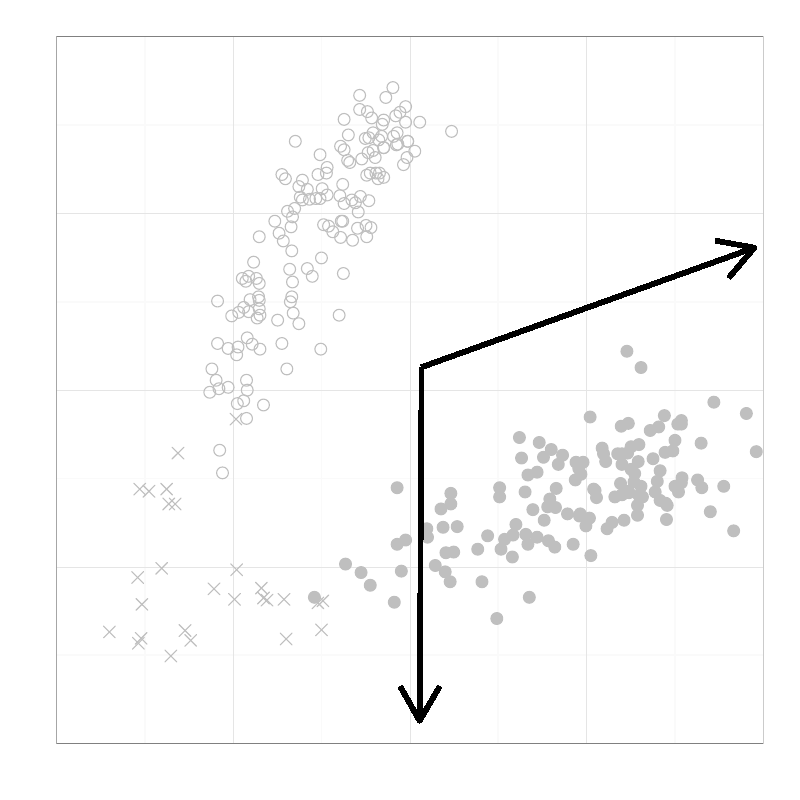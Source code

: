 % Created by tikzDevice version 0.7.0 on 2014-12-13 22:57:10
% !TEX encoding = UTF-8 Unicode
\documentclass[11pt]{memoir}
\nonstopmode

\usepackage{tikz}

\usepackage[active,tightpage,psfixbb]{preview}

\PreviewEnvironment{pgfpicture}

\setlength\PreviewBorder{0pt}

\usepackage{amsmath}
\newcommand{\SweaveOpts}[1]{}  % do not interfere with LaTeX
\newcommand{\SweaveInput}[1]{} % because they are not real TeX commands
\newcommand{\Sexpr}[1]{}       % will only be parsed by R


\usepackage{amsmath}
\usepackage{lscape}


\begin{document}

\begin{tikzpicture}[x=1pt,y=1pt]
\definecolor[named]{fillColor}{rgb}{1.00,1.00,1.00}
\path[use as bounding box,fill=fillColor,fill opacity=0.00] (0,0) rectangle (289.08,289.08);
\begin{scope}
\path[clip] (  0.00,  0.00) rectangle (289.08,289.08);
\definecolor[named]{drawColor}{rgb}{1.00,1.00,1.00}
\definecolor[named]{fillColor}{rgb}{1.00,1.00,1.00}

\path[draw=drawColor,line width= 0.6pt,line join=round,line cap=round,fill=fillColor] (  0.00,  0.00) rectangle (289.08,289.08);
\end{scope}
\begin{scope}
\path[clip] ( 20.36, 20.36) rectangle (275.83,275.83);
\definecolor[named]{fillColor}{rgb}{1.00,1.00,1.00}

\path[fill=fillColor] ( 20.36, 20.36) rectangle (275.83,275.83);
\definecolor[named]{drawColor}{rgb}{0.98,0.98,0.98}

\path[draw=drawColor,line width= 0.6pt,line join=round] ( 20.36, 52.30) --
	(275.83, 52.30);

\path[draw=drawColor,line width= 0.6pt,line join=round] ( 20.36,116.16) --
	(275.83,116.16);

\path[draw=drawColor,line width= 0.6pt,line join=round] ( 20.36,180.03) --
	(275.83,180.03);

\path[draw=drawColor,line width= 0.6pt,line join=round] ( 20.36,243.90) --
	(275.83,243.90);

\path[draw=drawColor,line width= 0.6pt,line join=round] ( 52.30, 20.36) --
	( 52.30,275.83);

\path[draw=drawColor,line width= 0.6pt,line join=round] (116.16, 20.36) --
	(116.16,275.83);

\path[draw=drawColor,line width= 0.6pt,line join=round] (180.03, 20.36) --
	(180.03,275.83);

\path[draw=drawColor,line width= 0.6pt,line join=round] (243.90, 20.36) --
	(243.90,275.83);
\definecolor[named]{drawColor}{rgb}{0.90,0.90,0.90}

\path[draw=drawColor,line width= 0.2pt,line join=round] ( 20.36, 20.36) --
	(275.83, 20.36);

\path[draw=drawColor,line width= 0.2pt,line join=round] ( 20.36, 84.23) --
	(275.83, 84.23);

\path[draw=drawColor,line width= 0.2pt,line join=round] ( 20.36,148.10) --
	(275.83,148.10);

\path[draw=drawColor,line width= 0.2pt,line join=round] ( 20.36,211.96) --
	(275.83,211.96);

\path[draw=drawColor,line width= 0.2pt,line join=round] ( 20.36,275.83) --
	(275.83,275.83);

\path[draw=drawColor,line width= 0.2pt,line join=round] ( 20.36, 20.36) --
	( 20.36,275.83);

\path[draw=drawColor,line width= 0.2pt,line join=round] ( 84.23, 20.36) --
	( 84.23,275.83);

\path[draw=drawColor,line width= 0.2pt,line join=round] (148.10, 20.36) --
	(148.10,275.83);

\path[draw=drawColor,line width= 0.2pt,line join=round] (211.96, 20.36) --
	(211.96,275.83);

\path[draw=drawColor,line width= 0.2pt,line join=round] (275.83, 20.36) --
	(275.83,275.83);
\definecolor[named]{drawColor}{rgb}{0.75,0.75,0.75}

\path[draw=drawColor,line width= 0.4pt,line join=round,line cap=round] ( 80.40,118.21) circle (  2.13);

\path[draw=drawColor,line width= 0.4pt,line join=round,line cap=round] ( 62.17,123.23) -- ( 66.44,127.49);

\path[draw=drawColor,line width= 0.4pt,line join=round,line cap=round] ( 62.17,127.49) -- ( 66.44,123.23);
\definecolor[named]{fillColor}{rgb}{0.75,0.75,0.75}

\path[draw=drawColor,line width= 0.4pt,line join=round,line cap=round,fill=fillColor] (219.37, 98.02) circle (  2.13);

\path[draw=drawColor,line width= 0.4pt,line join=round,line cap=round,fill=fillColor] (199.19,126.64) circle (  2.13);

\path[draw=drawColor,line width= 0.4pt,line join=round,line cap=round,fill=fillColor] (197.91,105.94) circle (  2.13);

\path[draw=drawColor,line width= 0.4pt,line join=round,line cap=round] ( 47.61, 78.26) -- ( 51.88, 82.53);

\path[draw=drawColor,line width= 0.4pt,line join=round,line cap=round] ( 47.61, 82.53) -- ( 51.88, 78.26);

\path[draw=drawColor,line width= 0.4pt,line join=round,line cap=round] (142.99,247.22) circle (  2.13);

\path[draw=drawColor,line width= 0.4pt,line join=round,line cap=round] ( 86.02,163.68) circle (  2.13);

\path[draw=drawColor,line width= 0.4pt,line join=round,line cap=round] ( 49.14, 68.56) -- ( 53.41, 72.82);

\path[draw=drawColor,line width= 0.4pt,line join=round,line cap=round] ( 49.14, 72.82) -- ( 53.41, 68.56);

\path[draw=drawColor,line width= 0.4pt,line join=round,line cap=round,fill=fillColor] (189.74,111.31) circle (  2.13);

\path[draw=drawColor,line width= 0.4pt,line join=round,line cap=round] (163.17,241.60) circle (  2.13);

\path[draw=drawColor,line width= 0.4pt,line join=round,line cap=round,fill=fillColor] (217.58,127.15) circle (  2.13);

\path[draw=drawColor,line width= 0.4pt,line join=round,line cap=round] (136.86,238.53) circle (  2.13);

\path[draw=drawColor,line width= 0.4pt,line join=round,line cap=round,fill=fillColor] (240.07,138.90) circle (  2.13);

\path[draw=drawColor,line width= 0.4pt,line join=round,line cap=round] (135.58,232.15) circle (  2.13);

\path[draw=drawColor,line width= 0.4pt,line join=round,line cap=round,fill=fillColor] (221.16,100.32) circle (  2.13);

\path[draw=drawColor,line width= 0.4pt,line join=round,line cap=round] (132.77,248.75) circle (  2.13);

\path[draw=drawColor,line width= 0.4pt,line join=round,line cap=round] (135.83,226.53) circle (  2.13);

\path[draw=drawColor,line width= 0.4pt,line join=round,line cap=round] (139.41,253.86) circle (  2.13);

\path[draw=drawColor,line width= 0.4pt,line join=round,line cap=round] ( 90.36,180.80) circle (  2.13);

\path[draw=drawColor,line width= 0.4pt,line join=round,line cap=round] ( 93.68,180.54) circle (  2.13);

\path[draw=drawColor,line width= 0.4pt,line join=round,line cap=round] ( 99.30,209.15) circle (  2.13);

\path[draw=drawColor,line width= 0.4pt,line join=round,line cap=round] (136.60,224.48) circle (  2.13);

\path[draw=drawColor,line width= 0.4pt,line join=round,line cap=round] (103.13,224.48) circle (  2.13);

\path[draw=drawColor,line width= 0.4pt,line join=round,line cap=round] ( 93.68,203.53) circle (  2.13);

\path[draw=drawColor,line width= 0.4pt,line join=round,line cap=round] (122.81,218.35) circle (  2.13);

\path[draw=drawColor,line width= 0.4pt,line join=round,line cap=round,fill=fillColor] (146.56, 93.94) circle (  2.13);

\path[draw=drawColor,line width= 0.4pt,line join=round,line cap=round,fill=fillColor] (224.48,135.07) circle (  2.13);

\path[draw=drawColor,line width= 0.4pt,line join=round,line cap=round] (124.08,190.25) circle (  2.13);

\path[draw=drawColor,line width= 0.4pt,line join=round,line cap=round] (109.27,223.97) circle (  2.13);

\path[draw=drawColor,line width= 0.4pt,line join=round,line cap=round,fill=fillColor] (209.15,119.74) circle (  2.13);

\path[draw=drawColor,line width= 0.4pt,line join=round,line cap=round] (116.16,195.87) circle (  2.13);

\path[draw=drawColor,line width= 0.4pt,line join=round,line cap=round] (103.90,212.73) circle (  2.13);

\path[draw=drawColor,line width= 0.4pt,line join=round,line cap=round,fill=fillColor] (238.53,118.97) circle (  2.13);

\path[draw=drawColor,line width= 0.4pt,line join=round,line cap=round] (143.75,237.00) circle (  2.13);

\path[draw=drawColor,line width= 0.4pt,line join=round,line cap=round] (132.51,225.76) circle (  2.13);

\path[draw=drawColor,line width= 0.4pt,line join=round,line cap=round] (138.64,235.72) circle (  2.13);

\path[draw=drawColor,line width= 0.4pt,line join=round,line cap=round] (112.84,189.23) circle (  2.13);

\path[draw=drawColor,line width= 0.4pt,line join=round,line cap=round,fill=fillColor] (200.98,112.59) circle (  2.13);

\path[draw=drawColor,line width= 0.4pt,line join=round,line cap=round] (118.21,218.61) circle (  2.13);

\path[draw=drawColor,line width= 0.4pt,line join=round,line cap=round,fill=fillColor] (230.87,128.43) circle (  2.13);

\path[draw=drawColor,line width= 0.4pt,line join=round,line cap=round] ( 58.85,104.83) -- ( 63.12,109.10);

\path[draw=drawColor,line width= 0.4pt,line join=round,line cap=round] ( 58.85,109.10) -- ( 63.12,104.83);

\path[draw=drawColor,line width= 0.4pt,line join=round,line cap=round] ( 93.68,186.67) circle (  2.13);

\path[draw=drawColor,line width= 0.4pt,line join=round,line cap=round,fill=fillColor] (222.18,109.52) circle (  2.13);

\path[draw=drawColor,line width= 0.4pt,line join=round,line cap=round] (103.65,155.76) circle (  2.13);

\path[draw=drawColor,line width= 0.4pt,line join=round,line cap=round,fill=fillColor] (176.20, 95.47) circle (  2.13);

\path[draw=drawColor,line width= 0.4pt,line join=round,line cap=round] ( 66.77, 55.53) -- ( 71.04, 59.79);

\path[draw=drawColor,line width= 0.4pt,line join=round,line cap=round] ( 66.77, 59.79) -- ( 71.04, 55.53);

\path[draw=drawColor,line width= 0.4pt,line join=round,line cap=round,fill=fillColor] (159.34,105.18) circle (  2.13);

\path[draw=drawColor,line width= 0.4pt,line join=round,line cap=round] ( 89.34,167.00) circle (  2.13);

\path[draw=drawColor,line width= 0.4pt,line join=round,line cap=round] (134.81,234.70) circle (  2.13);

\path[draw=drawColor,line width= 0.4pt,line join=round,line cap=round] ( 89.85,189.23) circle (  2.13);

\path[draw=drawColor,line width= 0.4pt,line join=round,line cap=round] (105.43,181.82) circle (  2.13);

\path[draw=drawColor,line width= 0.4pt,line join=round,line cap=round] (123.83,222.44) circle (  2.13);

\path[draw=drawColor,line width= 0.4pt,line join=round,line cap=round,fill=fillColor] (207.11, 92.40) circle (  2.13);

\path[draw=drawColor,line width= 0.4pt,line join=round,line cap=round] (127.40,202.26) circle (  2.13);

\path[draw=drawColor,line width= 0.4pt,line join=round,line cap=round,fill=fillColor] (172.62, 90.62) circle (  2.13);

\path[draw=drawColor,line width= 0.4pt,line join=round,line cap=round,fill=fillColor] (163.94, 89.59) circle (  2.13);

\path[draw=drawColor,line width= 0.4pt,line join=round,line cap=round] (129.96,249.52) circle (  2.13);

\path[draw=drawColor,line width= 0.4pt,line join=round,line cap=round] (147.33,238.02) circle (  2.13);

\path[draw=drawColor,line width= 0.4pt,line join=round,line cap=round] (111.05,192.04) circle (  2.13);

\path[draw=drawColor,line width= 0.4pt,line join=round,line cap=round,fill=fillColor] (231.63,113.35) circle (  2.13);

\path[draw=drawColor,line width= 0.4pt,line join=round,line cap=round] (116.42,220.90) circle (  2.13);

\path[draw=drawColor,line width= 0.4pt,line join=round,line cap=round] ( 91.64,194.34) circle (  2.13);

\path[draw=drawColor,line width= 0.4pt,line join=round,line cap=round] (141.97,257.44) circle (  2.13);

\path[draw=drawColor,line width= 0.4pt,line join=round,line cap=round] ( 93.68,177.48) circle (  2.13);

\path[draw=drawColor,line width= 0.4pt,line join=round,line cap=round] ( 94.36, 70.09) -- ( 98.63, 74.36);

\path[draw=drawColor,line width= 0.4pt,line join=round,line cap=round] ( 94.36, 74.36) -- ( 98.63, 70.09);

\path[draw=drawColor,line width= 0.4pt,line join=round,line cap=round] ( 92.66,188.46) circle (  2.13);

\path[draw=drawColor,line width= 0.4pt,line join=round,line cap=round,fill=fillColor] (174.15, 78.86) circle (  2.13);

\path[draw=drawColor,line width= 0.4pt,line join=round,line cap=round] (111.82,217.07) circle (  2.13);

\path[draw=drawColor,line width= 0.4pt,line join=round,line cap=round,fill=fillColor] (230.36,106.46) circle (  2.13);

\path[draw=drawColor,line width= 0.4pt,line join=round,line cap=round] ( 79.12,148.61) circle (  2.13);

\path[draw=drawColor,line width= 0.4pt,line join=round,line cap=round,fill=fillColor] (246.20,135.83) circle (  2.13);

\path[draw=drawColor,line width= 0.4pt,line join=round,line cap=round] (124.34,245.94) circle (  2.13);

\path[draw=drawColor,line width= 0.4pt,line join=round,line cap=round] (138.64,245.69) circle (  2.13);

\path[draw=drawColor,line width= 0.4pt,line join=round,line cap=round] ( 93.94,162.91) circle (  2.13);

\path[draw=drawColor,line width= 0.4pt,line join=round,line cap=round,fill=fillColor] (224.74,110.29) circle (  2.13);

\path[draw=drawColor,line width= 0.4pt,line join=round,line cap=round,fill=fillColor] (246.20,114.63) circle (  2.13);

\path[draw=drawColor,line width= 0.4pt,line join=round,line cap=round] (101.86,164.96) circle (  2.13);

\path[draw=drawColor,line width= 0.4pt,line join=round,line cap=round] (105.43,198.42) circle (  2.13);

\path[draw=drawColor,line width= 0.4pt,line join=round,line cap=round] ( 51.70,109.43) -- ( 55.96,113.70);

\path[draw=drawColor,line width= 0.4pt,line join=round,line cap=round] ( 51.70,113.70) -- ( 55.96,109.43);

\path[draw=drawColor,line width= 0.4pt,line join=round,line cap=round,fill=fillColor] (234.96,133.53) circle (  2.13);

\path[draw=drawColor,line width= 0.4pt,line join=round,line cap=round,fill=fillColor] (213.24,138.39) circle (  2.13);

\path[draw=drawColor,line width= 0.4pt,line join=round,line cap=round] (122.55,175.18) circle (  2.13);

\path[draw=drawColor,line width= 0.4pt,line join=round,line cap=round,fill=fillColor] (160.87, 82.44) circle (  2.13);

\path[draw=drawColor,line width= 0.4pt,line join=round,line cap=round] (137.88,239.81) circle (  2.13);

\path[draw=drawColor,line width= 0.4pt,line join=round,line cap=round,fill=fillColor] (265.10, 97.26) circle (  2.13);

\path[draw=drawColor,line width= 0.4pt,line join=round,line cap=round,fill=fillColor] (229.08,114.89) circle (  2.13);

\path[draw=drawColor,line width= 0.4pt,line join=round,line cap=round] (100.84,204.81) circle (  2.13);

\path[draw=drawColor,line width= 0.4pt,line join=round,line cap=round] (134.05,206.85) circle (  2.13);

\path[draw=drawColor,line width= 0.4pt,line join=round,line cap=round,fill=fillColor] (240.83,101.35) circle (  2.13);

\path[draw=drawColor,line width= 0.4pt,line join=round,line cap=round] (132.51,203.53) circle (  2.13);

\path[draw=drawColor,line width= 0.4pt,line join=round,line cap=round,fill=fillColor] (253.60,112.84) circle (  2.13);

\path[draw=drawColor,line width= 0.4pt,line join=round,line cap=round] (115.91,162.91) circle (  2.13);

\path[draw=drawColor,line width= 0.4pt,line join=round,line cap=round] ( 89.34,148.10) circle (  2.13);

\path[draw=drawColor,line width= 0.4pt,line join=round,line cap=round] ( 89.08,151.67) circle (  2.13);

\path[draw=drawColor,line width= 0.4pt,line join=round,line cap=round,fill=fillColor] (161.13, 89.34) circle (  2.13);

\path[draw=drawColor,line width= 0.4pt,line join=round,line cap=round] (130.72,231.63) circle (  2.13);

\path[draw=drawColor,line width= 0.4pt,line join=round,line cap=round] (138.13,244.15) circle (  2.13);

\path[draw=drawColor,line width= 0.4pt,line join=round,line cap=round] (117.95,226.53) circle (  2.13);

\path[draw=drawColor,line width= 0.4pt,line join=round,line cap=round] (127.15,216.82) circle (  2.13);

\path[draw=drawColor,line width= 0.4pt,line join=round,line cap=round] (115.65,233.17) circle (  2.13);

\path[draw=drawColor,line width= 0.4pt,line join=round,line cap=round,fill=fillColor] (162.66, 78.86) circle (  2.13);

\path[draw=drawColor,line width= 0.4pt,line join=round,line cap=round] (130.21,218.09) circle (  2.13);

\path[draw=drawColor,line width= 0.4pt,line join=round,line cap=round] (142.22,239.81) circle (  2.13);

\path[draw=drawColor,line width= 0.4pt,line join=round,line cap=round] ( 91.13,164.70) circle (  2.13);

\path[draw=drawColor,line width= 0.4pt,line join=round,line cap=round,fill=fillColor] (198.68,108.75) circle (  2.13);

\path[draw=drawColor,line width= 0.4pt,line join=round,line cap=round] (123.32,209.15) circle (  2.13);

\path[draw=drawColor,line width= 0.4pt,line join=round,line cap=round] ( 75.80,147.33) circle (  2.13);

\path[draw=drawColor,line width= 0.4pt,line join=round,line cap=round,fill=fillColor] (124.85, 85.25) circle (  2.13);

\path[draw=drawColor,line width= 0.4pt,line join=round,line cap=round] (118.21,228.57) circle (  2.13);

\path[draw=drawColor,line width= 0.4pt,line join=round,line cap=round] ( 75.20, 74.18) -- ( 79.47, 78.44);

\path[draw=drawColor,line width= 0.4pt,line join=round,line cap=round] ( 75.20, 78.44) -- ( 79.47, 74.18);

\path[draw=drawColor,line width= 0.4pt,line join=round,line cap=round] ( 95.21,142.73) circle (  2.13);

\path[draw=drawColor,line width= 0.4pt,line join=round,line cap=round,fill=fillColor] (201.74,121.27) circle (  2.13);

\path[draw=drawColor,line width= 0.4pt,line join=round,line cap=round] ( 78.10,151.67) circle (  2.13);

\path[draw=drawColor,line width= 0.4pt,line join=round,line cap=round] (118.72,207.37) circle (  2.13);

\path[draw=drawColor,line width= 0.4pt,line join=round,line cap=round,fill=fillColor] (273.28,125.87) circle (  2.13);

\path[draw=drawColor,line width= 0.4pt,line join=round,line cap=round,fill=fillColor] (228.06,119.48) circle (  2.13);

\path[draw=drawColor,line width= 0.4pt,line join=round,line cap=round] (132.26,207.62) circle (  2.13);

\path[draw=drawColor,line width= 0.4pt,line join=round,line cap=round] ( 88.06,144.26) circle (  2.13);

\path[draw=drawColor,line width= 0.4pt,line join=round,line cap=round] (125.62,231.12) circle (  2.13);

\path[draw=drawColor,line width= 0.4pt,line join=round,line cap=round] (143.50,241.09) circle (  2.13);

\path[draw=drawColor,line width= 0.4pt,line join=round,line cap=round,fill=fillColor] (256.67,104.16) circle (  2.13);

\path[draw=drawColor,line width= 0.4pt,line join=round,line cap=round,fill=fillColor] (228.06,127.66) circle (  2.13);

\path[draw=drawColor,line width= 0.4pt,line join=round,line cap=round,fill=fillColor] (194.85,129.19) circle (  2.13);

\path[draw=drawColor,line width= 0.4pt,line join=round,line cap=round,fill=fillColor] (188.46,123.57) circle (  2.13);

\path[draw=drawColor,line width= 0.4pt,line join=round,line cap=round] (129.19,206.60) circle (  2.13);

\path[draw=drawColor,line width= 0.4pt,line join=round,line cap=round] ( 78.61,164.96) circle (  2.13);

\path[draw=drawColor,line width= 0.4pt,line join=round,line cap=round,fill=fillColor] (143.50,112.84) circle (  2.13);

\path[draw=drawColor,line width= 0.4pt,line join=round,line cap=round,fill=fillColor] (180.54,112.84) circle (  2.13);

\path[draw=drawColor,line width= 0.4pt,line join=round,line cap=round] (106.71,238.02) circle (  2.13);

\path[draw=drawColor,line width= 0.4pt,line join=round,line cap=round,fill=fillColor] (210.69,122.04) circle (  2.13);

\path[draw=drawColor,line width= 0.4pt,line join=round,line cap=round,fill=fillColor] (227.04,111.56) circle (  2.13);

\path[draw=drawColor,line width= 0.4pt,line join=round,line cap=round] ( 79.38,126.38) circle (  2.13);

\path[draw=drawColor,line width= 0.4pt,line join=round,line cap=round,fill=fillColor] (160.10, 98.54) circle (  2.13);

\path[draw=drawColor,line width= 0.4pt,line join=round,line cap=round,fill=fillColor] (238.02,134.81) circle (  2.13);

\path[draw=drawColor,line width= 0.4pt,line join=round,line cap=round,fill=fillColor] (246.45,116.42) circle (  2.13);

\path[draw=drawColor,line width= 0.4pt,line join=round,line cap=round,fill=fillColor] (209.66,103.39) circle (  2.13);

\path[draw=drawColor,line width= 0.4pt,line join=round,line cap=round,fill=fillColor] (190.76, 92.40) circle (  2.13);

\path[draw=drawColor,line width= 0.4pt,line join=round,line cap=round,fill=fillColor] (200.47, 91.38) circle (  2.13);

\path[draw=drawColor,line width= 0.4pt,line join=round,line cap=round] (116.93,207.88) circle (  2.13);

\path[draw=drawColor,line width= 0.4pt,line join=round,line cap=round,fill=fillColor] (162.91,110.80) circle (  2.13);

\path[draw=drawColor,line width= 0.4pt,line join=round,line cap=round,fill=fillColor] (235.98,123.32) circle (  2.13);

\path[draw=drawColor,line width= 0.4pt,line join=round,line cap=round] (108.50,217.84) circle (  2.13);

\path[draw=drawColor,line width= 0.4pt,line join=round,line cap=round,fill=fillColor] (253.35,128.94) circle (  2.13);

\path[draw=drawColor,line width= 0.4pt,line join=round,line cap=round] ( 89.08,137.88) circle (  2.13);

\path[draw=drawColor,line width= 0.4pt,line join=round,line cap=round,fill=fillColor] (205.07,103.39) circle (  2.13);

\path[draw=drawColor,line width= 0.4pt,line join=round,line cap=round] (112.75, 69.07) -- (117.02, 73.33);

\path[draw=drawColor,line width= 0.4pt,line join=round,line cap=round] (112.75, 73.33) -- (117.02, 69.07);

\path[draw=drawColor,line width= 0.4pt,line join=round,line cap=round,fill=fillColor] (165.21, 98.79) circle (  2.13);

\path[draw=drawColor,line width= 0.4pt,line join=round,line cap=round,fill=fillColor] (241.09,106.46) circle (  2.13);

\path[draw=drawColor,line width= 0.4pt,line join=round,line cap=round,fill=fillColor] (154.48, 94.96) circle (  2.13);

\path[draw=drawColor,line width= 0.4pt,line join=round,line cap=round,fill=fillColor] (113.61, 73.24) circle (  2.13);

\path[draw=drawColor,line width= 0.4pt,line join=round,line cap=round] (107.99,221.67) circle (  2.13);

\path[draw=drawColor,line width= 0.4pt,line join=round,line cap=round] (105.94,175.94) circle (  2.13);

\path[draw=drawColor,line width= 0.4pt,line join=round,line cap=round] (114.12,217.33) circle (  2.13);

\path[draw=drawColor,line width= 0.4pt,line join=round,line cap=round] ( 88.06,177.99) circle (  2.13);

\path[draw=drawColor,line width= 0.4pt,line join=round,line cap=round,fill=fillColor] (237.51,115.14) circle (  2.13);

\path[draw=drawColor,line width= 0.4pt,line join=round,line cap=round,fill=fillColor] (214.52,112.33) circle (  2.13);

\path[draw=drawColor,line width= 0.4pt,line join=round,line cap=round,fill=fillColor] (232.15,109.52) circle (  2.13);

\path[draw=drawColor,line width= 0.4pt,line join=round,line cap=round] (129.45,212.47) circle (  2.13);

\path[draw=drawColor,line width= 0.4pt,line join=round,line cap=round,fill=fillColor] (243.90,113.35) circle (  2.13);

\path[draw=drawColor,line width= 0.4pt,line join=round,line cap=round,fill=fillColor] (154.23, 98.02) circle (  2.13);

\path[draw=drawColor,line width= 0.4pt,line join=round,line cap=round,fill=fillColor] (145.03, 82.70) circle (  2.13);

\path[draw=drawColor,line width= 0.4pt,line join=round,line cap=round,fill=fillColor] (143.50, 92.40) circle (  2.13);

\path[draw=drawColor,line width= 0.4pt,line join=round,line cap=round] (109.27,216.82) circle (  2.13);

\path[draw=drawColor,line width= 0.4pt,line join=round,line cap=round] ( 86.27,176.20) circle (  2.13);

\path[draw=drawColor,line width= 0.4pt,line join=round,line cap=round,fill=fillColor] (194.08, 94.96) circle (  2.13);

\path[draw=drawColor,line width= 0.4pt,line join=round,line cap=round,fill=fillColor] (236.74,111.31) circle (  2.13);

\path[draw=drawColor,line width= 0.4pt,line join=round,line cap=round] (104.92,180.03) circle (  2.13);

\path[draw=drawColor,line width= 0.4pt,line join=round,line cap=round] (123.06,203.28) circle (  2.13);

\path[draw=drawColor,line width= 0.4pt,line join=round,line cap=round] (111.05,220.65) circle (  2.13);

\path[draw=drawColor,line width= 0.4pt,line join=round,line cap=round] (100.49, 70.34) -- (104.76, 74.61);

\path[draw=drawColor,line width= 0.4pt,line join=round,line cap=round] (100.49, 74.61) -- (104.76, 70.34);

\path[draw=drawColor,line width= 0.4pt,line join=round,line cap=round,fill=fillColor] (130.47, 82.19) circle (  2.13);

\path[draw=drawColor,line width= 0.4pt,line join=round,line cap=round] ( 48.37,110.20) -- ( 52.64,114.47);

\path[draw=drawColor,line width= 0.4pt,line join=round,line cap=round] ( 48.37,114.47) -- ( 52.64,110.20);

\path[draw=drawColor,line width= 0.4pt,line join=round,line cap=round,fill=fillColor] (186.42, 99.56) circle (  2.13);

\path[draw=drawColor,line width= 0.4pt,line join=round,line cap=round] ( 93.43,181.82) circle (  2.13);

\path[draw=drawColor,line width= 0.4pt,line join=round,line cap=round] (114.03, 59.36) -- (118.30, 63.63);

\path[draw=drawColor,line width= 0.4pt,line join=round,line cap=round] (114.03, 63.63) -- (118.30, 59.36);

\path[draw=drawColor,line width= 0.4pt,line join=round,line cap=round,fill=fillColor] (192.55,104.92) circle (  2.13);

\path[draw=drawColor,line width= 0.4pt,line join=round,line cap=round,fill=fillColor] (218.09,125.10) circle (  2.13);

\path[draw=drawColor,line width= 0.4pt,line join=round,line cap=round] ( 82.44,163.17) circle (  2.13);

\path[draw=drawColor,line width= 0.4pt,line join=round,line cap=round] (146.56,244.92) circle (  2.13);

\path[draw=drawColor,line width= 0.4pt,line join=round,line cap=round,fill=fillColor] (261.52,113.35) circle (  2.13);

\path[draw=drawColor,line width= 0.4pt,line join=round,line cap=round,fill=fillColor] (240.32,125.62) circle (  2.13);

\path[draw=drawColor,line width= 0.4pt,line join=round,line cap=round,fill=fillColor] (225.50,101.09) circle (  2.13);

\path[draw=drawColor,line width= 0.4pt,line join=round,line cap=round] (100.32,173.39) circle (  2.13);

\path[draw=drawColor,line width= 0.4pt,line join=round,line cap=round,fill=fillColor] (246.20,137.11) circle (  2.13);

\path[draw=drawColor,line width= 0.4pt,line join=round,line cap=round] (138.64,235.72) circle (  2.13);

\path[draw=drawColor,line width= 0.4pt,line join=round,line cap=round] (151.67,244.92) circle (  2.13);

\path[draw=drawColor,line width= 0.4pt,line join=round,line cap=round,fill=fillColor] (215.54,109.27) circle (  2.13);

\path[draw=drawColor,line width= 0.4pt,line join=round,line cap=round] (134.81,241.09) circle (  2.13);

\path[draw=drawColor,line width= 0.4pt,line join=round,line cap=round,fill=fillColor] (196.38,123.83) circle (  2.13);

\path[draw=drawColor,line width= 0.4pt,line join=round,line cap=round,fill=fillColor] (227.29,111.05) circle (  2.13);

\path[draw=drawColor,line width= 0.4pt,line join=round,line cap=round,fill=fillColor] (208.13,122.04) circle (  2.13);

\path[draw=drawColor,line width= 0.4pt,line join=round,line cap=round,fill=fillColor] (226.78,125.36) circle (  2.13);

\path[draw=drawColor,line width= 0.4pt,line join=round,line cap=round] (145.80,229.59) circle (  2.13);

\path[draw=drawColor,line width= 0.4pt,line join=round,line cap=round] (101.86,226.01) circle (  2.13);

\path[draw=drawColor,line width= 0.4pt,line join=round,line cap=round,fill=fillColor] (203.28,124.59) circle (  2.13);

\path[draw=drawColor,line width= 0.4pt,line join=round,line cap=round] (124.34,234.96) circle (  2.13);

\path[draw=drawColor,line width= 0.4pt,line join=round,line cap=round] ( 37.39, 58.59) -- ( 41.66, 62.86);

\path[draw=drawColor,line width= 0.4pt,line join=round,line cap=round] ( 37.39, 62.86) -- ( 41.66, 58.59);

\path[draw=drawColor,line width= 0.4pt,line join=round,line cap=round,fill=fillColor] (243.13,126.13) circle (  2.13);

\path[draw=drawColor,line width= 0.4pt,line join=round,line cap=round,fill=fillColor] (227.04,136.09) circle (  2.13);

\path[draw=drawColor,line width= 0.4pt,line join=round,line cap=round,fill=fillColor] (212.99,101.86) circle (  2.13);

\path[draw=drawColor,line width= 0.4pt,line join=round,line cap=round,fill=fillColor] (244.92,135.83) circle (  2.13);

\path[draw=drawColor,line width= 0.4pt,line join=round,line cap=round] (149.88,234.44) circle (  2.13);

\path[draw=drawColor,line width= 0.4pt,line join=round,line cap=round] ( 92.31, 74.43) -- ( 96.58, 78.70);

\path[draw=drawColor,line width= 0.4pt,line join=round,line cap=round] ( 92.31, 78.70) -- ( 96.58, 74.43);

\path[draw=drawColor,line width= 0.4pt,line join=round,line cap=round,fill=fillColor] (162.91,106.97) circle (  2.13);

\path[draw=drawColor,line width= 0.4pt,line join=round,line cap=round] ( 56.29, 81.58) -- ( 60.56, 85.85);

\path[draw=drawColor,line width= 0.4pt,line join=round,line cap=round] ( 56.29, 85.85) -- ( 60.56, 81.58);

\path[draw=drawColor,line width= 0.4pt,line join=round,line cap=round] (123.06,236.23) circle (  2.13);

\path[draw=drawColor,line width= 0.4pt,line join=round,line cap=round] (133.02,233.93) circle (  2.13);

\path[draw=drawColor,line width= 0.4pt,line join=round,line cap=round] (143.24,236.74) circle (  2.13);

\path[draw=drawColor,line width= 0.4pt,line join=round,line cap=round,fill=fillColor] (230.87,110.03) circle (  2.13);

\path[draw=drawColor,line width= 0.4pt,line join=round,line cap=round,fill=fillColor] (207.88,115.65) circle (  2.13);

\path[draw=drawColor,line width= 0.4pt,line join=round,line cap=round] (105.69,187.18) circle (  2.13);

\path[draw=drawColor,line width= 0.4pt,line join=round,line cap=round] (133.28,216.56) circle (  2.13);

\path[draw=drawColor,line width= 0.4pt,line join=round,line cap=round] ( 64.72, 59.10) -- ( 68.99, 63.37);

\path[draw=drawColor,line width= 0.4pt,line join=round,line cap=round] ( 64.72, 63.37) -- ( 68.99, 59.10);

\path[draw=drawColor,line width= 0.4pt,line join=round,line cap=round,fill=fillColor] (211.71, 99.05) circle (  2.13);

\path[draw=drawColor,line width= 0.4pt,line join=round,line cap=round] (124.34,215.54) circle (  2.13);

\path[draw=drawColor,line width= 0.4pt,line join=round,line cap=round,fill=fillColor] (185.14, 87.81) circle (  2.13);

\path[draw=drawColor,line width= 0.4pt,line join=round,line cap=round,fill=fillColor] (215.03,111.82) circle (  2.13);

\path[draw=drawColor,line width= 0.4pt,line join=round,line cap=round,fill=fillColor] (179.52, 65.58) circle (  2.13);

\path[draw=drawColor,line width= 0.4pt,line join=round,line cap=round] (106.46,213.75) circle (  2.13);

\path[draw=drawColor,line width= 0.4pt,line join=round,line cap=round,fill=fillColor] (209.92,117.70) circle (  2.13);

\path[draw=drawColor,line width= 0.4pt,line join=round,line cap=round] (134.30,246.45) circle (  2.13);

\path[draw=drawColor,line width= 0.4pt,line join=round,line cap=round] ( 88.83,187.44) circle (  2.13);

\path[draw=drawColor,line width= 0.4pt,line join=round,line cap=round,fill=fillColor] (190.76,117.44) circle (  2.13);

\path[draw=drawColor,line width= 0.4pt,line join=round,line cap=round] ( 85.76,143.24) circle (  2.13);

\path[draw=drawColor,line width= 0.4pt,line join=round,line cap=round,fill=fillColor] (245.17,111.31) circle (  2.13);

\path[draw=drawColor,line width= 0.4pt,line join=round,line cap=round] (132.00,239.04) circle (  2.13);

\path[draw=drawColor,line width= 0.4pt,line join=round,line cap=round,fill=fillColor] (226.53,162.15) circle (  2.13);

\path[draw=drawColor,line width= 0.4pt,line join=round,line cap=round,fill=fillColor] (269.70,139.67) circle (  2.13);

\path[draw=drawColor,line width= 0.4pt,line join=round,line cap=round,fill=fillColor] (252.07,115.65) circle (  2.13);

\path[draw=drawColor,line width= 0.4pt,line join=round,line cap=round] ( 83.37, 81.07) -- ( 87.64, 85.34);

\path[draw=drawColor,line width= 0.4pt,line join=round,line cap=round] ( 83.37, 85.34) -- ( 87.64, 81.07);

\path[draw=drawColor,line width= 0.4pt,line join=round,line cap=round,fill=fillColor] (198.17, 93.68) circle (  2.13);

\path[draw=drawColor,line width= 0.4pt,line join=round,line cap=round] ( 85.51,160.87) circle (  2.13);

\path[draw=drawColor,line width= 0.4pt,line join=round,line cap=round] (114.89,226.01) circle (  2.13);

\path[draw=drawColor,line width= 0.4pt,line join=round,line cap=round,fill=fillColor] (194.08,118.46) circle (  2.13);

\path[draw=drawColor,line width= 0.4pt,line join=round,line cap=round] (133.28,239.30) circle (  2.13);

\path[draw=drawColor,line width= 0.4pt,line join=round,line cap=round] ( 48.88, 56.29) -- ( 53.15, 60.56);

\path[draw=drawColor,line width= 0.4pt,line join=round,line cap=round] ( 48.88, 60.56) -- ( 53.15, 56.29);

\path[draw=drawColor,line width= 0.4pt,line join=round,line cap=round] (115.65,217.33) circle (  2.13);

\path[draw=drawColor,line width= 0.4pt,line join=round,line cap=round,fill=fillColor] (191.27, 73.24) circle (  2.13);

\path[draw=drawColor,line width= 0.4pt,line join=round,line cap=round,fill=fillColor] (230.36,102.88) circle (  2.13);

\path[draw=drawColor,line width= 0.4pt,line join=round,line cap=round,fill=fillColor] (240.58,107.22) circle (  2.13);

\path[draw=drawColor,line width= 0.4pt,line join=round,line cap=round] (105.69,210.69) circle (  2.13);

\path[draw=drawColor,line width= 0.4pt,line join=round,line cap=round] (144.52,248.50) circle (  2.13);

\path[draw=drawColor,line width= 0.4pt,line join=round,line cap=round,fill=fillColor] (224.74,121.27) circle (  2.13);

\path[draw=drawColor,line width= 0.4pt,line join=round,line cap=round,fill=fillColor] (257.95,143.75) circle (  2.13);

\path[draw=drawColor,line width= 0.4pt,line join=round,line cap=round,fill=fillColor] (133.79, 77.59) circle (  2.13);

\path[draw=drawColor,line width= 0.4pt,line join=round,line cap=round] ( 59.61, 49.91) -- ( 63.88, 54.17);

\path[draw=drawColor,line width= 0.4pt,line join=round,line cap=round] ( 59.61, 54.17) -- ( 63.88, 49.91);

\path[draw=drawColor,line width= 0.4pt,line join=round,line cap=round,fill=fillColor] (182.33, 94.19) circle (  2.13);

\path[draw=drawColor,line width= 0.4pt,line join=round,line cap=round] (120.25,205.32) circle (  2.13);

\path[draw=drawColor,line width= 0.4pt,line join=round,line cap=round] (101.26, 56.04) -- (105.52, 60.31);

\path[draw=drawColor,line width= 0.4pt,line join=round,line cap=round] (101.26, 60.31) -- (105.52, 56.04);

\path[draw=drawColor,line width= 0.4pt,line join=round,line cap=round,fill=fillColor] (187.69,130.98) circle (  2.13);

\path[draw=drawColor,line width= 0.4pt,line join=round,line cap=round,fill=fillColor] (224.74,125.10) circle (  2.13);

\path[draw=drawColor,line width= 0.4pt,line join=round,line cap=round] (104.67,191.78) circle (  2.13);

\path[draw=drawColor,line width= 0.4pt,line join=round,line cap=round] ( 78.61,180.29) circle (  2.13);

\path[draw=drawColor,line width= 0.4pt,line join=round,line cap=round] (102.37,202.00) circle (  2.13);

\path[draw=drawColor,line width= 0.4pt,line join=round,line cap=round,fill=fillColor] (157.29, 84.74) circle (  2.13);

\path[draw=drawColor,line width= 0.4pt,line join=round,line cap=round] ( 92.92,174.15) circle (  2.13);

\path[draw=drawColor,line width= 0.4pt,line join=round,line cap=round] (129.96,254.63) circle (  2.13);

\path[draw=drawColor,line width= 0.4pt,line join=round,line cap=round,fill=fillColor] (218.86,122.29) circle (  2.13);

\path[draw=drawColor,line width= 0.4pt,line join=round,line cap=round,fill=fillColor] (238.53,108.24) circle (  2.13);

\path[draw=drawColor,line width= 0.4pt,line join=round,line cap=round] (138.64,224.99) circle (  2.13);

\path[draw=drawColor,line width= 0.4pt,line join=round,line cap=round,fill=fillColor] (231.63,156.27) circle (  2.13);

\path[draw=drawColor,line width= 0.4pt,line join=round,line cap=round,fill=fillColor] (229.34,117.95) circle (  2.13);

\path[draw=drawColor,line width= 0.4pt,line join=round,line cap=round] ( 87.55,188.46) circle (  2.13);

\path[draw=drawColor,line width= 0.4pt,line join=round,line cap=round] ( 76.57,155.76) circle (  2.13);

\path[draw=drawColor,line width= 0.4pt,line join=round,line cap=round] (107.99,172.11) circle (  2.13);

\path[draw=drawColor,line width= 0.4pt,line join=round,line cap=round] ( 61.15,104.83) -- ( 65.42,109.10);

\path[draw=drawColor,line width= 0.4pt,line join=round,line cap=round] ( 61.15,109.10) -- ( 65.42,104.83);

\path[draw=drawColor,line width= 0.4pt,line join=round,line cap=round] (147.07,232.15) circle (  2.13);

\path[draw=drawColor,line width= 0.4pt,line join=round,line cap=round] (128.43,215.80) circle (  2.13);

\path[draw=drawColor,line width= 0.4pt,line join=round,line cap=round] ( 58.08,110.20) -- ( 62.35,114.47);

\path[draw=drawColor,line width= 0.4pt,line join=round,line cap=round] ( 58.08,114.47) -- ( 62.35,110.20);

\path[draw=drawColor,line width= 0.4pt,line join=round,line cap=round,fill=fillColor] (189.99, 95.98) circle (  2.13);

\path[draw=drawColor,line width= 0.4pt,line join=round,line cap=round,fill=fillColor] (223.20,125.10) circle (  2.13);

\path[draw=drawColor,line width= 0.4pt,line join=round,line cap=round] ( 93.94,175.18) circle (  2.13);

\path[draw=drawColor,line width= 0.4pt,line join=round,line cap=round] ( 82.61, 70.34) -- ( 86.87, 74.61);

\path[draw=drawColor,line width= 0.4pt,line join=round,line cap=round] ( 82.61, 74.61) -- ( 86.87, 70.34);

\path[draw=drawColor,line width= 0.4pt,line join=round,line cap=round] (126.38,230.36) circle (  2.13);

\path[draw=drawColor,line width= 0.4pt,line join=round,line cap=round,fill=fillColor] (213.50, 88.32) circle (  2.13);

\path[draw=drawColor,line width= 0.4pt,line join=round,line cap=round] (114.54, 69.83) -- (118.81, 74.10);

\path[draw=drawColor,line width= 0.4pt,line join=round,line cap=round] (114.54, 74.10) -- (118.81, 69.83);

\path[draw=drawColor,line width= 0.4pt,line join=round,line cap=round,fill=fillColor] (180.54,109.52) circle (  2.13);

\path[draw=drawColor,line width= 0.4pt,line join=round,line cap=round,fill=fillColor] (209.41,102.62) circle (  2.13);

\path[draw=drawColor,line width= 0.4pt,line join=round,line cap=round] (133.79,226.53) circle (  2.13);

\path[draw=drawColor,line width= 0.4pt,line join=round,line cap=round] ( 83.72,174.92) circle (  2.13);

\path[draw=drawColor,line width= 0.4pt,line join=round,line cap=round] (146.56,250.54) circle (  2.13);

\path[draw=drawColor,line width= 0.4pt,line join=round,line cap=round] (147.33,238.02) circle (  2.13);

\path[draw=drawColor,line width= 0.4pt,line join=round,line cap=round] ( 47.86, 54.51) -- ( 52.13, 58.77);

\path[draw=drawColor,line width= 0.4pt,line join=round,line cap=round] ( 47.86, 58.77) -- ( 52.13, 54.51);

\path[draw=drawColor,line width= 0.4pt,line join=round,line cap=round,fill=fillColor] (200.72,105.69) circle (  2.13);

\path[draw=drawColor,line width= 0.4pt,line join=round,line cap=round,fill=fillColor] (243.90,129.96) circle (  2.13);

\path[draw=drawColor,line width= 0.4pt,line join=round,line cap=round,fill=fillColor] (196.64,101.09) circle (  2.13);

\path[draw=drawColor,line width= 0.4pt,line join=round,line cap=round] ( 89.85,176.45) circle (  2.13);

\path[draw=drawColor,line width= 0.4pt,line join=round,line cap=round,fill=fillColor] (185.39, 95.73) circle (  2.13);

\path[draw=drawColor,line width= 0.4pt,line join=round,line cap=round] ( 93.08, 70.86) -- ( 97.35, 75.12);

\path[draw=drawColor,line width= 0.4pt,line join=round,line cap=round] ( 93.08, 75.12) -- ( 97.35, 70.86);

\path[draw=drawColor,line width= 0.4pt,line join=round,line cap=round,fill=fillColor] (181.05, 90.62) circle (  2.13);

\path[draw=drawColor,line width= 0.4pt,line join=round,line cap=round] (123.83,209.15) circle (  2.13);

\path[draw=drawColor,line width= 0.4pt,line join=round,line cap=round] (125.87,240.32) circle (  2.13);

\path[draw=drawColor,line width= 0.4pt,line join=round,line cap=round] (137.11,226.53) circle (  2.13);

\path[draw=drawColor,line width= 0.4pt,line join=round,line cap=round,fill=fillColor] (230.61,122.29) circle (  2.13);

\path[draw=drawColor,line width= 0.4pt,line join=round,line cap=round] ( 83.12,135.49) -- ( 87.39,139.76);

\path[draw=drawColor,line width= 0.4pt,line join=round,line cap=round] ( 83.12,139.76) -- ( 87.39,135.49);

\path[draw=drawColor,line width= 0.4pt,line join=round,line cap=round,fill=fillColor] (224.23,114.37) circle (  2.13);

\path[draw=drawColor,line width= 0.4pt,line join=round,line cap=round] ( 82.44,149.12) circle (  2.13);

\path[draw=drawColor,line width= 0.4pt,line join=round,line cap=round,fill=fillColor] (142.48, 71.46) circle (  2.13);

\path[draw=drawColor,line width= 0.4pt,line join=round,line cap=round] (105.18,207.11) circle (  2.13);
\definecolor[named]{drawColor}{rgb}{0.00,0.00,0.00}
\definecolor[named]{fillColor}{rgb}{0.00,0.00,0.00}

\path[draw=drawColor,draw opacity=0.40,line width= 1.7pt,line join=round,fill=fillColor,fill opacity=0.40] (152.34,156.40) -- (151.64, 28.66);

\path[draw=drawColor,draw opacity=0.40,line width= 1.7pt,line join=round] (144.60, 41.02) --
	(151.64, 28.66) --
	(158.82, 40.95);

\path[draw=drawColor,draw opacity=0.40,line width= 1.7pt,line join=round,fill=fillColor,fill opacity=0.40] (152.34,156.40) -- (151.64, 28.66);

\path[draw=drawColor,draw opacity=0.40,line width= 1.7pt,line join=round] (144.60, 41.02) --
	(151.64, 28.66) --
	(158.82, 40.95);

\path[draw=drawColor,draw opacity=0.40,line width= 1.7pt,line join=round,fill=fillColor,fill opacity=0.40] (152.34,156.40) -- (151.64, 28.66);

\path[draw=drawColor,draw opacity=0.40,line width= 1.7pt,line join=round] (144.60, 41.02) --
	(151.64, 28.66) --
	(158.82, 40.95);

\path[draw=drawColor,draw opacity=0.40,line width= 1.7pt,line join=round,fill=fillColor,fill opacity=0.40] (152.34,156.40) -- (151.64, 28.66);

\path[draw=drawColor,draw opacity=0.40,line width= 1.7pt,line join=round] (144.60, 41.02) --
	(151.64, 28.66) --
	(158.82, 40.95);

\path[draw=drawColor,draw opacity=0.40,line width= 1.7pt,line join=round,fill=fillColor,fill opacity=0.40] (152.34,156.40) -- (151.64, 28.66);

\path[draw=drawColor,draw opacity=0.40,line width= 1.7pt,line join=round] (144.60, 41.02) --
	(151.64, 28.66) --
	(158.82, 40.95);

\path[draw=drawColor,draw opacity=0.40,line width= 1.7pt,line join=round,fill=fillColor,fill opacity=0.40] (152.34,156.40) -- (151.64, 28.66);

\path[draw=drawColor,draw opacity=0.40,line width= 1.7pt,line join=round] (144.60, 41.02) --
	(151.64, 28.66) --
	(158.82, 40.95);

\path[draw=drawColor,draw opacity=0.40,line width= 1.7pt,line join=round,fill=fillColor,fill opacity=0.40] (152.34,156.40) -- (151.64, 28.66);

\path[draw=drawColor,draw opacity=0.40,line width= 1.7pt,line join=round] (144.60, 41.02) --
	(151.64, 28.66) --
	(158.82, 40.95);

\path[draw=drawColor,draw opacity=0.40,line width= 1.7pt,line join=round,fill=fillColor,fill opacity=0.40] (152.34,156.40) -- (151.64, 28.66);

\path[draw=drawColor,draw opacity=0.40,line width= 1.7pt,line join=round] (144.60, 41.02) --
	(151.64, 28.66) --
	(158.82, 40.95);

\path[draw=drawColor,draw opacity=0.40,line width= 1.7pt,line join=round,fill=fillColor,fill opacity=0.40] (152.34,156.40) -- (151.64, 28.66);

\path[draw=drawColor,draw opacity=0.40,line width= 1.7pt,line join=round] (144.60, 41.02) --
	(151.64, 28.66) --
	(158.82, 40.95);

\path[draw=drawColor,draw opacity=0.40,line width= 1.7pt,line join=round,fill=fillColor,fill opacity=0.40] (152.34,156.40) -- (151.64, 28.66);

\path[draw=drawColor,draw opacity=0.40,line width= 1.7pt,line join=round] (144.60, 41.02) --
	(151.64, 28.66) --
	(158.82, 40.95);

\path[draw=drawColor,draw opacity=0.40,line width= 1.7pt,line join=round,fill=fillColor,fill opacity=0.40] (152.34,156.40) -- (151.64, 28.66);

\path[draw=drawColor,draw opacity=0.40,line width= 1.7pt,line join=round] (144.60, 41.02) --
	(151.64, 28.66) --
	(158.82, 40.95);

\path[draw=drawColor,draw opacity=0.40,line width= 1.7pt,line join=round,fill=fillColor,fill opacity=0.40] (152.34,156.40) -- (151.64, 28.66);

\path[draw=drawColor,draw opacity=0.40,line width= 1.7pt,line join=round] (144.60, 41.02) --
	(151.64, 28.66) --
	(158.82, 40.95);

\path[draw=drawColor,draw opacity=0.40,line width= 1.7pt,line join=round,fill=fillColor,fill opacity=0.40] (152.34,156.40) -- (151.64, 28.66);

\path[draw=drawColor,draw opacity=0.40,line width= 1.7pt,line join=round] (144.60, 41.02) --
	(151.64, 28.66) --
	(158.82, 40.95);

\path[draw=drawColor,draw opacity=0.40,line width= 1.7pt,line join=round,fill=fillColor,fill opacity=0.40] (152.34,156.40) -- (151.64, 28.66);

\path[draw=drawColor,draw opacity=0.40,line width= 1.7pt,line join=round] (144.60, 41.02) --
	(151.64, 28.66) --
	(158.82, 40.95);

\path[draw=drawColor,draw opacity=0.40,line width= 1.7pt,line join=round,fill=fillColor,fill opacity=0.40] (152.34,156.40) -- (151.64, 28.66);

\path[draw=drawColor,draw opacity=0.40,line width= 1.7pt,line join=round] (144.60, 41.02) --
	(151.64, 28.66) --
	(158.82, 40.95);

\path[draw=drawColor,draw opacity=0.40,line width= 1.7pt,line join=round,fill=fillColor,fill opacity=0.40] (152.34,156.40) -- (151.64, 28.66);

\path[draw=drawColor,draw opacity=0.40,line width= 1.7pt,line join=round] (144.60, 41.02) --
	(151.64, 28.66) --
	(158.82, 40.95);

\path[draw=drawColor,draw opacity=0.40,line width= 1.7pt,line join=round,fill=fillColor,fill opacity=0.40] (152.34,156.40) -- (151.64, 28.66);

\path[draw=drawColor,draw opacity=0.40,line width= 1.7pt,line join=round] (144.60, 41.02) --
	(151.64, 28.66) --
	(158.82, 40.95);

\path[draw=drawColor,draw opacity=0.40,line width= 1.7pt,line join=round,fill=fillColor,fill opacity=0.40] (152.34,156.40) -- (151.64, 28.66);

\path[draw=drawColor,draw opacity=0.40,line width= 1.7pt,line join=round] (144.60, 41.02) --
	(151.64, 28.66) --
	(158.82, 40.95);

\path[draw=drawColor,draw opacity=0.40,line width= 1.7pt,line join=round,fill=fillColor,fill opacity=0.40] (152.34,156.40) -- (151.64, 28.66);

\path[draw=drawColor,draw opacity=0.40,line width= 1.7pt,line join=round] (144.60, 41.02) --
	(151.64, 28.66) --
	(158.82, 40.95);

\path[draw=drawColor,draw opacity=0.40,line width= 1.7pt,line join=round,fill=fillColor,fill opacity=0.40] (152.34,156.40) -- (151.64, 28.66);

\path[draw=drawColor,draw opacity=0.40,line width= 1.7pt,line join=round] (144.60, 41.02) --
	(151.64, 28.66) --
	(158.82, 40.95);

\path[draw=drawColor,draw opacity=0.40,line width= 1.7pt,line join=round,fill=fillColor,fill opacity=0.40] (152.34,156.40) -- (151.64, 28.66);

\path[draw=drawColor,draw opacity=0.40,line width= 1.7pt,line join=round] (144.60, 41.02) --
	(151.64, 28.66) --
	(158.82, 40.95);

\path[draw=drawColor,draw opacity=0.40,line width= 1.7pt,line join=round,fill=fillColor,fill opacity=0.40] (152.34,156.40) -- (151.64, 28.66);

\path[draw=drawColor,draw opacity=0.40,line width= 1.7pt,line join=round] (144.60, 41.02) --
	(151.64, 28.66) --
	(158.82, 40.95);

\path[draw=drawColor,draw opacity=0.40,line width= 1.7pt,line join=round,fill=fillColor,fill opacity=0.40] (152.34,156.40) -- (151.64, 28.66);

\path[draw=drawColor,draw opacity=0.40,line width= 1.7pt,line join=round] (144.60, 41.02) --
	(151.64, 28.66) --
	(158.82, 40.95);

\path[draw=drawColor,draw opacity=0.40,line width= 1.7pt,line join=round,fill=fillColor,fill opacity=0.40] (152.34,156.40) -- (151.64, 28.66);

\path[draw=drawColor,draw opacity=0.40,line width= 1.7pt,line join=round] (144.60, 41.02) --
	(151.64, 28.66) --
	(158.82, 40.95);

\path[draw=drawColor,draw opacity=0.40,line width= 1.7pt,line join=round,fill=fillColor,fill opacity=0.40] (152.34,156.40) -- (151.64, 28.66);

\path[draw=drawColor,draw opacity=0.40,line width= 1.7pt,line join=round] (144.60, 41.02) --
	(151.64, 28.66) --
	(158.82, 40.95);

\path[draw=drawColor,draw opacity=0.40,line width= 1.7pt,line join=round,fill=fillColor,fill opacity=0.40] (152.34,156.40) -- (151.64, 28.66);

\path[draw=drawColor,draw opacity=0.40,line width= 1.7pt,line join=round] (144.60, 41.02) --
	(151.64, 28.66) --
	(158.82, 40.95);

\path[draw=drawColor,draw opacity=0.40,line width= 1.7pt,line join=round,fill=fillColor,fill opacity=0.40] (152.34,156.40) -- (151.64, 28.66);

\path[draw=drawColor,draw opacity=0.40,line width= 1.7pt,line join=round] (144.60, 41.02) --
	(151.64, 28.66) --
	(158.82, 40.95);

\path[draw=drawColor,draw opacity=0.40,line width= 1.7pt,line join=round,fill=fillColor,fill opacity=0.40] (152.34,156.40) -- (151.64, 28.66);

\path[draw=drawColor,draw opacity=0.40,line width= 1.7pt,line join=round] (144.60, 41.02) --
	(151.64, 28.66) --
	(158.82, 40.95);

\path[draw=drawColor,draw opacity=0.40,line width= 1.7pt,line join=round,fill=fillColor,fill opacity=0.40] (152.34,156.40) -- (151.64, 28.66);

\path[draw=drawColor,draw opacity=0.40,line width= 1.7pt,line join=round] (144.60, 41.02) --
	(151.64, 28.66) --
	(158.82, 40.95);

\path[draw=drawColor,draw opacity=0.40,line width= 1.7pt,line join=round,fill=fillColor,fill opacity=0.40] (152.34,156.40) -- (151.64, 28.66);

\path[draw=drawColor,draw opacity=0.40,line width= 1.7pt,line join=round] (144.60, 41.02) --
	(151.64, 28.66) --
	(158.82, 40.95);

\path[draw=drawColor,draw opacity=0.40,line width= 1.7pt,line join=round,fill=fillColor,fill opacity=0.40] (152.34,156.40) -- (151.64, 28.66);

\path[draw=drawColor,draw opacity=0.40,line width= 1.7pt,line join=round] (144.60, 41.02) --
	(151.64, 28.66) --
	(158.82, 40.95);

\path[draw=drawColor,draw opacity=0.40,line width= 1.7pt,line join=round,fill=fillColor,fill opacity=0.40] (152.34,156.40) -- (151.64, 28.66);

\path[draw=drawColor,draw opacity=0.40,line width= 1.7pt,line join=round] (144.60, 41.02) --
	(151.64, 28.66) --
	(158.82, 40.95);

\path[draw=drawColor,draw opacity=0.40,line width= 1.7pt,line join=round,fill=fillColor,fill opacity=0.40] (152.34,156.40) -- (151.64, 28.66);

\path[draw=drawColor,draw opacity=0.40,line width= 1.7pt,line join=round] (144.60, 41.02) --
	(151.64, 28.66) --
	(158.82, 40.95);

\path[draw=drawColor,draw opacity=0.40,line width= 1.7pt,line join=round,fill=fillColor,fill opacity=0.40] (152.34,156.40) -- (151.64, 28.66);

\path[draw=drawColor,draw opacity=0.40,line width= 1.7pt,line join=round] (144.60, 41.02) --
	(151.64, 28.66) --
	(158.82, 40.95);

\path[draw=drawColor,draw opacity=0.40,line width= 1.7pt,line join=round,fill=fillColor,fill opacity=0.40] (152.34,156.40) -- (151.64, 28.66);

\path[draw=drawColor,draw opacity=0.40,line width= 1.7pt,line join=round] (144.60, 41.02) --
	(151.64, 28.66) --
	(158.82, 40.95);

\path[draw=drawColor,draw opacity=0.40,line width= 1.7pt,line join=round,fill=fillColor,fill opacity=0.40] (152.34,156.40) -- (151.64, 28.66);

\path[draw=drawColor,draw opacity=0.40,line width= 1.7pt,line join=round] (144.60, 41.02) --
	(151.64, 28.66) --
	(158.82, 40.95);

\path[draw=drawColor,draw opacity=0.40,line width= 1.7pt,line join=round,fill=fillColor,fill opacity=0.40] (152.34,156.40) -- (151.64, 28.66);

\path[draw=drawColor,draw opacity=0.40,line width= 1.7pt,line join=round] (144.60, 41.02) --
	(151.64, 28.66) --
	(158.82, 40.95);

\path[draw=drawColor,draw opacity=0.40,line width= 1.7pt,line join=round,fill=fillColor,fill opacity=0.40] (152.34,156.40) -- (151.64, 28.66);

\path[draw=drawColor,draw opacity=0.40,line width= 1.7pt,line join=round] (144.60, 41.02) --
	(151.64, 28.66) --
	(158.82, 40.95);

\path[draw=drawColor,draw opacity=0.40,line width= 1.7pt,line join=round,fill=fillColor,fill opacity=0.40] (152.34,156.40) -- (151.64, 28.66);

\path[draw=drawColor,draw opacity=0.40,line width= 1.7pt,line join=round] (144.60, 41.02) --
	(151.64, 28.66) --
	(158.82, 40.95);

\path[draw=drawColor,draw opacity=0.40,line width= 1.7pt,line join=round,fill=fillColor,fill opacity=0.40] (152.34,156.40) -- (151.64, 28.66);

\path[draw=drawColor,draw opacity=0.40,line width= 1.7pt,line join=round] (144.60, 41.02) --
	(151.64, 28.66) --
	(158.82, 40.95);

\path[draw=drawColor,draw opacity=0.40,line width= 1.7pt,line join=round,fill=fillColor,fill opacity=0.40] (152.34,156.40) -- (151.64, 28.66);

\path[draw=drawColor,draw opacity=0.40,line width= 1.7pt,line join=round] (144.60, 41.02) --
	(151.64, 28.66) --
	(158.82, 40.95);

\path[draw=drawColor,draw opacity=0.40,line width= 1.7pt,line join=round,fill=fillColor,fill opacity=0.40] (152.34,156.40) -- (151.64, 28.66);

\path[draw=drawColor,draw opacity=0.40,line width= 1.7pt,line join=round] (144.60, 41.02) --
	(151.64, 28.66) --
	(158.82, 40.95);

\path[draw=drawColor,draw opacity=0.40,line width= 1.7pt,line join=round,fill=fillColor,fill opacity=0.40] (152.34,156.40) -- (151.64, 28.66);

\path[draw=drawColor,draw opacity=0.40,line width= 1.7pt,line join=round] (144.60, 41.02) --
	(151.64, 28.66) --
	(158.82, 40.95);

\path[draw=drawColor,draw opacity=0.40,line width= 1.7pt,line join=round,fill=fillColor,fill opacity=0.40] (152.34,156.40) -- (151.64, 28.66);

\path[draw=drawColor,draw opacity=0.40,line width= 1.7pt,line join=round] (144.60, 41.02) --
	(151.64, 28.66) --
	(158.82, 40.95);

\path[draw=drawColor,draw opacity=0.40,line width= 1.7pt,line join=round,fill=fillColor,fill opacity=0.40] (152.34,156.40) -- (151.64, 28.66);

\path[draw=drawColor,draw opacity=0.40,line width= 1.7pt,line join=round] (144.60, 41.02) --
	(151.64, 28.66) --
	(158.82, 40.95);

\path[draw=drawColor,draw opacity=0.40,line width= 1.7pt,line join=round,fill=fillColor,fill opacity=0.40] (152.34,156.40) -- (151.64, 28.66);

\path[draw=drawColor,draw opacity=0.40,line width= 1.7pt,line join=round] (144.60, 41.02) --
	(151.64, 28.66) --
	(158.82, 40.95);

\path[draw=drawColor,draw opacity=0.40,line width= 1.7pt,line join=round,fill=fillColor,fill opacity=0.40] (152.34,156.40) -- (151.64, 28.66);

\path[draw=drawColor,draw opacity=0.40,line width= 1.7pt,line join=round] (144.60, 41.02) --
	(151.64, 28.66) --
	(158.82, 40.95);

\path[draw=drawColor,draw opacity=0.40,line width= 1.7pt,line join=round,fill=fillColor,fill opacity=0.40] (152.34,156.40) -- (151.64, 28.66);

\path[draw=drawColor,draw opacity=0.40,line width= 1.7pt,line join=round] (144.60, 41.02) --
	(151.64, 28.66) --
	(158.82, 40.95);

\path[draw=drawColor,draw opacity=0.40,line width= 1.7pt,line join=round,fill=fillColor,fill opacity=0.40] (152.34,156.40) -- (151.64, 28.66);

\path[draw=drawColor,draw opacity=0.40,line width= 1.7pt,line join=round] (144.60, 41.02) --
	(151.64, 28.66) --
	(158.82, 40.95);

\path[draw=drawColor,draw opacity=0.40,line width= 1.7pt,line join=round,fill=fillColor,fill opacity=0.40] (152.34,156.40) -- (151.64, 28.66);

\path[draw=drawColor,draw opacity=0.40,line width= 1.7pt,line join=round] (144.60, 41.02) --
	(151.64, 28.66) --
	(158.82, 40.95);

\path[draw=drawColor,draw opacity=0.40,line width= 1.7pt,line join=round,fill=fillColor,fill opacity=0.40] (152.34,156.40) -- (151.64, 28.66);

\path[draw=drawColor,draw opacity=0.40,line width= 1.7pt,line join=round] (144.60, 41.02) --
	(151.64, 28.66) --
	(158.82, 40.95);

\path[draw=drawColor,draw opacity=0.40,line width= 1.7pt,line join=round,fill=fillColor,fill opacity=0.40] (152.34,156.40) -- (151.64, 28.66);

\path[draw=drawColor,draw opacity=0.40,line width= 1.7pt,line join=round] (144.60, 41.02) --
	(151.64, 28.66) --
	(158.82, 40.95);

\path[draw=drawColor,draw opacity=0.40,line width= 1.7pt,line join=round,fill=fillColor,fill opacity=0.40] (152.34,156.40) -- (151.64, 28.66);

\path[draw=drawColor,draw opacity=0.40,line width= 1.7pt,line join=round] (144.60, 41.02) --
	(151.64, 28.66) --
	(158.82, 40.95);

\path[draw=drawColor,draw opacity=0.40,line width= 1.7pt,line join=round,fill=fillColor,fill opacity=0.40] (152.34,156.40) -- (151.64, 28.66);

\path[draw=drawColor,draw opacity=0.40,line width= 1.7pt,line join=round] (144.60, 41.02) --
	(151.64, 28.66) --
	(158.82, 40.95);

\path[draw=drawColor,draw opacity=0.40,line width= 1.7pt,line join=round,fill=fillColor,fill opacity=0.40] (152.34,156.40) -- (151.64, 28.66);

\path[draw=drawColor,draw opacity=0.40,line width= 1.7pt,line join=round] (144.60, 41.02) --
	(151.64, 28.66) --
	(158.82, 40.95);

\path[draw=drawColor,draw opacity=0.40,line width= 1.7pt,line join=round,fill=fillColor,fill opacity=0.40] (152.34,156.40) -- (151.64, 28.66);

\path[draw=drawColor,draw opacity=0.40,line width= 1.7pt,line join=round] (144.60, 41.02) --
	(151.64, 28.66) --
	(158.82, 40.95);

\path[draw=drawColor,draw opacity=0.40,line width= 1.7pt,line join=round,fill=fillColor,fill opacity=0.40] (152.34,156.40) -- (151.64, 28.66);

\path[draw=drawColor,draw opacity=0.40,line width= 1.7pt,line join=round] (144.60, 41.02) --
	(151.64, 28.66) --
	(158.82, 40.95);

\path[draw=drawColor,draw opacity=0.40,line width= 1.7pt,line join=round,fill=fillColor,fill opacity=0.40] (152.34,156.40) -- (151.64, 28.66);

\path[draw=drawColor,draw opacity=0.40,line width= 1.7pt,line join=round] (144.60, 41.02) --
	(151.64, 28.66) --
	(158.82, 40.95);

\path[draw=drawColor,draw opacity=0.40,line width= 1.7pt,line join=round,fill=fillColor,fill opacity=0.40] (152.34,156.40) -- (151.64, 28.66);

\path[draw=drawColor,draw opacity=0.40,line width= 1.7pt,line join=round] (144.60, 41.02) --
	(151.64, 28.66) --
	(158.82, 40.95);

\path[draw=drawColor,draw opacity=0.40,line width= 1.7pt,line join=round,fill=fillColor,fill opacity=0.40] (152.34,156.40) -- (151.64, 28.66);

\path[draw=drawColor,draw opacity=0.40,line width= 1.7pt,line join=round] (144.60, 41.02) --
	(151.64, 28.66) --
	(158.82, 40.95);

\path[draw=drawColor,draw opacity=0.40,line width= 1.7pt,line join=round,fill=fillColor,fill opacity=0.40] (152.34,156.40) -- (151.64, 28.66);

\path[draw=drawColor,draw opacity=0.40,line width= 1.7pt,line join=round] (144.60, 41.02) --
	(151.64, 28.66) --
	(158.82, 40.95);

\path[draw=drawColor,draw opacity=0.40,line width= 1.7pt,line join=round,fill=fillColor,fill opacity=0.40] (152.34,156.40) -- (151.64, 28.66);

\path[draw=drawColor,draw opacity=0.40,line width= 1.7pt,line join=round] (144.60, 41.02) --
	(151.64, 28.66) --
	(158.82, 40.95);

\path[draw=drawColor,draw opacity=0.40,line width= 1.7pt,line join=round,fill=fillColor,fill opacity=0.40] (152.34,156.40) -- (151.64, 28.66);

\path[draw=drawColor,draw opacity=0.40,line width= 1.7pt,line join=round] (144.60, 41.02) --
	(151.64, 28.66) --
	(158.82, 40.95);

\path[draw=drawColor,draw opacity=0.40,line width= 1.7pt,line join=round,fill=fillColor,fill opacity=0.40] (152.34,156.40) -- (151.64, 28.66);

\path[draw=drawColor,draw opacity=0.40,line width= 1.7pt,line join=round] (144.60, 41.02) --
	(151.64, 28.66) --
	(158.82, 40.95);

\path[draw=drawColor,draw opacity=0.40,line width= 1.7pt,line join=round,fill=fillColor,fill opacity=0.40] (152.34,156.40) -- (151.64, 28.66);

\path[draw=drawColor,draw opacity=0.40,line width= 1.7pt,line join=round] (144.60, 41.02) --
	(151.64, 28.66) --
	(158.82, 40.95);

\path[draw=drawColor,draw opacity=0.40,line width= 1.7pt,line join=round,fill=fillColor,fill opacity=0.40] (152.34,156.40) -- (151.64, 28.66);

\path[draw=drawColor,draw opacity=0.40,line width= 1.7pt,line join=round] (144.60, 41.02) --
	(151.64, 28.66) --
	(158.82, 40.95);

\path[draw=drawColor,draw opacity=0.40,line width= 1.7pt,line join=round,fill=fillColor,fill opacity=0.40] (152.34,156.40) -- (151.64, 28.66);

\path[draw=drawColor,draw opacity=0.40,line width= 1.7pt,line join=round] (144.60, 41.02) --
	(151.64, 28.66) --
	(158.82, 40.95);

\path[draw=drawColor,draw opacity=0.40,line width= 1.7pt,line join=round,fill=fillColor,fill opacity=0.40] (152.34,156.40) -- (151.64, 28.66);

\path[draw=drawColor,draw opacity=0.40,line width= 1.7pt,line join=round] (144.60, 41.02) --
	(151.64, 28.66) --
	(158.82, 40.95);

\path[draw=drawColor,draw opacity=0.40,line width= 1.7pt,line join=round,fill=fillColor,fill opacity=0.40] (152.34,156.40) -- (151.64, 28.66);

\path[draw=drawColor,draw opacity=0.40,line width= 1.7pt,line join=round] (144.60, 41.02) --
	(151.64, 28.66) --
	(158.82, 40.95);

\path[draw=drawColor,draw opacity=0.40,line width= 1.7pt,line join=round,fill=fillColor,fill opacity=0.40] (152.34,156.40) -- (151.64, 28.66);

\path[draw=drawColor,draw opacity=0.40,line width= 1.7pt,line join=round] (144.60, 41.02) --
	(151.64, 28.66) --
	(158.82, 40.95);

\path[draw=drawColor,draw opacity=0.40,line width= 1.7pt,line join=round,fill=fillColor,fill opacity=0.40] (152.34,156.40) -- (151.64, 28.66);

\path[draw=drawColor,draw opacity=0.40,line width= 1.7pt,line join=round] (144.60, 41.02) --
	(151.64, 28.66) --
	(158.82, 40.95);

\path[draw=drawColor,draw opacity=0.40,line width= 1.7pt,line join=round,fill=fillColor,fill opacity=0.40] (152.34,156.40) -- (151.64, 28.66);

\path[draw=drawColor,draw opacity=0.40,line width= 1.7pt,line join=round] (144.60, 41.02) --
	(151.64, 28.66) --
	(158.82, 40.95);

\path[draw=drawColor,draw opacity=0.40,line width= 1.7pt,line join=round,fill=fillColor,fill opacity=0.40] (152.34,156.40) -- (151.64, 28.66);

\path[draw=drawColor,draw opacity=0.40,line width= 1.7pt,line join=round] (144.60, 41.02) --
	(151.64, 28.66) --
	(158.82, 40.95);

\path[draw=drawColor,draw opacity=0.40,line width= 1.7pt,line join=round,fill=fillColor,fill opacity=0.40] (152.34,156.40) -- (151.64, 28.66);

\path[draw=drawColor,draw opacity=0.40,line width= 1.7pt,line join=round] (144.60, 41.02) --
	(151.64, 28.66) --
	(158.82, 40.95);

\path[draw=drawColor,draw opacity=0.40,line width= 1.7pt,line join=round,fill=fillColor,fill opacity=0.40] (152.34,156.40) -- (151.64, 28.66);

\path[draw=drawColor,draw opacity=0.40,line width= 1.7pt,line join=round] (144.60, 41.02) --
	(151.64, 28.66) --
	(158.82, 40.95);

\path[draw=drawColor,draw opacity=0.40,line width= 1.7pt,line join=round,fill=fillColor,fill opacity=0.40] (152.34,156.40) -- (151.64, 28.66);

\path[draw=drawColor,draw opacity=0.40,line width= 1.7pt,line join=round] (144.60, 41.02) --
	(151.64, 28.66) --
	(158.82, 40.95);

\path[draw=drawColor,draw opacity=0.40,line width= 1.7pt,line join=round,fill=fillColor,fill opacity=0.40] (152.34,156.40) -- (151.64, 28.66);

\path[draw=drawColor,draw opacity=0.40,line width= 1.7pt,line join=round] (144.60, 41.02) --
	(151.64, 28.66) --
	(158.82, 40.95);

\path[draw=drawColor,draw opacity=0.40,line width= 1.7pt,line join=round,fill=fillColor,fill opacity=0.40] (152.34,156.40) -- (151.64, 28.66);

\path[draw=drawColor,draw opacity=0.40,line width= 1.7pt,line join=round] (144.60, 41.02) --
	(151.64, 28.66) --
	(158.82, 40.95);

\path[draw=drawColor,draw opacity=0.40,line width= 1.7pt,line join=round,fill=fillColor,fill opacity=0.40] (152.34,156.40) -- (151.64, 28.66);

\path[draw=drawColor,draw opacity=0.40,line width= 1.7pt,line join=round] (144.60, 41.02) --
	(151.64, 28.66) --
	(158.82, 40.95);

\path[draw=drawColor,draw opacity=0.40,line width= 1.7pt,line join=round,fill=fillColor,fill opacity=0.40] (152.34,156.40) -- (151.64, 28.66);

\path[draw=drawColor,draw opacity=0.40,line width= 1.7pt,line join=round] (144.60, 41.02) --
	(151.64, 28.66) --
	(158.82, 40.95);

\path[draw=drawColor,draw opacity=0.40,line width= 1.7pt,line join=round,fill=fillColor,fill opacity=0.40] (152.34,156.40) -- (151.64, 28.66);

\path[draw=drawColor,draw opacity=0.40,line width= 1.7pt,line join=round] (144.60, 41.02) --
	(151.64, 28.66) --
	(158.82, 40.95);

\path[draw=drawColor,draw opacity=0.40,line width= 1.7pt,line join=round,fill=fillColor,fill opacity=0.40] (152.34,156.40) -- (151.64, 28.66);

\path[draw=drawColor,draw opacity=0.40,line width= 1.7pt,line join=round] (144.60, 41.02) --
	(151.64, 28.66) --
	(158.82, 40.95);

\path[draw=drawColor,draw opacity=0.40,line width= 1.7pt,line join=round,fill=fillColor,fill opacity=0.40] (152.34,156.40) -- (151.64, 28.66);

\path[draw=drawColor,draw opacity=0.40,line width= 1.7pt,line join=round] (144.60, 41.02) --
	(151.64, 28.66) --
	(158.82, 40.95);

\path[draw=drawColor,draw opacity=0.40,line width= 1.7pt,line join=round,fill=fillColor,fill opacity=0.40] (152.34,156.40) -- (151.64, 28.66);

\path[draw=drawColor,draw opacity=0.40,line width= 1.7pt,line join=round] (144.60, 41.02) --
	(151.64, 28.66) --
	(158.82, 40.95);

\path[draw=drawColor,draw opacity=0.40,line width= 1.7pt,line join=round,fill=fillColor,fill opacity=0.40] (152.34,156.40) -- (151.64, 28.66);

\path[draw=drawColor,draw opacity=0.40,line width= 1.7pt,line join=round] (144.60, 41.02) --
	(151.64, 28.66) --
	(158.82, 40.95);

\path[draw=drawColor,draw opacity=0.40,line width= 1.7pt,line join=round,fill=fillColor,fill opacity=0.40] (152.34,156.40) -- (151.64, 28.66);

\path[draw=drawColor,draw opacity=0.40,line width= 1.7pt,line join=round] (144.60, 41.02) --
	(151.64, 28.66) --
	(158.82, 40.95);

\path[draw=drawColor,draw opacity=0.40,line width= 1.7pt,line join=round,fill=fillColor,fill opacity=0.40] (152.34,156.40) -- (151.64, 28.66);

\path[draw=drawColor,draw opacity=0.40,line width= 1.7pt,line join=round] (144.60, 41.02) --
	(151.64, 28.66) --
	(158.82, 40.95);

\path[draw=drawColor,draw opacity=0.40,line width= 1.7pt,line join=round,fill=fillColor,fill opacity=0.40] (152.34,156.40) -- (151.64, 28.66);

\path[draw=drawColor,draw opacity=0.40,line width= 1.7pt,line join=round] (144.60, 41.02) --
	(151.64, 28.66) --
	(158.82, 40.95);

\path[draw=drawColor,draw opacity=0.40,line width= 1.7pt,line join=round,fill=fillColor,fill opacity=0.40] (152.34,156.40) -- (151.64, 28.66);

\path[draw=drawColor,draw opacity=0.40,line width= 1.7pt,line join=round] (144.60, 41.02) --
	(151.64, 28.66) --
	(158.82, 40.95);

\path[draw=drawColor,draw opacity=0.40,line width= 1.7pt,line join=round,fill=fillColor,fill opacity=0.40] (152.34,156.40) -- (151.64, 28.66);

\path[draw=drawColor,draw opacity=0.40,line width= 1.7pt,line join=round] (144.60, 41.02) --
	(151.64, 28.66) --
	(158.82, 40.95);

\path[draw=drawColor,draw opacity=0.40,line width= 1.7pt,line join=round,fill=fillColor,fill opacity=0.40] (152.34,156.40) -- (151.64, 28.66);

\path[draw=drawColor,draw opacity=0.40,line width= 1.7pt,line join=round] (144.60, 41.02) --
	(151.64, 28.66) --
	(158.82, 40.95);

\path[draw=drawColor,draw opacity=0.40,line width= 1.7pt,line join=round,fill=fillColor,fill opacity=0.40] (152.34,156.40) -- (151.64, 28.66);

\path[draw=drawColor,draw opacity=0.40,line width= 1.7pt,line join=round] (144.60, 41.02) --
	(151.64, 28.66) --
	(158.82, 40.95);

\path[draw=drawColor,draw opacity=0.40,line width= 1.7pt,line join=round,fill=fillColor,fill opacity=0.40] (152.34,156.40) -- (151.64, 28.66);

\path[draw=drawColor,draw opacity=0.40,line width= 1.7pt,line join=round] (144.60, 41.02) --
	(151.64, 28.66) --
	(158.82, 40.95);

\path[draw=drawColor,draw opacity=0.40,line width= 1.7pt,line join=round,fill=fillColor,fill opacity=0.40] (152.34,156.40) -- (151.64, 28.66);

\path[draw=drawColor,draw opacity=0.40,line width= 1.7pt,line join=round] (144.60, 41.02) --
	(151.64, 28.66) --
	(158.82, 40.95);

\path[draw=drawColor,draw opacity=0.40,line width= 1.7pt,line join=round,fill=fillColor,fill opacity=0.40] (152.34,156.40) -- (151.64, 28.66);

\path[draw=drawColor,draw opacity=0.40,line width= 1.7pt,line join=round] (144.60, 41.02) --
	(151.64, 28.66) --
	(158.82, 40.95);

\path[draw=drawColor,draw opacity=0.40,line width= 1.7pt,line join=round,fill=fillColor,fill opacity=0.40] (152.34,156.40) -- (151.64, 28.66);

\path[draw=drawColor,draw opacity=0.40,line width= 1.7pt,line join=round] (144.60, 41.02) --
	(151.64, 28.66) --
	(158.82, 40.95);

\path[draw=drawColor,draw opacity=0.40,line width= 1.7pt,line join=round,fill=fillColor,fill opacity=0.40] (152.34,156.40) -- (151.64, 28.66);

\path[draw=drawColor,draw opacity=0.40,line width= 1.7pt,line join=round] (144.60, 41.02) --
	(151.64, 28.66) --
	(158.82, 40.95);

\path[draw=drawColor,draw opacity=0.40,line width= 1.7pt,line join=round,fill=fillColor,fill opacity=0.40] (152.34,156.40) -- (151.64, 28.66);

\path[draw=drawColor,draw opacity=0.40,line width= 1.7pt,line join=round] (144.60, 41.02) --
	(151.64, 28.66) --
	(158.82, 40.95);

\path[draw=drawColor,draw opacity=0.40,line width= 1.7pt,line join=round,fill=fillColor,fill opacity=0.40] (152.34,156.40) -- (151.64, 28.66);

\path[draw=drawColor,draw opacity=0.40,line width= 1.7pt,line join=round] (144.60, 41.02) --
	(151.64, 28.66) --
	(158.82, 40.95);

\path[draw=drawColor,draw opacity=0.40,line width= 1.7pt,line join=round,fill=fillColor,fill opacity=0.40] (152.34,156.40) -- (151.64, 28.66);

\path[draw=drawColor,draw opacity=0.40,line width= 1.7pt,line join=round] (144.60, 41.02) --
	(151.64, 28.66) --
	(158.82, 40.95);

\path[draw=drawColor,draw opacity=0.40,line width= 1.7pt,line join=round,fill=fillColor,fill opacity=0.40] (152.34,156.40) -- (151.64, 28.66);

\path[draw=drawColor,draw opacity=0.40,line width= 1.7pt,line join=round] (144.60, 41.02) --
	(151.64, 28.66) --
	(158.82, 40.95);

\path[draw=drawColor,draw opacity=0.40,line width= 1.7pt,line join=round,fill=fillColor,fill opacity=0.40] (152.34,156.40) -- (151.64, 28.66);

\path[draw=drawColor,draw opacity=0.40,line width= 1.7pt,line join=round] (144.60, 41.02) --
	(151.64, 28.66) --
	(158.82, 40.95);

\path[draw=drawColor,draw opacity=0.40,line width= 1.7pt,line join=round,fill=fillColor,fill opacity=0.40] (152.34,156.40) -- (151.64, 28.66);

\path[draw=drawColor,draw opacity=0.40,line width= 1.7pt,line join=round] (144.60, 41.02) --
	(151.64, 28.66) --
	(158.82, 40.95);

\path[draw=drawColor,draw opacity=0.40,line width= 1.7pt,line join=round,fill=fillColor,fill opacity=0.40] (152.34,156.40) -- (151.64, 28.66);

\path[draw=drawColor,draw opacity=0.40,line width= 1.7pt,line join=round] (144.60, 41.02) --
	(151.64, 28.66) --
	(158.82, 40.95);

\path[draw=drawColor,draw opacity=0.40,line width= 1.7pt,line join=round,fill=fillColor,fill opacity=0.40] (152.34,156.40) -- (151.64, 28.66);

\path[draw=drawColor,draw opacity=0.40,line width= 1.7pt,line join=round] (144.60, 41.02) --
	(151.64, 28.66) --
	(158.82, 40.95);

\path[draw=drawColor,draw opacity=0.40,line width= 1.7pt,line join=round,fill=fillColor,fill opacity=0.40] (152.34,156.40) -- (151.64, 28.66);

\path[draw=drawColor,draw opacity=0.40,line width= 1.7pt,line join=round] (144.60, 41.02) --
	(151.64, 28.66) --
	(158.82, 40.95);

\path[draw=drawColor,draw opacity=0.40,line width= 1.7pt,line join=round,fill=fillColor,fill opacity=0.40] (152.34,156.40) -- (151.64, 28.66);

\path[draw=drawColor,draw opacity=0.40,line width= 1.7pt,line join=round] (144.60, 41.02) --
	(151.64, 28.66) --
	(158.82, 40.95);

\path[draw=drawColor,draw opacity=0.40,line width= 1.7pt,line join=round,fill=fillColor,fill opacity=0.40] (152.34,156.40) -- (151.64, 28.66);

\path[draw=drawColor,draw opacity=0.40,line width= 1.7pt,line join=round] (144.60, 41.02) --
	(151.64, 28.66) --
	(158.82, 40.95);

\path[draw=drawColor,draw opacity=0.40,line width= 1.7pt,line join=round,fill=fillColor,fill opacity=0.40] (152.34,156.40) -- (151.64, 28.66);

\path[draw=drawColor,draw opacity=0.40,line width= 1.7pt,line join=round] (144.60, 41.02) --
	(151.64, 28.66) --
	(158.82, 40.95);

\path[draw=drawColor,draw opacity=0.40,line width= 1.7pt,line join=round,fill=fillColor,fill opacity=0.40] (152.34,156.40) -- (151.64, 28.66);

\path[draw=drawColor,draw opacity=0.40,line width= 1.7pt,line join=round] (144.60, 41.02) --
	(151.64, 28.66) --
	(158.82, 40.95);

\path[draw=drawColor,draw opacity=0.40,line width= 1.7pt,line join=round,fill=fillColor,fill opacity=0.40] (152.34,156.40) -- (151.64, 28.66);

\path[draw=drawColor,draw opacity=0.40,line width= 1.7pt,line join=round] (144.60, 41.02) --
	(151.64, 28.66) --
	(158.82, 40.95);

\path[draw=drawColor,draw opacity=0.40,line width= 1.7pt,line join=round,fill=fillColor,fill opacity=0.40] (152.34,156.40) -- (151.64, 28.66);

\path[draw=drawColor,draw opacity=0.40,line width= 1.7pt,line join=round] (144.60, 41.02) --
	(151.64, 28.66) --
	(158.82, 40.95);

\path[draw=drawColor,draw opacity=0.40,line width= 1.7pt,line join=round,fill=fillColor,fill opacity=0.40] (152.34,156.40) -- (151.64, 28.66);

\path[draw=drawColor,draw opacity=0.40,line width= 1.7pt,line join=round] (144.60, 41.02) --
	(151.64, 28.66) --
	(158.82, 40.95);

\path[draw=drawColor,draw opacity=0.40,line width= 1.7pt,line join=round,fill=fillColor,fill opacity=0.40] (152.34,156.40) -- (151.64, 28.66);

\path[draw=drawColor,draw opacity=0.40,line width= 1.7pt,line join=round] (144.60, 41.02) --
	(151.64, 28.66) --
	(158.82, 40.95);

\path[draw=drawColor,draw opacity=0.40,line width= 1.7pt,line join=round,fill=fillColor,fill opacity=0.40] (152.34,156.40) -- (151.64, 28.66);

\path[draw=drawColor,draw opacity=0.40,line width= 1.7pt,line join=round] (144.60, 41.02) --
	(151.64, 28.66) --
	(158.82, 40.95);

\path[draw=drawColor,draw opacity=0.40,line width= 1.7pt,line join=round,fill=fillColor,fill opacity=0.40] (152.34,156.40) -- (151.64, 28.66);

\path[draw=drawColor,draw opacity=0.40,line width= 1.7pt,line join=round] (144.60, 41.02) --
	(151.64, 28.66) --
	(158.82, 40.95);

\path[draw=drawColor,draw opacity=0.40,line width= 1.7pt,line join=round,fill=fillColor,fill opacity=0.40] (152.34,156.40) -- (151.64, 28.66);

\path[draw=drawColor,draw opacity=0.40,line width= 1.7pt,line join=round] (144.60, 41.02) --
	(151.64, 28.66) --
	(158.82, 40.95);

\path[draw=drawColor,draw opacity=0.40,line width= 1.7pt,line join=round,fill=fillColor,fill opacity=0.40] (152.34,156.40) -- (151.64, 28.66);

\path[draw=drawColor,draw opacity=0.40,line width= 1.7pt,line join=round] (144.60, 41.02) --
	(151.64, 28.66) --
	(158.82, 40.95);

\path[draw=drawColor,draw opacity=0.40,line width= 1.7pt,line join=round,fill=fillColor,fill opacity=0.40] (152.34,156.40) -- (151.64, 28.66);

\path[draw=drawColor,draw opacity=0.40,line width= 1.7pt,line join=round] (144.60, 41.02) --
	(151.64, 28.66) --
	(158.82, 40.95);

\path[draw=drawColor,draw opacity=0.40,line width= 1.7pt,line join=round,fill=fillColor,fill opacity=0.40] (152.34,156.40) -- (151.64, 28.66);

\path[draw=drawColor,draw opacity=0.40,line width= 1.7pt,line join=round] (144.60, 41.02) --
	(151.64, 28.66) --
	(158.82, 40.95);

\path[draw=drawColor,draw opacity=0.40,line width= 1.7pt,line join=round,fill=fillColor,fill opacity=0.40] (152.34,156.40) -- (151.64, 28.66);

\path[draw=drawColor,draw opacity=0.40,line width= 1.7pt,line join=round] (144.60, 41.02) --
	(151.64, 28.66) --
	(158.82, 40.95);

\path[draw=drawColor,draw opacity=0.40,line width= 1.7pt,line join=round,fill=fillColor,fill opacity=0.40] (152.34,156.40) -- (151.64, 28.66);

\path[draw=drawColor,draw opacity=0.40,line width= 1.7pt,line join=round] (144.60, 41.02) --
	(151.64, 28.66) --
	(158.82, 40.95);

\path[draw=drawColor,draw opacity=0.40,line width= 1.7pt,line join=round,fill=fillColor,fill opacity=0.40] (152.34,156.40) -- (151.64, 28.66);

\path[draw=drawColor,draw opacity=0.40,line width= 1.7pt,line join=round] (144.60, 41.02) --
	(151.64, 28.66) --
	(158.82, 40.95);

\path[draw=drawColor,draw opacity=0.40,line width= 1.7pt,line join=round,fill=fillColor,fill opacity=0.40] (152.34,156.40) -- (151.64, 28.66);

\path[draw=drawColor,draw opacity=0.40,line width= 1.7pt,line join=round] (144.60, 41.02) --
	(151.64, 28.66) --
	(158.82, 40.95);

\path[draw=drawColor,draw opacity=0.40,line width= 1.7pt,line join=round,fill=fillColor,fill opacity=0.40] (152.34,156.40) -- (151.64, 28.66);

\path[draw=drawColor,draw opacity=0.40,line width= 1.7pt,line join=round] (144.60, 41.02) --
	(151.64, 28.66) --
	(158.82, 40.95);

\path[draw=drawColor,draw opacity=0.40,line width= 1.7pt,line join=round,fill=fillColor,fill opacity=0.40] (152.34,156.40) -- (151.64, 28.66);

\path[draw=drawColor,draw opacity=0.40,line width= 1.7pt,line join=round] (144.60, 41.02) --
	(151.64, 28.66) --
	(158.82, 40.95);

\path[draw=drawColor,draw opacity=0.40,line width= 1.7pt,line join=round,fill=fillColor,fill opacity=0.40] (152.34,156.40) -- (151.64, 28.66);

\path[draw=drawColor,draw opacity=0.40,line width= 1.7pt,line join=round] (144.60, 41.02) --
	(151.64, 28.66) --
	(158.82, 40.95);

\path[draw=drawColor,draw opacity=0.40,line width= 1.7pt,line join=round,fill=fillColor,fill opacity=0.40] (152.34,156.40) -- (151.64, 28.66);

\path[draw=drawColor,draw opacity=0.40,line width= 1.7pt,line join=round] (144.60, 41.02) --
	(151.64, 28.66) --
	(158.82, 40.95);

\path[draw=drawColor,draw opacity=0.40,line width= 1.7pt,line join=round,fill=fillColor,fill opacity=0.40] (152.34,156.40) -- (151.64, 28.66);

\path[draw=drawColor,draw opacity=0.40,line width= 1.7pt,line join=round] (144.60, 41.02) --
	(151.64, 28.66) --
	(158.82, 40.95);

\path[draw=drawColor,draw opacity=0.40,line width= 1.7pt,line join=round,fill=fillColor,fill opacity=0.40] (152.34,156.40) -- (151.64, 28.66);

\path[draw=drawColor,draw opacity=0.40,line width= 1.7pt,line join=round] (144.60, 41.02) --
	(151.64, 28.66) --
	(158.82, 40.95);

\path[draw=drawColor,draw opacity=0.40,line width= 1.7pt,line join=round,fill=fillColor,fill opacity=0.40] (152.34,156.40) -- (151.64, 28.66);

\path[draw=drawColor,draw opacity=0.40,line width= 1.7pt,line join=round] (144.60, 41.02) --
	(151.64, 28.66) --
	(158.82, 40.95);

\path[draw=drawColor,draw opacity=0.40,line width= 1.7pt,line join=round,fill=fillColor,fill opacity=0.40] (152.34,156.40) -- (151.64, 28.66);

\path[draw=drawColor,draw opacity=0.40,line width= 1.7pt,line join=round] (144.60, 41.02) --
	(151.64, 28.66) --
	(158.82, 40.95);

\path[draw=drawColor,draw opacity=0.40,line width= 1.7pt,line join=round,fill=fillColor,fill opacity=0.40] (152.34,156.40) -- (151.64, 28.66);

\path[draw=drawColor,draw opacity=0.40,line width= 1.7pt,line join=round] (144.60, 41.02) --
	(151.64, 28.66) --
	(158.82, 40.95);

\path[draw=drawColor,draw opacity=0.40,line width= 1.7pt,line join=round,fill=fillColor,fill opacity=0.40] (152.34,156.40) -- (151.64, 28.66);

\path[draw=drawColor,draw opacity=0.40,line width= 1.7pt,line join=round] (144.60, 41.02) --
	(151.64, 28.66) --
	(158.82, 40.95);

\path[draw=drawColor,draw opacity=0.40,line width= 1.7pt,line join=round,fill=fillColor,fill opacity=0.40] (152.34,156.40) -- (151.64, 28.66);

\path[draw=drawColor,draw opacity=0.40,line width= 1.7pt,line join=round] (144.60, 41.02) --
	(151.64, 28.66) --
	(158.82, 40.95);

\path[draw=drawColor,draw opacity=0.40,line width= 1.7pt,line join=round,fill=fillColor,fill opacity=0.40] (152.34,156.40) -- (151.64, 28.66);

\path[draw=drawColor,draw opacity=0.40,line width= 1.7pt,line join=round] (144.60, 41.02) --
	(151.64, 28.66) --
	(158.82, 40.95);

\path[draw=drawColor,draw opacity=0.40,line width= 1.7pt,line join=round,fill=fillColor,fill opacity=0.40] (152.34,156.40) -- (151.64, 28.66);

\path[draw=drawColor,draw opacity=0.40,line width= 1.7pt,line join=round] (144.60, 41.02) --
	(151.64, 28.66) --
	(158.82, 40.95);

\path[draw=drawColor,draw opacity=0.40,line width= 1.7pt,line join=round,fill=fillColor,fill opacity=0.40] (152.34,156.40) -- (151.64, 28.66);

\path[draw=drawColor,draw opacity=0.40,line width= 1.7pt,line join=round] (144.60, 41.02) --
	(151.64, 28.66) --
	(158.82, 40.95);

\path[draw=drawColor,draw opacity=0.40,line width= 1.7pt,line join=round,fill=fillColor,fill opacity=0.40] (152.34,156.40) -- (151.64, 28.66);

\path[draw=drawColor,draw opacity=0.40,line width= 1.7pt,line join=round] (144.60, 41.02) --
	(151.64, 28.66) --
	(158.82, 40.95);

\path[draw=drawColor,draw opacity=0.40,line width= 1.7pt,line join=round,fill=fillColor,fill opacity=0.40] (152.34,156.40) -- (151.64, 28.66);

\path[draw=drawColor,draw opacity=0.40,line width= 1.7pt,line join=round] (144.60, 41.02) --
	(151.64, 28.66) --
	(158.82, 40.95);

\path[draw=drawColor,draw opacity=0.40,line width= 1.7pt,line join=round,fill=fillColor,fill opacity=0.40] (152.34,156.40) -- (151.64, 28.66);

\path[draw=drawColor,draw opacity=0.40,line width= 1.7pt,line join=round] (144.60, 41.02) --
	(151.64, 28.66) --
	(158.82, 40.95);

\path[draw=drawColor,draw opacity=0.40,line width= 1.7pt,line join=round,fill=fillColor,fill opacity=0.40] (152.34,156.40) -- (151.64, 28.66);

\path[draw=drawColor,draw opacity=0.40,line width= 1.7pt,line join=round] (144.60, 41.02) --
	(151.64, 28.66) --
	(158.82, 40.95);

\path[draw=drawColor,draw opacity=0.40,line width= 1.7pt,line join=round,fill=fillColor,fill opacity=0.40] (152.34,156.40) -- (151.64, 28.66);

\path[draw=drawColor,draw opacity=0.40,line width= 1.7pt,line join=round] (144.60, 41.02) --
	(151.64, 28.66) --
	(158.82, 40.95);

\path[draw=drawColor,draw opacity=0.40,line width= 1.7pt,line join=round,fill=fillColor,fill opacity=0.40] (152.34,156.40) -- (151.64, 28.66);

\path[draw=drawColor,draw opacity=0.40,line width= 1.7pt,line join=round] (144.60, 41.02) --
	(151.64, 28.66) --
	(158.82, 40.95);

\path[draw=drawColor,draw opacity=0.40,line width= 1.7pt,line join=round,fill=fillColor,fill opacity=0.40] (152.34,156.40) -- (151.64, 28.66);

\path[draw=drawColor,draw opacity=0.40,line width= 1.7pt,line join=round] (144.60, 41.02) --
	(151.64, 28.66) --
	(158.82, 40.95);

\path[draw=drawColor,draw opacity=0.40,line width= 1.7pt,line join=round,fill=fillColor,fill opacity=0.40] (152.34,156.40) -- (151.64, 28.66);

\path[draw=drawColor,draw opacity=0.40,line width= 1.7pt,line join=round] (144.60, 41.02) --
	(151.64, 28.66) --
	(158.82, 40.95);

\path[draw=drawColor,draw opacity=0.40,line width= 1.7pt,line join=round,fill=fillColor,fill opacity=0.40] (152.34,156.40) -- (151.64, 28.66);

\path[draw=drawColor,draw opacity=0.40,line width= 1.7pt,line join=round] (144.60, 41.02) --
	(151.64, 28.66) --
	(158.82, 40.95);

\path[draw=drawColor,draw opacity=0.40,line width= 1.7pt,line join=round,fill=fillColor,fill opacity=0.40] (152.34,156.40) -- (151.64, 28.66);

\path[draw=drawColor,draw opacity=0.40,line width= 1.7pt,line join=round] (144.60, 41.02) --
	(151.64, 28.66) --
	(158.82, 40.95);

\path[draw=drawColor,draw opacity=0.40,line width= 1.7pt,line join=round,fill=fillColor,fill opacity=0.40] (152.34,156.40) -- (151.64, 28.66);

\path[draw=drawColor,draw opacity=0.40,line width= 1.7pt,line join=round] (144.60, 41.02) --
	(151.64, 28.66) --
	(158.82, 40.95);

\path[draw=drawColor,draw opacity=0.40,line width= 1.7pt,line join=round,fill=fillColor,fill opacity=0.40] (152.34,156.40) -- (151.64, 28.66);

\path[draw=drawColor,draw opacity=0.40,line width= 1.7pt,line join=round] (144.60, 41.02) --
	(151.64, 28.66) --
	(158.82, 40.95);

\path[draw=drawColor,draw opacity=0.40,line width= 1.7pt,line join=round,fill=fillColor,fill opacity=0.40] (152.34,156.40) -- (151.64, 28.66);

\path[draw=drawColor,draw opacity=0.40,line width= 1.7pt,line join=round] (144.60, 41.02) --
	(151.64, 28.66) --
	(158.82, 40.95);

\path[draw=drawColor,draw opacity=0.40,line width= 1.7pt,line join=round,fill=fillColor,fill opacity=0.40] (152.34,156.40) -- (151.64, 28.66);

\path[draw=drawColor,draw opacity=0.40,line width= 1.7pt,line join=round] (144.60, 41.02) --
	(151.64, 28.66) --
	(158.82, 40.95);

\path[draw=drawColor,draw opacity=0.40,line width= 1.7pt,line join=round,fill=fillColor,fill opacity=0.40] (152.34,156.40) -- (151.64, 28.66);

\path[draw=drawColor,draw opacity=0.40,line width= 1.7pt,line join=round] (144.60, 41.02) --
	(151.64, 28.66) --
	(158.82, 40.95);

\path[draw=drawColor,draw opacity=0.40,line width= 1.7pt,line join=round,fill=fillColor,fill opacity=0.40] (152.34,156.40) -- (151.64, 28.66);

\path[draw=drawColor,draw opacity=0.40,line width= 1.7pt,line join=round] (144.60, 41.02) --
	(151.64, 28.66) --
	(158.82, 40.95);

\path[draw=drawColor,draw opacity=0.40,line width= 1.7pt,line join=round,fill=fillColor,fill opacity=0.40] (152.34,156.40) -- (151.64, 28.66);

\path[draw=drawColor,draw opacity=0.40,line width= 1.7pt,line join=round] (144.60, 41.02) --
	(151.64, 28.66) --
	(158.82, 40.95);

\path[draw=drawColor,draw opacity=0.40,line width= 1.7pt,line join=round,fill=fillColor,fill opacity=0.40] (152.34,156.40) -- (151.64, 28.66);

\path[draw=drawColor,draw opacity=0.40,line width= 1.7pt,line join=round] (144.60, 41.02) --
	(151.64, 28.66) --
	(158.82, 40.95);

\path[draw=drawColor,draw opacity=0.40,line width= 1.7pt,line join=round,fill=fillColor,fill opacity=0.40] (152.34,156.40) -- (151.64, 28.66);

\path[draw=drawColor,draw opacity=0.40,line width= 1.7pt,line join=round] (144.60, 41.02) --
	(151.64, 28.66) --
	(158.82, 40.95);

\path[draw=drawColor,draw opacity=0.40,line width= 1.7pt,line join=round,fill=fillColor,fill opacity=0.40] (152.34,156.40) -- (151.64, 28.66);

\path[draw=drawColor,draw opacity=0.40,line width= 1.7pt,line join=round] (144.60, 41.02) --
	(151.64, 28.66) --
	(158.82, 40.95);

\path[draw=drawColor,draw opacity=0.40,line width= 1.7pt,line join=round,fill=fillColor,fill opacity=0.40] (152.34,156.40) -- (151.64, 28.66);

\path[draw=drawColor,draw opacity=0.40,line width= 1.7pt,line join=round] (144.60, 41.02) --
	(151.64, 28.66) --
	(158.82, 40.95);

\path[draw=drawColor,draw opacity=0.40,line width= 1.7pt,line join=round,fill=fillColor,fill opacity=0.40] (152.34,156.40) -- (151.64, 28.66);

\path[draw=drawColor,draw opacity=0.40,line width= 1.7pt,line join=round] (144.60, 41.02) --
	(151.64, 28.66) --
	(158.82, 40.95);

\path[draw=drawColor,draw opacity=0.40,line width= 1.7pt,line join=round,fill=fillColor,fill opacity=0.40] (152.34,156.40) -- (151.64, 28.66);

\path[draw=drawColor,draw opacity=0.40,line width= 1.7pt,line join=round] (144.60, 41.02) --
	(151.64, 28.66) --
	(158.82, 40.95);

\path[draw=drawColor,draw opacity=0.40,line width= 1.7pt,line join=round,fill=fillColor,fill opacity=0.40] (152.34,156.40) -- (151.64, 28.66);

\path[draw=drawColor,draw opacity=0.40,line width= 1.7pt,line join=round] (144.60, 41.02) --
	(151.64, 28.66) --
	(158.82, 40.95);

\path[draw=drawColor,draw opacity=0.40,line width= 1.7pt,line join=round,fill=fillColor,fill opacity=0.40] (152.34,156.40) -- (151.64, 28.66);

\path[draw=drawColor,draw opacity=0.40,line width= 1.7pt,line join=round] (144.60, 41.02) --
	(151.64, 28.66) --
	(158.82, 40.95);

\path[draw=drawColor,draw opacity=0.40,line width= 1.7pt,line join=round,fill=fillColor,fill opacity=0.40] (152.34,156.40) -- (151.64, 28.66);

\path[draw=drawColor,draw opacity=0.40,line width= 1.7pt,line join=round] (144.60, 41.02) --
	(151.64, 28.66) --
	(158.82, 40.95);

\path[draw=drawColor,draw opacity=0.40,line width= 1.7pt,line join=round,fill=fillColor,fill opacity=0.40] (152.34,156.40) -- (151.64, 28.66);

\path[draw=drawColor,draw opacity=0.40,line width= 1.7pt,line join=round] (144.60, 41.02) --
	(151.64, 28.66) --
	(158.82, 40.95);

\path[draw=drawColor,draw opacity=0.40,line width= 1.7pt,line join=round,fill=fillColor,fill opacity=0.40] (152.34,156.40) -- (151.64, 28.66);

\path[draw=drawColor,draw opacity=0.40,line width= 1.7pt,line join=round] (144.60, 41.02) --
	(151.64, 28.66) --
	(158.82, 40.95);

\path[draw=drawColor,draw opacity=0.40,line width= 1.7pt,line join=round,fill=fillColor,fill opacity=0.40] (152.34,156.40) -- (151.64, 28.66);

\path[draw=drawColor,draw opacity=0.40,line width= 1.7pt,line join=round] (144.60, 41.02) --
	(151.64, 28.66) --
	(158.82, 40.95);

\path[draw=drawColor,draw opacity=0.40,line width= 1.7pt,line join=round,fill=fillColor,fill opacity=0.40] (152.34,156.40) -- (151.64, 28.66);

\path[draw=drawColor,draw opacity=0.40,line width= 1.7pt,line join=round] (144.60, 41.02) --
	(151.64, 28.66) --
	(158.82, 40.95);

\path[draw=drawColor,draw opacity=0.40,line width= 1.7pt,line join=round,fill=fillColor,fill opacity=0.40] (152.34,156.40) -- (151.64, 28.66);

\path[draw=drawColor,draw opacity=0.40,line width= 1.7pt,line join=round] (144.60, 41.02) --
	(151.64, 28.66) --
	(158.82, 40.95);

\path[draw=drawColor,draw opacity=0.40,line width= 1.7pt,line join=round,fill=fillColor,fill opacity=0.40] (152.34,156.40) -- (151.64, 28.66);

\path[draw=drawColor,draw opacity=0.40,line width= 1.7pt,line join=round] (144.60, 41.02) --
	(151.64, 28.66) --
	(158.82, 40.95);

\path[draw=drawColor,draw opacity=0.40,line width= 1.7pt,line join=round,fill=fillColor,fill opacity=0.40] (152.34,156.40) -- (151.64, 28.66);

\path[draw=drawColor,draw opacity=0.40,line width= 1.7pt,line join=round] (144.60, 41.02) --
	(151.64, 28.66) --
	(158.82, 40.95);

\path[draw=drawColor,draw opacity=0.40,line width= 1.7pt,line join=round,fill=fillColor,fill opacity=0.40] (152.34,156.40) -- (151.64, 28.66);

\path[draw=drawColor,draw opacity=0.40,line width= 1.7pt,line join=round] (144.60, 41.02) --
	(151.64, 28.66) --
	(158.82, 40.95);

\path[draw=drawColor,draw opacity=0.40,line width= 1.7pt,line join=round,fill=fillColor,fill opacity=0.40] (152.34,156.40) -- (151.64, 28.66);

\path[draw=drawColor,draw opacity=0.40,line width= 1.7pt,line join=round] (144.60, 41.02) --
	(151.64, 28.66) --
	(158.82, 40.95);

\path[draw=drawColor,draw opacity=0.40,line width= 1.7pt,line join=round,fill=fillColor,fill opacity=0.40] (152.34,156.40) -- (151.64, 28.66);

\path[draw=drawColor,draw opacity=0.40,line width= 1.7pt,line join=round] (144.60, 41.02) --
	(151.64, 28.66) --
	(158.82, 40.95);

\path[draw=drawColor,draw opacity=0.40,line width= 1.7pt,line join=round,fill=fillColor,fill opacity=0.40] (152.34,156.40) -- (151.64, 28.66);

\path[draw=drawColor,draw opacity=0.40,line width= 1.7pt,line join=round] (144.60, 41.02) --
	(151.64, 28.66) --
	(158.82, 40.95);

\path[draw=drawColor,draw opacity=0.40,line width= 1.7pt,line join=round,fill=fillColor,fill opacity=0.40] (152.34,156.40) -- (151.64, 28.66);

\path[draw=drawColor,draw opacity=0.40,line width= 1.7pt,line join=round] (144.60, 41.02) --
	(151.64, 28.66) --
	(158.82, 40.95);

\path[draw=drawColor,draw opacity=0.40,line width= 1.7pt,line join=round,fill=fillColor,fill opacity=0.40] (152.34,156.40) -- (151.64, 28.66);

\path[draw=drawColor,draw opacity=0.40,line width= 1.7pt,line join=round] (144.60, 41.02) --
	(151.64, 28.66) --
	(158.82, 40.95);

\path[draw=drawColor,draw opacity=0.40,line width= 1.7pt,line join=round,fill=fillColor,fill opacity=0.40] (152.34,156.40) -- (151.64, 28.66);

\path[draw=drawColor,draw opacity=0.40,line width= 1.7pt,line join=round] (144.60, 41.02) --
	(151.64, 28.66) --
	(158.82, 40.95);

\path[draw=drawColor,draw opacity=0.40,line width= 1.7pt,line join=round,fill=fillColor,fill opacity=0.40] (152.34,156.40) -- (151.64, 28.66);

\path[draw=drawColor,draw opacity=0.40,line width= 1.7pt,line join=round] (144.60, 41.02) --
	(151.64, 28.66) --
	(158.82, 40.95);

\path[draw=drawColor,draw opacity=0.40,line width= 1.7pt,line join=round,fill=fillColor,fill opacity=0.40] (152.34,156.40) -- (151.64, 28.66);

\path[draw=drawColor,draw opacity=0.40,line width= 1.7pt,line join=round] (144.60, 41.02) --
	(151.64, 28.66) --
	(158.82, 40.95);

\path[draw=drawColor,draw opacity=0.40,line width= 1.7pt,line join=round,fill=fillColor,fill opacity=0.40] (152.34,156.40) -- (151.64, 28.66);

\path[draw=drawColor,draw opacity=0.40,line width= 1.7pt,line join=round] (144.60, 41.02) --
	(151.64, 28.66) --
	(158.82, 40.95);

\path[draw=drawColor,draw opacity=0.40,line width= 1.7pt,line join=round,fill=fillColor,fill opacity=0.40] (152.34,156.40) -- (151.64, 28.66);

\path[draw=drawColor,draw opacity=0.40,line width= 1.7pt,line join=round] (144.60, 41.02) --
	(151.64, 28.66) --
	(158.82, 40.95);

\path[draw=drawColor,draw opacity=0.40,line width= 1.7pt,line join=round,fill=fillColor,fill opacity=0.40] (152.34,156.40) -- (151.64, 28.66);

\path[draw=drawColor,draw opacity=0.40,line width= 1.7pt,line join=round] (144.60, 41.02) --
	(151.64, 28.66) --
	(158.82, 40.95);

\path[draw=drawColor,draw opacity=0.40,line width= 1.7pt,line join=round,fill=fillColor,fill opacity=0.40] (152.34,156.40) -- (151.64, 28.66);

\path[draw=drawColor,draw opacity=0.40,line width= 1.7pt,line join=round] (144.60, 41.02) --
	(151.64, 28.66) --
	(158.82, 40.95);

\path[draw=drawColor,draw opacity=0.40,line width= 1.7pt,line join=round,fill=fillColor,fill opacity=0.40] (152.34,156.40) -- (151.64, 28.66);

\path[draw=drawColor,draw opacity=0.40,line width= 1.7pt,line join=round] (144.60, 41.02) --
	(151.64, 28.66) --
	(158.82, 40.95);

\path[draw=drawColor,draw opacity=0.40,line width= 1.7pt,line join=round,fill=fillColor,fill opacity=0.40] (152.34,156.40) -- (151.64, 28.66);

\path[draw=drawColor,draw opacity=0.40,line width= 1.7pt,line join=round] (144.60, 41.02) --
	(151.64, 28.66) --
	(158.82, 40.95);

\path[draw=drawColor,draw opacity=0.40,line width= 1.7pt,line join=round,fill=fillColor,fill opacity=0.40] (152.34,156.40) -- (151.64, 28.66);

\path[draw=drawColor,draw opacity=0.40,line width= 1.7pt,line join=round] (144.60, 41.02) --
	(151.64, 28.66) --
	(158.82, 40.95);

\path[draw=drawColor,draw opacity=0.40,line width= 1.7pt,line join=round,fill=fillColor,fill opacity=0.40] (152.34,156.40) -- (151.64, 28.66);

\path[draw=drawColor,draw opacity=0.40,line width= 1.7pt,line join=round] (144.60, 41.02) --
	(151.64, 28.66) --
	(158.82, 40.95);

\path[draw=drawColor,draw opacity=0.40,line width= 1.7pt,line join=round,fill=fillColor,fill opacity=0.40] (152.34,156.40) -- (151.64, 28.66);

\path[draw=drawColor,draw opacity=0.40,line width= 1.7pt,line join=round] (144.60, 41.02) --
	(151.64, 28.66) --
	(158.82, 40.95);

\path[draw=drawColor,draw opacity=0.40,line width= 1.7pt,line join=round,fill=fillColor,fill opacity=0.40] (152.34,156.40) -- (151.64, 28.66);

\path[draw=drawColor,draw opacity=0.40,line width= 1.7pt,line join=round] (144.60, 41.02) --
	(151.64, 28.66) --
	(158.82, 40.95);

\path[draw=drawColor,draw opacity=0.40,line width= 1.7pt,line join=round,fill=fillColor,fill opacity=0.40] (152.34,156.40) -- (151.64, 28.66);

\path[draw=drawColor,draw opacity=0.40,line width= 1.7pt,line join=round] (144.60, 41.02) --
	(151.64, 28.66) --
	(158.82, 40.95);

\path[draw=drawColor,draw opacity=0.40,line width= 1.7pt,line join=round,fill=fillColor,fill opacity=0.40] (152.34,156.40) -- (151.64, 28.66);

\path[draw=drawColor,draw opacity=0.40,line width= 1.7pt,line join=round] (144.60, 41.02) --
	(151.64, 28.66) --
	(158.82, 40.95);

\path[draw=drawColor,draw opacity=0.40,line width= 1.7pt,line join=round,fill=fillColor,fill opacity=0.40] (152.34,156.40) -- (151.64, 28.66);

\path[draw=drawColor,draw opacity=0.40,line width= 1.7pt,line join=round] (144.60, 41.02) --
	(151.64, 28.66) --
	(158.82, 40.95);

\path[draw=drawColor,draw opacity=0.40,line width= 1.7pt,line join=round,fill=fillColor,fill opacity=0.40] (152.34,156.40) -- (151.64, 28.66);

\path[draw=drawColor,draw opacity=0.40,line width= 1.7pt,line join=round] (144.60, 41.02) --
	(151.64, 28.66) --
	(158.82, 40.95);

\path[draw=drawColor,draw opacity=0.40,line width= 1.7pt,line join=round,fill=fillColor,fill opacity=0.40] (152.34,156.40) -- (151.64, 28.66);

\path[draw=drawColor,draw opacity=0.40,line width= 1.7pt,line join=round] (144.60, 41.02) --
	(151.64, 28.66) --
	(158.82, 40.95);

\path[draw=drawColor,draw opacity=0.40,line width= 1.7pt,line join=round,fill=fillColor,fill opacity=0.40] (152.34,156.40) -- (151.64, 28.66);

\path[draw=drawColor,draw opacity=0.40,line width= 1.7pt,line join=round] (144.60, 41.02) --
	(151.64, 28.66) --
	(158.82, 40.95);

\path[draw=drawColor,draw opacity=0.40,line width= 1.7pt,line join=round,fill=fillColor,fill opacity=0.40] (152.34,156.40) -- (151.64, 28.66);

\path[draw=drawColor,draw opacity=0.40,line width= 1.7pt,line join=round] (144.60, 41.02) --
	(151.64, 28.66) --
	(158.82, 40.95);

\path[draw=drawColor,draw opacity=0.40,line width= 1.7pt,line join=round,fill=fillColor,fill opacity=0.40] (152.34,156.40) -- (151.64, 28.66);

\path[draw=drawColor,draw opacity=0.40,line width= 1.7pt,line join=round] (144.60, 41.02) --
	(151.64, 28.66) --
	(158.82, 40.95);

\path[draw=drawColor,draw opacity=0.40,line width= 1.7pt,line join=round,fill=fillColor,fill opacity=0.40] (152.34,156.40) -- (151.64, 28.66);

\path[draw=drawColor,draw opacity=0.40,line width= 1.7pt,line join=round] (144.60, 41.02) --
	(151.64, 28.66) --
	(158.82, 40.95);

\path[draw=drawColor,draw opacity=0.40,line width= 1.7pt,line join=round,fill=fillColor,fill opacity=0.40] (152.34,156.40) -- (151.64, 28.66);

\path[draw=drawColor,draw opacity=0.40,line width= 1.7pt,line join=round] (144.60, 41.02) --
	(151.64, 28.66) --
	(158.82, 40.95);

\path[draw=drawColor,draw opacity=0.40,line width= 1.7pt,line join=round,fill=fillColor,fill opacity=0.40] (152.34,156.40) -- (151.64, 28.66);

\path[draw=drawColor,draw opacity=0.40,line width= 1.7pt,line join=round] (144.60, 41.02) --
	(151.64, 28.66) --
	(158.82, 40.95);

\path[draw=drawColor,draw opacity=0.40,line width= 1.7pt,line join=round,fill=fillColor,fill opacity=0.40] (152.34,156.40) -- (151.64, 28.66);

\path[draw=drawColor,draw opacity=0.40,line width= 1.7pt,line join=round] (144.60, 41.02) --
	(151.64, 28.66) --
	(158.82, 40.95);

\path[draw=drawColor,draw opacity=0.40,line width= 1.7pt,line join=round,fill=fillColor,fill opacity=0.40] (152.34,156.40) -- (151.64, 28.66);

\path[draw=drawColor,draw opacity=0.40,line width= 1.7pt,line join=round] (144.60, 41.02) --
	(151.64, 28.66) --
	(158.82, 40.95);

\path[draw=drawColor,draw opacity=0.40,line width= 1.7pt,line join=round,fill=fillColor,fill opacity=0.40] (152.34,156.40) -- (151.64, 28.66);

\path[draw=drawColor,draw opacity=0.40,line width= 1.7pt,line join=round] (144.60, 41.02) --
	(151.64, 28.66) --
	(158.82, 40.95);

\path[draw=drawColor,draw opacity=0.40,line width= 1.7pt,line join=round,fill=fillColor,fill opacity=0.40] (152.34,156.40) -- (151.64, 28.66);

\path[draw=drawColor,draw opacity=0.40,line width= 1.7pt,line join=round] (144.60, 41.02) --
	(151.64, 28.66) --
	(158.82, 40.95);

\path[draw=drawColor,draw opacity=0.40,line width= 1.7pt,line join=round,fill=fillColor,fill opacity=0.40] (152.34,156.40) -- (151.64, 28.66);

\path[draw=drawColor,draw opacity=0.40,line width= 1.7pt,line join=round] (144.60, 41.02) --
	(151.64, 28.66) --
	(158.82, 40.95);

\path[draw=drawColor,draw opacity=0.40,line width= 1.7pt,line join=round,fill=fillColor,fill opacity=0.40] (152.34,156.40) -- (151.64, 28.66);

\path[draw=drawColor,draw opacity=0.40,line width= 1.7pt,line join=round] (144.60, 41.02) --
	(151.64, 28.66) --
	(158.82, 40.95);

\path[draw=drawColor,draw opacity=0.40,line width= 1.7pt,line join=round,fill=fillColor,fill opacity=0.40] (152.34,156.40) -- (151.64, 28.66);

\path[draw=drawColor,draw opacity=0.40,line width= 1.7pt,line join=round] (144.60, 41.02) --
	(151.64, 28.66) --
	(158.82, 40.95);

\path[draw=drawColor,draw opacity=0.40,line width= 1.7pt,line join=round,fill=fillColor,fill opacity=0.40] (152.34,156.40) -- (151.64, 28.66);

\path[draw=drawColor,draw opacity=0.40,line width= 1.7pt,line join=round] (144.60, 41.02) --
	(151.64, 28.66) --
	(158.82, 40.95);

\path[draw=drawColor,draw opacity=0.40,line width= 1.7pt,line join=round,fill=fillColor,fill opacity=0.40] (152.34,156.40) -- (151.64, 28.66);

\path[draw=drawColor,draw opacity=0.40,line width= 1.7pt,line join=round] (144.60, 41.02) --
	(151.64, 28.66) --
	(158.82, 40.95);

\path[draw=drawColor,draw opacity=0.40,line width= 1.7pt,line join=round,fill=fillColor,fill opacity=0.40] (152.34,156.40) -- (151.64, 28.66);

\path[draw=drawColor,draw opacity=0.40,line width= 1.7pt,line join=round] (144.60, 41.02) --
	(151.64, 28.66) --
	(158.82, 40.95);

\path[draw=drawColor,draw opacity=0.40,line width= 1.7pt,line join=round,fill=fillColor,fill opacity=0.40] (152.34,156.40) -- (151.64, 28.66);

\path[draw=drawColor,draw opacity=0.40,line width= 1.7pt,line join=round] (144.60, 41.02) --
	(151.64, 28.66) --
	(158.82, 40.95);

\path[draw=drawColor,draw opacity=0.40,line width= 1.7pt,line join=round,fill=fillColor,fill opacity=0.40] (152.34,156.40) -- (151.64, 28.66);

\path[draw=drawColor,draw opacity=0.40,line width= 1.7pt,line join=round] (144.60, 41.02) --
	(151.64, 28.66) --
	(158.82, 40.95);

\path[draw=drawColor,draw opacity=0.40,line width= 1.7pt,line join=round,fill=fillColor,fill opacity=0.40] (152.34,156.40) -- (151.64, 28.66);

\path[draw=drawColor,draw opacity=0.40,line width= 1.7pt,line join=round] (144.60, 41.02) --
	(151.64, 28.66) --
	(158.82, 40.95);

\path[draw=drawColor,draw opacity=0.40,line width= 1.7pt,line join=round,fill=fillColor,fill opacity=0.40] (152.34,156.40) -- (151.64, 28.66);

\path[draw=drawColor,draw opacity=0.40,line width= 1.7pt,line join=round] (144.60, 41.02) --
	(151.64, 28.66) --
	(158.82, 40.95);

\path[draw=drawColor,draw opacity=0.40,line width= 1.7pt,line join=round,fill=fillColor,fill opacity=0.40] (152.34,156.40) -- (151.64, 28.66);

\path[draw=drawColor,draw opacity=0.40,line width= 1.7pt,line join=round] (144.60, 41.02) --
	(151.64, 28.66) --
	(158.82, 40.95);

\path[draw=drawColor,draw opacity=0.40,line width= 1.7pt,line join=round,fill=fillColor,fill opacity=0.40] (152.34,156.40) -- (151.64, 28.66);

\path[draw=drawColor,draw opacity=0.40,line width= 1.7pt,line join=round] (144.60, 41.02) --
	(151.64, 28.66) --
	(158.82, 40.95);

\path[draw=drawColor,draw opacity=0.40,line width= 1.7pt,line join=round,fill=fillColor,fill opacity=0.40] (152.34,156.40) -- (151.64, 28.66);

\path[draw=drawColor,draw opacity=0.40,line width= 1.7pt,line join=round] (144.60, 41.02) --
	(151.64, 28.66) --
	(158.82, 40.95);

\path[draw=drawColor,draw opacity=0.40,line width= 1.7pt,line join=round,fill=fillColor,fill opacity=0.40] (152.34,156.40) -- (151.64, 28.66);

\path[draw=drawColor,draw opacity=0.40,line width= 1.7pt,line join=round] (144.60, 41.02) --
	(151.64, 28.66) --
	(158.82, 40.95);

\path[draw=drawColor,draw opacity=0.40,line width= 1.7pt,line join=round,fill=fillColor,fill opacity=0.40] (152.34,156.40) -- (151.64, 28.66);

\path[draw=drawColor,draw opacity=0.40,line width= 1.7pt,line join=round] (144.60, 41.02) --
	(151.64, 28.66) --
	(158.82, 40.95);

\path[draw=drawColor,draw opacity=0.40,line width= 1.7pt,line join=round,fill=fillColor,fill opacity=0.40] (152.34,156.40) -- (151.64, 28.66);

\path[draw=drawColor,draw opacity=0.40,line width= 1.7pt,line join=round] (144.60, 41.02) --
	(151.64, 28.66) --
	(158.82, 40.95);

\path[draw=drawColor,draw opacity=0.40,line width= 1.7pt,line join=round,fill=fillColor,fill opacity=0.40] (152.34,156.40) -- (151.64, 28.66);

\path[draw=drawColor,draw opacity=0.40,line width= 1.7pt,line join=round] (144.60, 41.02) --
	(151.64, 28.66) --
	(158.82, 40.95);

\path[draw=drawColor,draw opacity=0.40,line width= 1.7pt,line join=round,fill=fillColor,fill opacity=0.40] (152.34,156.40) -- (151.64, 28.66);

\path[draw=drawColor,draw opacity=0.40,line width= 1.7pt,line join=round] (144.60, 41.02) --
	(151.64, 28.66) --
	(158.82, 40.95);

\path[draw=drawColor,draw opacity=0.40,line width= 1.7pt,line join=round,fill=fillColor,fill opacity=0.40] (152.34,156.40) -- (151.64, 28.66);

\path[draw=drawColor,draw opacity=0.40,line width= 1.7pt,line join=round] (144.60, 41.02) --
	(151.64, 28.66) --
	(158.82, 40.95);

\path[draw=drawColor,draw opacity=0.40,line width= 1.7pt,line join=round,fill=fillColor,fill opacity=0.40] (152.34,156.40) -- (151.64, 28.66);

\path[draw=drawColor,draw opacity=0.40,line width= 1.7pt,line join=round] (144.60, 41.02) --
	(151.64, 28.66) --
	(158.82, 40.95);

\path[draw=drawColor,draw opacity=0.40,line width= 1.7pt,line join=round,fill=fillColor,fill opacity=0.40] (152.34,156.40) -- (151.64, 28.66);

\path[draw=drawColor,draw opacity=0.40,line width= 1.7pt,line join=round] (144.60, 41.02) --
	(151.64, 28.66) --
	(158.82, 40.95);

\path[draw=drawColor,draw opacity=0.40,line width= 1.7pt,line join=round,fill=fillColor,fill opacity=0.40] (152.34,156.40) -- (151.64, 28.66);

\path[draw=drawColor,draw opacity=0.40,line width= 1.7pt,line join=round] (144.60, 41.02) --
	(151.64, 28.66) --
	(158.82, 40.95);

\path[draw=drawColor,draw opacity=0.40,line width= 1.7pt,line join=round,fill=fillColor,fill opacity=0.40] (152.34,156.40) -- (151.64, 28.66);

\path[draw=drawColor,draw opacity=0.40,line width= 1.7pt,line join=round] (144.60, 41.02) --
	(151.64, 28.66) --
	(158.82, 40.95);

\path[draw=drawColor,draw opacity=0.40,line width= 1.7pt,line join=round,fill=fillColor,fill opacity=0.40] (152.34,156.40) -- (151.64, 28.66);

\path[draw=drawColor,draw opacity=0.40,line width= 1.7pt,line join=round] (144.60, 41.02) --
	(151.64, 28.66) --
	(158.82, 40.95);

\path[draw=drawColor,draw opacity=0.40,line width= 1.7pt,line join=round,fill=fillColor,fill opacity=0.40] (152.34,156.40) -- (151.64, 28.66);

\path[draw=drawColor,draw opacity=0.40,line width= 1.7pt,line join=round] (144.60, 41.02) --
	(151.64, 28.66) --
	(158.82, 40.95);

\path[draw=drawColor,draw opacity=0.40,line width= 1.7pt,line join=round,fill=fillColor,fill opacity=0.40] (152.34,156.40) -- (151.64, 28.66);

\path[draw=drawColor,draw opacity=0.40,line width= 1.7pt,line join=round] (144.60, 41.02) --
	(151.64, 28.66) --
	(158.82, 40.95);

\path[draw=drawColor,draw opacity=0.40,line width= 1.7pt,line join=round,fill=fillColor,fill opacity=0.40] (152.34,156.40) -- (151.64, 28.66);

\path[draw=drawColor,draw opacity=0.40,line width= 1.7pt,line join=round] (144.60, 41.02) --
	(151.64, 28.66) --
	(158.82, 40.95);

\path[draw=drawColor,draw opacity=0.40,line width= 1.7pt,line join=round,fill=fillColor,fill opacity=0.40] (152.34,156.40) -- (151.64, 28.66);

\path[draw=drawColor,draw opacity=0.40,line width= 1.7pt,line join=round] (144.60, 41.02) --
	(151.64, 28.66) --
	(158.82, 40.95);

\path[draw=drawColor,draw opacity=0.40,line width= 1.7pt,line join=round,fill=fillColor,fill opacity=0.40] (152.34,156.40) -- (151.64, 28.66);

\path[draw=drawColor,draw opacity=0.40,line width= 1.7pt,line join=round] (144.60, 41.02) --
	(151.64, 28.66) --
	(158.82, 40.95);

\path[draw=drawColor,draw opacity=0.40,line width= 1.7pt,line join=round,fill=fillColor,fill opacity=0.40] (152.34,156.40) -- (151.64, 28.66);

\path[draw=drawColor,draw opacity=0.40,line width= 1.7pt,line join=round] (144.60, 41.02) --
	(151.64, 28.66) --
	(158.82, 40.95);

\path[draw=drawColor,draw opacity=0.40,line width= 1.7pt,line join=round,fill=fillColor,fill opacity=0.40] (152.34,156.40) -- (151.64, 28.66);

\path[draw=drawColor,draw opacity=0.40,line width= 1.7pt,line join=round] (144.60, 41.02) --
	(151.64, 28.66) --
	(158.82, 40.95);

\path[draw=drawColor,draw opacity=0.40,line width= 1.7pt,line join=round,fill=fillColor,fill opacity=0.40] (152.34,156.40) -- (151.64, 28.66);

\path[draw=drawColor,draw opacity=0.40,line width= 1.7pt,line join=round] (144.60, 41.02) --
	(151.64, 28.66) --
	(158.82, 40.95);

\path[draw=drawColor,draw opacity=0.40,line width= 1.7pt,line join=round,fill=fillColor,fill opacity=0.40] (152.34,156.40) -- (151.64, 28.66);

\path[draw=drawColor,draw opacity=0.40,line width= 1.7pt,line join=round] (144.60, 41.02) --
	(151.64, 28.66) --
	(158.82, 40.95);

\path[draw=drawColor,draw opacity=0.40,line width= 1.7pt,line join=round,fill=fillColor,fill opacity=0.40] (152.34,156.40) -- (151.64, 28.66);

\path[draw=drawColor,draw opacity=0.40,line width= 1.7pt,line join=round] (144.60, 41.02) --
	(151.64, 28.66) --
	(158.82, 40.95);

\path[draw=drawColor,draw opacity=0.40,line width= 1.7pt,line join=round,fill=fillColor,fill opacity=0.40] (152.34,156.40) -- (151.64, 28.66);

\path[draw=drawColor,draw opacity=0.40,line width= 1.7pt,line join=round] (144.60, 41.02) --
	(151.64, 28.66) --
	(158.82, 40.95);

\path[draw=drawColor,draw opacity=0.40,line width= 1.7pt,line join=round,fill=fillColor,fill opacity=0.40] (152.34,156.40) -- (151.64, 28.66);

\path[draw=drawColor,draw opacity=0.40,line width= 1.7pt,line join=round] (144.60, 41.02) --
	(151.64, 28.66) --
	(158.82, 40.95);

\path[draw=drawColor,draw opacity=0.40,line width= 1.7pt,line join=round,fill=fillColor,fill opacity=0.40] (152.34,156.40) -- (151.64, 28.66);

\path[draw=drawColor,draw opacity=0.40,line width= 1.7pt,line join=round] (144.60, 41.02) --
	(151.64, 28.66) --
	(158.82, 40.95);

\path[draw=drawColor,draw opacity=0.40,line width= 1.7pt,line join=round,fill=fillColor,fill opacity=0.40] (152.34,156.40) -- (151.64, 28.66);

\path[draw=drawColor,draw opacity=0.40,line width= 1.7pt,line join=round] (144.60, 41.02) --
	(151.64, 28.66) --
	(158.82, 40.95);

\path[draw=drawColor,draw opacity=0.40,line width= 1.7pt,line join=round,fill=fillColor,fill opacity=0.40] (152.34,156.40) -- (151.64, 28.66);

\path[draw=drawColor,draw opacity=0.40,line width= 1.7pt,line join=round] (144.60, 41.02) --
	(151.64, 28.66) --
	(158.82, 40.95);

\path[draw=drawColor,draw opacity=0.40,line width= 1.7pt,line join=round,fill=fillColor,fill opacity=0.40] (152.34,156.40) -- (151.64, 28.66);

\path[draw=drawColor,draw opacity=0.40,line width= 1.7pt,line join=round] (144.60, 41.02) --
	(151.64, 28.66) --
	(158.82, 40.95);

\path[draw=drawColor,draw opacity=0.40,line width= 1.7pt,line join=round,fill=fillColor,fill opacity=0.40] (152.34,156.40) -- (151.64, 28.66);

\path[draw=drawColor,draw opacity=0.40,line width= 1.7pt,line join=round] (144.60, 41.02) --
	(151.64, 28.66) --
	(158.82, 40.95);

\path[draw=drawColor,draw opacity=0.40,line width= 1.7pt,line join=round,fill=fillColor,fill opacity=0.40] (152.34,156.40) -- (151.64, 28.66);

\path[draw=drawColor,draw opacity=0.40,line width= 1.7pt,line join=round] (144.60, 41.02) --
	(151.64, 28.66) --
	(158.82, 40.95);

\path[draw=drawColor,draw opacity=0.40,line width= 1.7pt,line join=round,fill=fillColor,fill opacity=0.40] (152.34,156.40) -- (151.64, 28.66);

\path[draw=drawColor,draw opacity=0.40,line width= 1.7pt,line join=round] (144.60, 41.02) --
	(151.64, 28.66) --
	(158.82, 40.95);

\path[draw=drawColor,draw opacity=0.40,line width= 1.7pt,line join=round,fill=fillColor,fill opacity=0.40] (152.34,156.40) -- (151.64, 28.66);

\path[draw=drawColor,draw opacity=0.40,line width= 1.7pt,line join=round] (144.60, 41.02) --
	(151.64, 28.66) --
	(158.82, 40.95);

\path[draw=drawColor,draw opacity=0.40,line width= 1.7pt,line join=round,fill=fillColor,fill opacity=0.40] (152.34,156.40) -- (151.64, 28.66);

\path[draw=drawColor,draw opacity=0.40,line width= 1.7pt,line join=round] (144.60, 41.02) --
	(151.64, 28.66) --
	(158.82, 40.95);

\path[draw=drawColor,draw opacity=0.40,line width= 1.7pt,line join=round,fill=fillColor,fill opacity=0.40] (152.34,156.40) -- (151.64, 28.66);

\path[draw=drawColor,draw opacity=0.40,line width= 1.7pt,line join=round] (144.60, 41.02) --
	(151.64, 28.66) --
	(158.82, 40.95);

\path[draw=drawColor,draw opacity=0.40,line width= 1.7pt,line join=round,fill=fillColor,fill opacity=0.40] (152.34,156.40) -- (151.64, 28.66);

\path[draw=drawColor,draw opacity=0.40,line width= 1.7pt,line join=round] (144.60, 41.02) --
	(151.64, 28.66) --
	(158.82, 40.95);

\path[draw=drawColor,draw opacity=0.40,line width= 1.7pt,line join=round,fill=fillColor,fill opacity=0.40] (152.34,156.40) -- (151.64, 28.66);

\path[draw=drawColor,draw opacity=0.40,line width= 1.7pt,line join=round] (144.60, 41.02) --
	(151.64, 28.66) --
	(158.82, 40.95);

\path[draw=drawColor,draw opacity=0.40,line width= 1.7pt,line join=round,fill=fillColor,fill opacity=0.40] (152.34,156.40) -- (151.64, 28.66);

\path[draw=drawColor,draw opacity=0.40,line width= 1.7pt,line join=round] (144.60, 41.02) --
	(151.64, 28.66) --
	(158.82, 40.95);

\path[draw=drawColor,draw opacity=0.40,line width= 1.7pt,line join=round,fill=fillColor,fill opacity=0.40] (152.34,156.40) -- (151.64, 28.66);

\path[draw=drawColor,draw opacity=0.40,line width= 1.7pt,line join=round] (144.60, 41.02) --
	(151.64, 28.66) --
	(158.82, 40.95);

\path[draw=drawColor,draw opacity=0.40,line width= 1.7pt,line join=round,fill=fillColor,fill opacity=0.40] (152.34,156.40) -- (151.64, 28.66);

\path[draw=drawColor,draw opacity=0.40,line width= 1.7pt,line join=round] (144.60, 41.02) --
	(151.64, 28.66) --
	(158.82, 40.95);

\path[draw=drawColor,draw opacity=0.40,line width= 1.7pt,line join=round,fill=fillColor,fill opacity=0.40] (152.34,156.40) -- (151.64, 28.66);

\path[draw=drawColor,draw opacity=0.40,line width= 1.7pt,line join=round] (144.60, 41.02) --
	(151.64, 28.66) --
	(158.82, 40.95);

\path[draw=drawColor,draw opacity=0.40,line width= 1.7pt,line join=round,fill=fillColor,fill opacity=0.40] (152.34,156.40) -- (151.64, 28.66);

\path[draw=drawColor,draw opacity=0.40,line width= 1.7pt,line join=round] (144.60, 41.02) --
	(151.64, 28.66) --
	(158.82, 40.95);

\path[draw=drawColor,draw opacity=0.40,line width= 1.7pt,line join=round,fill=fillColor,fill opacity=0.40] (152.34,156.40) -- (151.64, 28.66);

\path[draw=drawColor,draw opacity=0.40,line width= 1.7pt,line join=round] (144.60, 41.02) --
	(151.64, 28.66) --
	(158.82, 40.95);

\path[draw=drawColor,draw opacity=0.40,line width= 1.7pt,line join=round,fill=fillColor,fill opacity=0.40] (152.34,156.40) -- (151.64, 28.66);

\path[draw=drawColor,draw opacity=0.40,line width= 1.7pt,line join=round] (144.60, 41.02) --
	(151.64, 28.66) --
	(158.82, 40.95);

\path[draw=drawColor,draw opacity=0.40,line width= 1.7pt,line join=round,fill=fillColor,fill opacity=0.40] (152.34,156.40) -- (151.64, 28.66);

\path[draw=drawColor,draw opacity=0.40,line width= 1.7pt,line join=round] (144.60, 41.02) --
	(151.64, 28.66) --
	(158.82, 40.95);

\path[draw=drawColor,draw opacity=0.40,line width= 1.7pt,line join=round,fill=fillColor,fill opacity=0.40] (152.34,156.40) -- (151.64, 28.66);

\path[draw=drawColor,draw opacity=0.40,line width= 1.7pt,line join=round] (144.60, 41.02) --
	(151.64, 28.66) --
	(158.82, 40.95);

\path[draw=drawColor,draw opacity=0.40,line width= 1.7pt,line join=round,fill=fillColor,fill opacity=0.40] (152.34,156.40) -- (151.64, 28.66);

\path[draw=drawColor,draw opacity=0.40,line width= 1.7pt,line join=round] (144.60, 41.02) --
	(151.64, 28.66) --
	(158.82, 40.95);

\path[draw=drawColor,draw opacity=0.40,line width= 1.7pt,line join=round,fill=fillColor,fill opacity=0.40] (152.34,156.40) -- (151.64, 28.66);

\path[draw=drawColor,draw opacity=0.40,line width= 1.7pt,line join=round] (144.60, 41.02) --
	(151.64, 28.66) --
	(158.82, 40.95);

\path[draw=drawColor,draw opacity=0.40,line width= 1.7pt,line join=round,fill=fillColor,fill opacity=0.40] (152.34,156.40) -- (151.64, 28.66);

\path[draw=drawColor,draw opacity=0.40,line width= 1.7pt,line join=round] (144.60, 41.02) --
	(151.64, 28.66) --
	(158.82, 40.95);

\path[draw=drawColor,draw opacity=0.40,line width= 1.7pt,line join=round,fill=fillColor,fill opacity=0.40] (152.34,156.40) -- (151.64, 28.66);

\path[draw=drawColor,draw opacity=0.40,line width= 1.7pt,line join=round] (144.60, 41.02) --
	(151.64, 28.66) --
	(158.82, 40.95);

\path[draw=drawColor,draw opacity=0.40,line width= 1.7pt,line join=round,fill=fillColor,fill opacity=0.40] (152.34,156.40) -- (151.64, 28.66);

\path[draw=drawColor,draw opacity=0.40,line width= 1.7pt,line join=round] (144.60, 41.02) --
	(151.64, 28.66) --
	(158.82, 40.95);

\path[draw=drawColor,draw opacity=0.40,line width= 1.7pt,line join=round,fill=fillColor,fill opacity=0.40] (152.34,156.40) -- (151.64, 28.66);

\path[draw=drawColor,draw opacity=0.40,line width= 1.7pt,line join=round] (144.60, 41.02) --
	(151.64, 28.66) --
	(158.82, 40.95);

\path[draw=drawColor,draw opacity=0.40,line width= 1.7pt,line join=round,fill=fillColor,fill opacity=0.40] (152.34,156.40) -- (151.64, 28.66);

\path[draw=drawColor,draw opacity=0.40,line width= 1.7pt,line join=round] (144.60, 41.02) --
	(151.64, 28.66) --
	(158.82, 40.95);

\path[draw=drawColor,draw opacity=0.40,line width= 1.7pt,line join=round,fill=fillColor,fill opacity=0.40] (152.34,156.40) -- (151.64, 28.66);

\path[draw=drawColor,draw opacity=0.40,line width= 1.7pt,line join=round] (144.60, 41.02) --
	(151.64, 28.66) --
	(158.82, 40.95);

\path[draw=drawColor,draw opacity=0.40,line width= 1.7pt,line join=round,fill=fillColor,fill opacity=0.40] (152.34,156.40) -- (151.64, 28.66);

\path[draw=drawColor,draw opacity=0.40,line width= 1.7pt,line join=round] (144.60, 41.02) --
	(151.64, 28.66) --
	(158.82, 40.95);

\path[draw=drawColor,draw opacity=0.40,line width= 1.7pt,line join=round,fill=fillColor,fill opacity=0.40] (152.34,156.40) -- (151.64, 28.66);

\path[draw=drawColor,draw opacity=0.40,line width= 1.7pt,line join=round] (144.60, 41.02) --
	(151.64, 28.66) --
	(158.82, 40.95);

\path[draw=drawColor,draw opacity=0.40,line width= 1.7pt,line join=round,fill=fillColor,fill opacity=0.40] (152.34,156.40) -- (151.64, 28.66);

\path[draw=drawColor,draw opacity=0.40,line width= 1.7pt,line join=round] (144.60, 41.02) --
	(151.64, 28.66) --
	(158.82, 40.95);

\path[draw=drawColor,draw opacity=0.40,line width= 1.7pt,line join=round,fill=fillColor,fill opacity=0.40] (152.34,156.40) -- (151.64, 28.66);

\path[draw=drawColor,draw opacity=0.40,line width= 1.7pt,line join=round] (144.60, 41.02) --
	(151.64, 28.66) --
	(158.82, 40.95);

\path[draw=drawColor,draw opacity=0.40,line width= 1.7pt,line join=round,fill=fillColor,fill opacity=0.40] (152.34,156.40) -- (151.64, 28.66);

\path[draw=drawColor,draw opacity=0.40,line width= 1.7pt,line join=round] (144.60, 41.02) --
	(151.64, 28.66) --
	(158.82, 40.95);

\path[draw=drawColor,draw opacity=0.40,line width= 1.7pt,line join=round,fill=fillColor,fill opacity=0.40] (152.34,156.40) -- (151.64, 28.66);

\path[draw=drawColor,draw opacity=0.40,line width= 1.7pt,line join=round] (144.60, 41.02) --
	(151.64, 28.66) --
	(158.82, 40.95);

\path[draw=drawColor,draw opacity=0.40,line width= 1.7pt,line join=round,fill=fillColor,fill opacity=0.40] (152.34,156.40) -- (151.64, 28.66);

\path[draw=drawColor,draw opacity=0.40,line width= 1.7pt,line join=round] (144.60, 41.02) --
	(151.64, 28.66) --
	(158.82, 40.95);

\path[draw=drawColor,draw opacity=0.40,line width= 1.7pt,line join=round,fill=fillColor,fill opacity=0.40] (152.34,156.40) -- (151.64, 28.66);

\path[draw=drawColor,draw opacity=0.40,line width= 1.7pt,line join=round] (144.60, 41.02) --
	(151.64, 28.66) --
	(158.82, 40.95);

\path[draw=drawColor,draw opacity=0.40,line width= 1.7pt,line join=round,fill=fillColor,fill opacity=0.40] (152.34,156.40) -- (151.64, 28.66);

\path[draw=drawColor,draw opacity=0.40,line width= 1.7pt,line join=round] (144.60, 41.02) --
	(151.64, 28.66) --
	(158.82, 40.95);

\path[draw=drawColor,draw opacity=0.40,line width= 1.7pt,line join=round,fill=fillColor,fill opacity=0.40] (152.34,156.40) -- (151.64, 28.66);

\path[draw=drawColor,draw opacity=0.40,line width= 1.7pt,line join=round] (144.60, 41.02) --
	(151.64, 28.66) --
	(158.82, 40.95);

\path[draw=drawColor,draw opacity=0.40,line width= 1.7pt,line join=round,fill=fillColor,fill opacity=0.40] (152.34,156.40) -- (151.64, 28.66);

\path[draw=drawColor,draw opacity=0.40,line width= 1.7pt,line join=round] (144.60, 41.02) --
	(151.64, 28.66) --
	(158.82, 40.95);

\path[draw=drawColor,draw opacity=0.40,line width= 1.7pt,line join=round,fill=fillColor,fill opacity=0.40] (152.34,156.40) -- (151.64, 28.66);

\path[draw=drawColor,draw opacity=0.40,line width= 1.7pt,line join=round] (144.60, 41.02) --
	(151.64, 28.66) --
	(158.82, 40.95);

\path[draw=drawColor,draw opacity=0.40,line width= 1.7pt,line join=round,fill=fillColor,fill opacity=0.40] (152.34,156.40) -- (151.64, 28.66);

\path[draw=drawColor,draw opacity=0.40,line width= 1.7pt,line join=round] (144.60, 41.02) --
	(151.64, 28.66) --
	(158.82, 40.95);

\path[draw=drawColor,draw opacity=0.40,line width= 1.7pt,line join=round,fill=fillColor,fill opacity=0.40] (152.34,156.40) -- (151.64, 28.66);

\path[draw=drawColor,draw opacity=0.40,line width= 1.7pt,line join=round] (144.60, 41.02) --
	(151.64, 28.66) --
	(158.82, 40.95);

\path[draw=drawColor,draw opacity=0.40,line width= 1.7pt,line join=round,fill=fillColor,fill opacity=0.40] (152.34,156.40) -- (151.64, 28.66);

\path[draw=drawColor,draw opacity=0.40,line width= 1.7pt,line join=round] (144.60, 41.02) --
	(151.64, 28.66) --
	(158.82, 40.95);

\path[draw=drawColor,draw opacity=0.40,line width= 1.7pt,line join=round,fill=fillColor,fill opacity=0.40] (152.34,156.40) -- (151.64, 28.66);

\path[draw=drawColor,draw opacity=0.40,line width= 1.7pt,line join=round] (144.60, 41.02) --
	(151.64, 28.66) --
	(158.82, 40.95);

\path[draw=drawColor,draw opacity=0.40,line width= 1.7pt,line join=round,fill=fillColor,fill opacity=0.40] (152.34,156.40) -- (151.64, 28.66);

\path[draw=drawColor,draw opacity=0.40,line width= 1.7pt,line join=round] (144.60, 41.02) --
	(151.64, 28.66) --
	(158.82, 40.95);

\path[draw=drawColor,draw opacity=0.40,line width= 1.7pt,line join=round,fill=fillColor,fill opacity=0.40] (152.34,156.40) -- (151.64, 28.66);

\path[draw=drawColor,draw opacity=0.40,line width= 1.7pt,line join=round] (144.60, 41.02) --
	(151.64, 28.66) --
	(158.82, 40.95);

\path[draw=drawColor,draw opacity=0.40,line width= 1.7pt,line join=round,fill=fillColor,fill opacity=0.40] (152.34,156.40) -- (151.64, 28.66);

\path[draw=drawColor,draw opacity=0.40,line width= 1.7pt,line join=round] (144.60, 41.02) --
	(151.64, 28.66) --
	(158.82, 40.95);

\path[draw=drawColor,draw opacity=0.40,line width= 1.7pt,line join=round,fill=fillColor,fill opacity=0.40] (152.34,156.40) -- (151.64, 28.66);

\path[draw=drawColor,draw opacity=0.40,line width= 1.7pt,line join=round] (144.60, 41.02) --
	(151.64, 28.66) --
	(158.82, 40.95);

\path[draw=drawColor,draw opacity=0.40,line width= 1.7pt,line join=round,fill=fillColor,fill opacity=0.40] (152.34,156.40) -- (151.64, 28.66);

\path[draw=drawColor,draw opacity=0.40,line width= 1.7pt,line join=round] (144.60, 41.02) --
	(151.64, 28.66) --
	(158.82, 40.95);

\path[draw=drawColor,draw opacity=0.40,line width= 1.7pt,line join=round,fill=fillColor,fill opacity=0.40] (152.34,156.40) -- (151.64, 28.66);

\path[draw=drawColor,draw opacity=0.40,line width= 1.7pt,line join=round] (144.60, 41.02) --
	(151.64, 28.66) --
	(158.82, 40.95);

\path[draw=drawColor,draw opacity=0.40,line width= 1.7pt,line join=round,fill=fillColor,fill opacity=0.40] (152.34,156.40) -- (151.64, 28.66);

\path[draw=drawColor,draw opacity=0.40,line width= 1.7pt,line join=round] (144.60, 41.02) --
	(151.64, 28.66) --
	(158.82, 40.95);

\path[draw=drawColor,draw opacity=0.40,line width= 1.7pt,line join=round,fill=fillColor,fill opacity=0.40] (152.34,156.40) -- (151.64, 28.66);

\path[draw=drawColor,draw opacity=0.40,line width= 1.7pt,line join=round] (144.60, 41.02) --
	(151.64, 28.66) --
	(158.82, 40.95);

\path[draw=drawColor,draw opacity=0.40,line width= 1.7pt,line join=round,fill=fillColor,fill opacity=0.40] (152.34,156.40) -- (151.64, 28.66);

\path[draw=drawColor,draw opacity=0.40,line width= 1.7pt,line join=round] (144.60, 41.02) --
	(151.64, 28.66) --
	(158.82, 40.95);

\path[draw=drawColor,draw opacity=0.40,line width= 1.7pt,line join=round,fill=fillColor,fill opacity=0.40] (152.34,156.40) -- (151.64, 28.66);

\path[draw=drawColor,draw opacity=0.40,line width= 1.7pt,line join=round] (144.60, 41.02) --
	(151.64, 28.66) --
	(158.82, 40.95);

\path[draw=drawColor,draw opacity=0.40,line width= 1.7pt,line join=round,fill=fillColor,fill opacity=0.40] (152.34,156.40) -- (151.64, 28.66);

\path[draw=drawColor,draw opacity=0.40,line width= 1.7pt,line join=round] (144.60, 41.02) --
	(151.64, 28.66) --
	(158.82, 40.95);

\path[draw=drawColor,draw opacity=0.40,line width= 1.7pt,line join=round,fill=fillColor,fill opacity=0.40] (152.34,156.40) -- (151.64, 28.66);

\path[draw=drawColor,draw opacity=0.40,line width= 1.7pt,line join=round] (144.60, 41.02) --
	(151.64, 28.66) --
	(158.82, 40.95);

\path[draw=drawColor,draw opacity=0.40,line width= 1.7pt,line join=round,fill=fillColor,fill opacity=0.40] (152.34,156.40) -- (151.64, 28.66);

\path[draw=drawColor,draw opacity=0.40,line width= 1.7pt,line join=round] (144.60, 41.02) --
	(151.64, 28.66) --
	(158.82, 40.95);

\path[draw=drawColor,draw opacity=0.40,line width= 1.7pt,line join=round,fill=fillColor,fill opacity=0.40] (152.34,156.40) -- (151.64, 28.66);

\path[draw=drawColor,draw opacity=0.40,line width= 1.7pt,line join=round] (144.60, 41.02) --
	(151.64, 28.66) --
	(158.82, 40.95);

\path[draw=drawColor,draw opacity=0.40,line width= 1.7pt,line join=round,fill=fillColor,fill opacity=0.40] (152.34,156.40) -- (272.56,199.57);

\path[draw=drawColor,draw opacity=0.40,line width= 1.7pt,line join=round] (263.36,188.71) --
	(272.56,199.57) --
	(258.56,202.10);

\path[draw=drawColor,draw opacity=0.40,line width= 1.7pt,line join=round,fill=fillColor,fill opacity=0.40] (152.34,156.40) -- (272.56,199.57);

\path[draw=drawColor,draw opacity=0.40,line width= 1.7pt,line join=round] (263.36,188.71) --
	(272.56,199.57) --
	(258.56,202.10);

\path[draw=drawColor,draw opacity=0.40,line width= 1.7pt,line join=round,fill=fillColor,fill opacity=0.40] (152.34,156.40) -- (272.56,199.57);

\path[draw=drawColor,draw opacity=0.40,line width= 1.7pt,line join=round] (263.36,188.71) --
	(272.56,199.57) --
	(258.56,202.10);

\path[draw=drawColor,draw opacity=0.40,line width= 1.7pt,line join=round,fill=fillColor,fill opacity=0.40] (152.34,156.40) -- (272.56,199.57);

\path[draw=drawColor,draw opacity=0.40,line width= 1.7pt,line join=round] (263.36,188.71) --
	(272.56,199.57) --
	(258.56,202.10);

\path[draw=drawColor,draw opacity=0.40,line width= 1.7pt,line join=round,fill=fillColor,fill opacity=0.40] (152.34,156.40) -- (272.56,199.57);

\path[draw=drawColor,draw opacity=0.40,line width= 1.7pt,line join=round] (263.36,188.71) --
	(272.56,199.57) --
	(258.56,202.10);

\path[draw=drawColor,draw opacity=0.40,line width= 1.7pt,line join=round,fill=fillColor,fill opacity=0.40] (152.34,156.40) -- (272.56,199.57);

\path[draw=drawColor,draw opacity=0.40,line width= 1.7pt,line join=round] (263.36,188.71) --
	(272.56,199.57) --
	(258.56,202.10);

\path[draw=drawColor,draw opacity=0.40,line width= 1.7pt,line join=round,fill=fillColor,fill opacity=0.40] (152.34,156.40) -- (272.56,199.57);

\path[draw=drawColor,draw opacity=0.40,line width= 1.7pt,line join=round] (263.36,188.71) --
	(272.56,199.57) --
	(258.56,202.10);

\path[draw=drawColor,draw opacity=0.40,line width= 1.7pt,line join=round,fill=fillColor,fill opacity=0.40] (152.34,156.40) -- (272.56,199.57);

\path[draw=drawColor,draw opacity=0.40,line width= 1.7pt,line join=round] (263.36,188.71) --
	(272.56,199.57) --
	(258.56,202.10);

\path[draw=drawColor,draw opacity=0.40,line width= 1.7pt,line join=round,fill=fillColor,fill opacity=0.40] (152.34,156.40) -- (272.56,199.57);

\path[draw=drawColor,draw opacity=0.40,line width= 1.7pt,line join=round] (263.36,188.71) --
	(272.56,199.57) --
	(258.56,202.10);

\path[draw=drawColor,draw opacity=0.40,line width= 1.7pt,line join=round,fill=fillColor,fill opacity=0.40] (152.34,156.40) -- (272.56,199.57);

\path[draw=drawColor,draw opacity=0.40,line width= 1.7pt,line join=round] (263.36,188.71) --
	(272.56,199.57) --
	(258.56,202.10);

\path[draw=drawColor,draw opacity=0.40,line width= 1.7pt,line join=round,fill=fillColor,fill opacity=0.40] (152.34,156.40) -- (272.56,199.57);

\path[draw=drawColor,draw opacity=0.40,line width= 1.7pt,line join=round] (263.36,188.71) --
	(272.56,199.57) --
	(258.56,202.10);

\path[draw=drawColor,draw opacity=0.40,line width= 1.7pt,line join=round,fill=fillColor,fill opacity=0.40] (152.34,156.40) -- (272.56,199.57);

\path[draw=drawColor,draw opacity=0.40,line width= 1.7pt,line join=round] (263.36,188.71) --
	(272.56,199.57) --
	(258.56,202.10);

\path[draw=drawColor,draw opacity=0.40,line width= 1.7pt,line join=round,fill=fillColor,fill opacity=0.40] (152.34,156.40) -- (272.56,199.57);

\path[draw=drawColor,draw opacity=0.40,line width= 1.7pt,line join=round] (263.36,188.71) --
	(272.56,199.57) --
	(258.56,202.10);

\path[draw=drawColor,draw opacity=0.40,line width= 1.7pt,line join=round,fill=fillColor,fill opacity=0.40] (152.34,156.40) -- (272.56,199.57);

\path[draw=drawColor,draw opacity=0.40,line width= 1.7pt,line join=round] (263.36,188.71) --
	(272.56,199.57) --
	(258.56,202.10);

\path[draw=drawColor,draw opacity=0.40,line width= 1.7pt,line join=round,fill=fillColor,fill opacity=0.40] (152.34,156.40) -- (272.56,199.57);

\path[draw=drawColor,draw opacity=0.40,line width= 1.7pt,line join=round] (263.36,188.71) --
	(272.56,199.57) --
	(258.56,202.10);

\path[draw=drawColor,draw opacity=0.40,line width= 1.7pt,line join=round,fill=fillColor,fill opacity=0.40] (152.34,156.40) -- (272.56,199.57);

\path[draw=drawColor,draw opacity=0.40,line width= 1.7pt,line join=round] (263.36,188.71) --
	(272.56,199.57) --
	(258.56,202.10);

\path[draw=drawColor,draw opacity=0.40,line width= 1.7pt,line join=round,fill=fillColor,fill opacity=0.40] (152.34,156.40) -- (272.56,199.57);

\path[draw=drawColor,draw opacity=0.40,line width= 1.7pt,line join=round] (263.36,188.71) --
	(272.56,199.57) --
	(258.56,202.10);

\path[draw=drawColor,draw opacity=0.40,line width= 1.7pt,line join=round,fill=fillColor,fill opacity=0.40] (152.34,156.40) -- (272.56,199.57);

\path[draw=drawColor,draw opacity=0.40,line width= 1.7pt,line join=round] (263.36,188.71) --
	(272.56,199.57) --
	(258.56,202.10);

\path[draw=drawColor,draw opacity=0.40,line width= 1.7pt,line join=round,fill=fillColor,fill opacity=0.40] (152.34,156.40) -- (272.56,199.57);

\path[draw=drawColor,draw opacity=0.40,line width= 1.7pt,line join=round] (263.36,188.71) --
	(272.56,199.57) --
	(258.56,202.10);

\path[draw=drawColor,draw opacity=0.40,line width= 1.7pt,line join=round,fill=fillColor,fill opacity=0.40] (152.34,156.40) -- (272.56,199.57);

\path[draw=drawColor,draw opacity=0.40,line width= 1.7pt,line join=round] (263.36,188.71) --
	(272.56,199.57) --
	(258.56,202.10);

\path[draw=drawColor,draw opacity=0.40,line width= 1.7pt,line join=round,fill=fillColor,fill opacity=0.40] (152.34,156.40) -- (272.56,199.57);

\path[draw=drawColor,draw opacity=0.40,line width= 1.7pt,line join=round] (263.36,188.71) --
	(272.56,199.57) --
	(258.56,202.10);

\path[draw=drawColor,draw opacity=0.40,line width= 1.7pt,line join=round,fill=fillColor,fill opacity=0.40] (152.34,156.40) -- (272.56,199.57);

\path[draw=drawColor,draw opacity=0.40,line width= 1.7pt,line join=round] (263.36,188.71) --
	(272.56,199.57) --
	(258.56,202.10);

\path[draw=drawColor,draw opacity=0.40,line width= 1.7pt,line join=round,fill=fillColor,fill opacity=0.40] (152.34,156.40) -- (272.56,199.57);

\path[draw=drawColor,draw opacity=0.40,line width= 1.7pt,line join=round] (263.36,188.71) --
	(272.56,199.57) --
	(258.56,202.10);

\path[draw=drawColor,draw opacity=0.40,line width= 1.7pt,line join=round,fill=fillColor,fill opacity=0.40] (152.34,156.40) -- (272.56,199.57);

\path[draw=drawColor,draw opacity=0.40,line width= 1.7pt,line join=round] (263.36,188.71) --
	(272.56,199.57) --
	(258.56,202.10);

\path[draw=drawColor,draw opacity=0.40,line width= 1.7pt,line join=round,fill=fillColor,fill opacity=0.40] (152.34,156.40) -- (272.56,199.57);

\path[draw=drawColor,draw opacity=0.40,line width= 1.7pt,line join=round] (263.36,188.71) --
	(272.56,199.57) --
	(258.56,202.10);

\path[draw=drawColor,draw opacity=0.40,line width= 1.7pt,line join=round,fill=fillColor,fill opacity=0.40] (152.34,156.40) -- (272.56,199.57);

\path[draw=drawColor,draw opacity=0.40,line width= 1.7pt,line join=round] (263.36,188.71) --
	(272.56,199.57) --
	(258.56,202.10);

\path[draw=drawColor,draw opacity=0.40,line width= 1.7pt,line join=round,fill=fillColor,fill opacity=0.40] (152.34,156.40) -- (272.56,199.57);

\path[draw=drawColor,draw opacity=0.40,line width= 1.7pt,line join=round] (263.36,188.71) --
	(272.56,199.57) --
	(258.56,202.10);

\path[draw=drawColor,draw opacity=0.40,line width= 1.7pt,line join=round,fill=fillColor,fill opacity=0.40] (152.34,156.40) -- (272.56,199.57);

\path[draw=drawColor,draw opacity=0.40,line width= 1.7pt,line join=round] (263.36,188.71) --
	(272.56,199.57) --
	(258.56,202.10);

\path[draw=drawColor,draw opacity=0.40,line width= 1.7pt,line join=round,fill=fillColor,fill opacity=0.40] (152.34,156.40) -- (272.56,199.57);

\path[draw=drawColor,draw opacity=0.40,line width= 1.7pt,line join=round] (263.36,188.71) --
	(272.56,199.57) --
	(258.56,202.10);

\path[draw=drawColor,draw opacity=0.40,line width= 1.7pt,line join=round,fill=fillColor,fill opacity=0.40] (152.34,156.40) -- (272.56,199.57);

\path[draw=drawColor,draw opacity=0.40,line width= 1.7pt,line join=round] (263.36,188.71) --
	(272.56,199.57) --
	(258.56,202.10);

\path[draw=drawColor,draw opacity=0.40,line width= 1.7pt,line join=round,fill=fillColor,fill opacity=0.40] (152.34,156.40) -- (272.56,199.57);

\path[draw=drawColor,draw opacity=0.40,line width= 1.7pt,line join=round] (263.36,188.71) --
	(272.56,199.57) --
	(258.56,202.10);

\path[draw=drawColor,draw opacity=0.40,line width= 1.7pt,line join=round,fill=fillColor,fill opacity=0.40] (152.34,156.40) -- (272.56,199.57);

\path[draw=drawColor,draw opacity=0.40,line width= 1.7pt,line join=round] (263.36,188.71) --
	(272.56,199.57) --
	(258.56,202.10);

\path[draw=drawColor,draw opacity=0.40,line width= 1.7pt,line join=round,fill=fillColor,fill opacity=0.40] (152.34,156.40) -- (272.56,199.57);

\path[draw=drawColor,draw opacity=0.40,line width= 1.7pt,line join=round] (263.36,188.71) --
	(272.56,199.57) --
	(258.56,202.10);

\path[draw=drawColor,draw opacity=0.40,line width= 1.7pt,line join=round,fill=fillColor,fill opacity=0.40] (152.34,156.40) -- (272.56,199.57);

\path[draw=drawColor,draw opacity=0.40,line width= 1.7pt,line join=round] (263.36,188.71) --
	(272.56,199.57) --
	(258.56,202.10);

\path[draw=drawColor,draw opacity=0.40,line width= 1.7pt,line join=round,fill=fillColor,fill opacity=0.40] (152.34,156.40) -- (272.56,199.57);

\path[draw=drawColor,draw opacity=0.40,line width= 1.7pt,line join=round] (263.36,188.71) --
	(272.56,199.57) --
	(258.56,202.10);

\path[draw=drawColor,draw opacity=0.40,line width= 1.7pt,line join=round,fill=fillColor,fill opacity=0.40] (152.34,156.40) -- (272.56,199.57);

\path[draw=drawColor,draw opacity=0.40,line width= 1.7pt,line join=round] (263.36,188.71) --
	(272.56,199.57) --
	(258.56,202.10);

\path[draw=drawColor,draw opacity=0.40,line width= 1.7pt,line join=round,fill=fillColor,fill opacity=0.40] (152.34,156.40) -- (272.56,199.57);

\path[draw=drawColor,draw opacity=0.40,line width= 1.7pt,line join=round] (263.36,188.71) --
	(272.56,199.57) --
	(258.56,202.10);

\path[draw=drawColor,draw opacity=0.40,line width= 1.7pt,line join=round,fill=fillColor,fill opacity=0.40] (152.34,156.40) -- (272.56,199.57);

\path[draw=drawColor,draw opacity=0.40,line width= 1.7pt,line join=round] (263.36,188.71) --
	(272.56,199.57) --
	(258.56,202.10);

\path[draw=drawColor,draw opacity=0.40,line width= 1.7pt,line join=round,fill=fillColor,fill opacity=0.40] (152.34,156.40) -- (272.56,199.57);

\path[draw=drawColor,draw opacity=0.40,line width= 1.7pt,line join=round] (263.36,188.71) --
	(272.56,199.57) --
	(258.56,202.10);

\path[draw=drawColor,draw opacity=0.40,line width= 1.7pt,line join=round,fill=fillColor,fill opacity=0.40] (152.34,156.40) -- (272.56,199.57);

\path[draw=drawColor,draw opacity=0.40,line width= 1.7pt,line join=round] (263.36,188.71) --
	(272.56,199.57) --
	(258.56,202.10);

\path[draw=drawColor,draw opacity=0.40,line width= 1.7pt,line join=round,fill=fillColor,fill opacity=0.40] (152.34,156.40) -- (272.56,199.57);

\path[draw=drawColor,draw opacity=0.40,line width= 1.7pt,line join=round] (263.36,188.71) --
	(272.56,199.57) --
	(258.56,202.10);

\path[draw=drawColor,draw opacity=0.40,line width= 1.7pt,line join=round,fill=fillColor,fill opacity=0.40] (152.34,156.40) -- (272.56,199.57);

\path[draw=drawColor,draw opacity=0.40,line width= 1.7pt,line join=round] (263.36,188.71) --
	(272.56,199.57) --
	(258.56,202.10);

\path[draw=drawColor,draw opacity=0.40,line width= 1.7pt,line join=round,fill=fillColor,fill opacity=0.40] (152.34,156.40) -- (272.56,199.57);

\path[draw=drawColor,draw opacity=0.40,line width= 1.7pt,line join=round] (263.36,188.71) --
	(272.56,199.57) --
	(258.56,202.10);

\path[draw=drawColor,draw opacity=0.40,line width= 1.7pt,line join=round,fill=fillColor,fill opacity=0.40] (152.34,156.40) -- (272.56,199.57);

\path[draw=drawColor,draw opacity=0.40,line width= 1.7pt,line join=round] (263.36,188.71) --
	(272.56,199.57) --
	(258.56,202.10);

\path[draw=drawColor,draw opacity=0.40,line width= 1.7pt,line join=round,fill=fillColor,fill opacity=0.40] (152.34,156.40) -- (272.56,199.57);

\path[draw=drawColor,draw opacity=0.40,line width= 1.7pt,line join=round] (263.36,188.71) --
	(272.56,199.57) --
	(258.56,202.10);

\path[draw=drawColor,draw opacity=0.40,line width= 1.7pt,line join=round,fill=fillColor,fill opacity=0.40] (152.34,156.40) -- (272.56,199.57);

\path[draw=drawColor,draw opacity=0.40,line width= 1.7pt,line join=round] (263.36,188.71) --
	(272.56,199.57) --
	(258.56,202.10);

\path[draw=drawColor,draw opacity=0.40,line width= 1.7pt,line join=round,fill=fillColor,fill opacity=0.40] (152.34,156.40) -- (272.56,199.57);

\path[draw=drawColor,draw opacity=0.40,line width= 1.7pt,line join=round] (263.36,188.71) --
	(272.56,199.57) --
	(258.56,202.10);

\path[draw=drawColor,draw opacity=0.40,line width= 1.7pt,line join=round,fill=fillColor,fill opacity=0.40] (152.34,156.40) -- (272.56,199.57);

\path[draw=drawColor,draw opacity=0.40,line width= 1.7pt,line join=round] (263.36,188.71) --
	(272.56,199.57) --
	(258.56,202.10);

\path[draw=drawColor,draw opacity=0.40,line width= 1.7pt,line join=round,fill=fillColor,fill opacity=0.40] (152.34,156.40) -- (272.56,199.57);

\path[draw=drawColor,draw opacity=0.40,line width= 1.7pt,line join=round] (263.36,188.71) --
	(272.56,199.57) --
	(258.56,202.10);

\path[draw=drawColor,draw opacity=0.40,line width= 1.7pt,line join=round,fill=fillColor,fill opacity=0.40] (152.34,156.40) -- (272.56,199.57);

\path[draw=drawColor,draw opacity=0.40,line width= 1.7pt,line join=round] (263.36,188.71) --
	(272.56,199.57) --
	(258.56,202.10);

\path[draw=drawColor,draw opacity=0.40,line width= 1.7pt,line join=round,fill=fillColor,fill opacity=0.40] (152.34,156.40) -- (272.56,199.57);

\path[draw=drawColor,draw opacity=0.40,line width= 1.7pt,line join=round] (263.36,188.71) --
	(272.56,199.57) --
	(258.56,202.10);

\path[draw=drawColor,draw opacity=0.40,line width= 1.7pt,line join=round,fill=fillColor,fill opacity=0.40] (152.34,156.40) -- (272.56,199.57);

\path[draw=drawColor,draw opacity=0.40,line width= 1.7pt,line join=round] (263.36,188.71) --
	(272.56,199.57) --
	(258.56,202.10);

\path[draw=drawColor,draw opacity=0.40,line width= 1.7pt,line join=round,fill=fillColor,fill opacity=0.40] (152.34,156.40) -- (272.56,199.57);

\path[draw=drawColor,draw opacity=0.40,line width= 1.7pt,line join=round] (263.36,188.71) --
	(272.56,199.57) --
	(258.56,202.10);

\path[draw=drawColor,draw opacity=0.40,line width= 1.7pt,line join=round,fill=fillColor,fill opacity=0.40] (152.34,156.40) -- (272.56,199.57);

\path[draw=drawColor,draw opacity=0.40,line width= 1.7pt,line join=round] (263.36,188.71) --
	(272.56,199.57) --
	(258.56,202.10);

\path[draw=drawColor,draw opacity=0.40,line width= 1.7pt,line join=round,fill=fillColor,fill opacity=0.40] (152.34,156.40) -- (272.56,199.57);

\path[draw=drawColor,draw opacity=0.40,line width= 1.7pt,line join=round] (263.36,188.71) --
	(272.56,199.57) --
	(258.56,202.10);

\path[draw=drawColor,draw opacity=0.40,line width= 1.7pt,line join=round,fill=fillColor,fill opacity=0.40] (152.34,156.40) -- (272.56,199.57);

\path[draw=drawColor,draw opacity=0.40,line width= 1.7pt,line join=round] (263.36,188.71) --
	(272.56,199.57) --
	(258.56,202.10);

\path[draw=drawColor,draw opacity=0.40,line width= 1.7pt,line join=round,fill=fillColor,fill opacity=0.40] (152.34,156.40) -- (272.56,199.57);

\path[draw=drawColor,draw opacity=0.40,line width= 1.7pt,line join=round] (263.36,188.71) --
	(272.56,199.57) --
	(258.56,202.10);

\path[draw=drawColor,draw opacity=0.40,line width= 1.7pt,line join=round,fill=fillColor,fill opacity=0.40] (152.34,156.40) -- (272.56,199.57);

\path[draw=drawColor,draw opacity=0.40,line width= 1.7pt,line join=round] (263.36,188.71) --
	(272.56,199.57) --
	(258.56,202.10);

\path[draw=drawColor,draw opacity=0.40,line width= 1.7pt,line join=round,fill=fillColor,fill opacity=0.40] (152.34,156.40) -- (272.56,199.57);

\path[draw=drawColor,draw opacity=0.40,line width= 1.7pt,line join=round] (263.36,188.71) --
	(272.56,199.57) --
	(258.56,202.10);

\path[draw=drawColor,draw opacity=0.40,line width= 1.7pt,line join=round,fill=fillColor,fill opacity=0.40] (152.34,156.40) -- (272.56,199.57);

\path[draw=drawColor,draw opacity=0.40,line width= 1.7pt,line join=round] (263.36,188.71) --
	(272.56,199.57) --
	(258.56,202.10);

\path[draw=drawColor,draw opacity=0.40,line width= 1.7pt,line join=round,fill=fillColor,fill opacity=0.40] (152.34,156.40) -- (272.56,199.57);

\path[draw=drawColor,draw opacity=0.40,line width= 1.7pt,line join=round] (263.36,188.71) --
	(272.56,199.57) --
	(258.56,202.10);

\path[draw=drawColor,draw opacity=0.40,line width= 1.7pt,line join=round,fill=fillColor,fill opacity=0.40] (152.34,156.40) -- (272.56,199.57);

\path[draw=drawColor,draw opacity=0.40,line width= 1.7pt,line join=round] (263.36,188.71) --
	(272.56,199.57) --
	(258.56,202.10);

\path[draw=drawColor,draw opacity=0.40,line width= 1.7pt,line join=round,fill=fillColor,fill opacity=0.40] (152.34,156.40) -- (272.56,199.57);

\path[draw=drawColor,draw opacity=0.40,line width= 1.7pt,line join=round] (263.36,188.71) --
	(272.56,199.57) --
	(258.56,202.10);

\path[draw=drawColor,draw opacity=0.40,line width= 1.7pt,line join=round,fill=fillColor,fill opacity=0.40] (152.34,156.40) -- (272.56,199.57);

\path[draw=drawColor,draw opacity=0.40,line width= 1.7pt,line join=round] (263.36,188.71) --
	(272.56,199.57) --
	(258.56,202.10);

\path[draw=drawColor,draw opacity=0.40,line width= 1.7pt,line join=round,fill=fillColor,fill opacity=0.40] (152.34,156.40) -- (272.56,199.57);

\path[draw=drawColor,draw opacity=0.40,line width= 1.7pt,line join=round] (263.36,188.71) --
	(272.56,199.57) --
	(258.56,202.10);

\path[draw=drawColor,draw opacity=0.40,line width= 1.7pt,line join=round,fill=fillColor,fill opacity=0.40] (152.34,156.40) -- (272.56,199.57);

\path[draw=drawColor,draw opacity=0.40,line width= 1.7pt,line join=round] (263.36,188.71) --
	(272.56,199.57) --
	(258.56,202.10);

\path[draw=drawColor,draw opacity=0.40,line width= 1.7pt,line join=round,fill=fillColor,fill opacity=0.40] (152.34,156.40) -- (272.56,199.57);

\path[draw=drawColor,draw opacity=0.40,line width= 1.7pt,line join=round] (263.36,188.71) --
	(272.56,199.57) --
	(258.56,202.10);

\path[draw=drawColor,draw opacity=0.40,line width= 1.7pt,line join=round,fill=fillColor,fill opacity=0.40] (152.34,156.40) -- (272.56,199.57);

\path[draw=drawColor,draw opacity=0.40,line width= 1.7pt,line join=round] (263.36,188.71) --
	(272.56,199.57) --
	(258.56,202.10);

\path[draw=drawColor,draw opacity=0.40,line width= 1.7pt,line join=round,fill=fillColor,fill opacity=0.40] (152.34,156.40) -- (272.56,199.57);

\path[draw=drawColor,draw opacity=0.40,line width= 1.7pt,line join=round] (263.36,188.71) --
	(272.56,199.57) --
	(258.56,202.10);

\path[draw=drawColor,draw opacity=0.40,line width= 1.7pt,line join=round,fill=fillColor,fill opacity=0.40] (152.34,156.40) -- (272.56,199.57);

\path[draw=drawColor,draw opacity=0.40,line width= 1.7pt,line join=round] (263.36,188.71) --
	(272.56,199.57) --
	(258.56,202.10);

\path[draw=drawColor,draw opacity=0.40,line width= 1.7pt,line join=round,fill=fillColor,fill opacity=0.40] (152.34,156.40) -- (272.56,199.57);

\path[draw=drawColor,draw opacity=0.40,line width= 1.7pt,line join=round] (263.36,188.71) --
	(272.56,199.57) --
	(258.56,202.10);

\path[draw=drawColor,draw opacity=0.40,line width= 1.7pt,line join=round,fill=fillColor,fill opacity=0.40] (152.34,156.40) -- (272.56,199.57);

\path[draw=drawColor,draw opacity=0.40,line width= 1.7pt,line join=round] (263.36,188.71) --
	(272.56,199.57) --
	(258.56,202.10);

\path[draw=drawColor,draw opacity=0.40,line width= 1.7pt,line join=round,fill=fillColor,fill opacity=0.40] (152.34,156.40) -- (272.56,199.57);

\path[draw=drawColor,draw opacity=0.40,line width= 1.7pt,line join=round] (263.36,188.71) --
	(272.56,199.57) --
	(258.56,202.10);

\path[draw=drawColor,draw opacity=0.40,line width= 1.7pt,line join=round,fill=fillColor,fill opacity=0.40] (152.34,156.40) -- (272.56,199.57);

\path[draw=drawColor,draw opacity=0.40,line width= 1.7pt,line join=round] (263.36,188.71) --
	(272.56,199.57) --
	(258.56,202.10);

\path[draw=drawColor,draw opacity=0.40,line width= 1.7pt,line join=round,fill=fillColor,fill opacity=0.40] (152.34,156.40) -- (272.56,199.57);

\path[draw=drawColor,draw opacity=0.40,line width= 1.7pt,line join=round] (263.36,188.71) --
	(272.56,199.57) --
	(258.56,202.10);

\path[draw=drawColor,draw opacity=0.40,line width= 1.7pt,line join=round,fill=fillColor,fill opacity=0.40] (152.34,156.40) -- (272.56,199.57);

\path[draw=drawColor,draw opacity=0.40,line width= 1.7pt,line join=round] (263.36,188.71) --
	(272.56,199.57) --
	(258.56,202.10);

\path[draw=drawColor,draw opacity=0.40,line width= 1.7pt,line join=round,fill=fillColor,fill opacity=0.40] (152.34,156.40) -- (272.56,199.57);

\path[draw=drawColor,draw opacity=0.40,line width= 1.7pt,line join=round] (263.36,188.71) --
	(272.56,199.57) --
	(258.56,202.10);

\path[draw=drawColor,draw opacity=0.40,line width= 1.7pt,line join=round,fill=fillColor,fill opacity=0.40] (152.34,156.40) -- (272.56,199.57);

\path[draw=drawColor,draw opacity=0.40,line width= 1.7pt,line join=round] (263.36,188.71) --
	(272.56,199.57) --
	(258.56,202.10);

\path[draw=drawColor,draw opacity=0.40,line width= 1.7pt,line join=round,fill=fillColor,fill opacity=0.40] (152.34,156.40) -- (272.56,199.57);

\path[draw=drawColor,draw opacity=0.40,line width= 1.7pt,line join=round] (263.36,188.71) --
	(272.56,199.57) --
	(258.56,202.10);

\path[draw=drawColor,draw opacity=0.40,line width= 1.7pt,line join=round,fill=fillColor,fill opacity=0.40] (152.34,156.40) -- (272.56,199.57);

\path[draw=drawColor,draw opacity=0.40,line width= 1.7pt,line join=round] (263.36,188.71) --
	(272.56,199.57) --
	(258.56,202.10);

\path[draw=drawColor,draw opacity=0.40,line width= 1.7pt,line join=round,fill=fillColor,fill opacity=0.40] (152.34,156.40) -- (272.56,199.57);

\path[draw=drawColor,draw opacity=0.40,line width= 1.7pt,line join=round] (263.36,188.71) --
	(272.56,199.57) --
	(258.56,202.10);

\path[draw=drawColor,draw opacity=0.40,line width= 1.7pt,line join=round,fill=fillColor,fill opacity=0.40] (152.34,156.40) -- (272.56,199.57);

\path[draw=drawColor,draw opacity=0.40,line width= 1.7pt,line join=round] (263.36,188.71) --
	(272.56,199.57) --
	(258.56,202.10);

\path[draw=drawColor,draw opacity=0.40,line width= 1.7pt,line join=round,fill=fillColor,fill opacity=0.40] (152.34,156.40) -- (272.56,199.57);

\path[draw=drawColor,draw opacity=0.40,line width= 1.7pt,line join=round] (263.36,188.71) --
	(272.56,199.57) --
	(258.56,202.10);

\path[draw=drawColor,draw opacity=0.40,line width= 1.7pt,line join=round,fill=fillColor,fill opacity=0.40] (152.34,156.40) -- (272.56,199.57);

\path[draw=drawColor,draw opacity=0.40,line width= 1.7pt,line join=round] (263.36,188.71) --
	(272.56,199.57) --
	(258.56,202.10);

\path[draw=drawColor,draw opacity=0.40,line width= 1.7pt,line join=round,fill=fillColor,fill opacity=0.40] (152.34,156.40) -- (272.56,199.57);

\path[draw=drawColor,draw opacity=0.40,line width= 1.7pt,line join=round] (263.36,188.71) --
	(272.56,199.57) --
	(258.56,202.10);

\path[draw=drawColor,draw opacity=0.40,line width= 1.7pt,line join=round,fill=fillColor,fill opacity=0.40] (152.34,156.40) -- (272.56,199.57);

\path[draw=drawColor,draw opacity=0.40,line width= 1.7pt,line join=round] (263.36,188.71) --
	(272.56,199.57) --
	(258.56,202.10);

\path[draw=drawColor,draw opacity=0.40,line width= 1.7pt,line join=round,fill=fillColor,fill opacity=0.40] (152.34,156.40) -- (272.56,199.57);

\path[draw=drawColor,draw opacity=0.40,line width= 1.7pt,line join=round] (263.36,188.71) --
	(272.56,199.57) --
	(258.56,202.10);

\path[draw=drawColor,draw opacity=0.40,line width= 1.7pt,line join=round,fill=fillColor,fill opacity=0.40] (152.34,156.40) -- (272.56,199.57);

\path[draw=drawColor,draw opacity=0.40,line width= 1.7pt,line join=round] (263.36,188.71) --
	(272.56,199.57) --
	(258.56,202.10);

\path[draw=drawColor,draw opacity=0.40,line width= 1.7pt,line join=round,fill=fillColor,fill opacity=0.40] (152.34,156.40) -- (272.56,199.57);

\path[draw=drawColor,draw opacity=0.40,line width= 1.7pt,line join=round] (263.36,188.71) --
	(272.56,199.57) --
	(258.56,202.10);

\path[draw=drawColor,draw opacity=0.40,line width= 1.7pt,line join=round,fill=fillColor,fill opacity=0.40] (152.34,156.40) -- (272.56,199.57);

\path[draw=drawColor,draw opacity=0.40,line width= 1.7pt,line join=round] (263.36,188.71) --
	(272.56,199.57) --
	(258.56,202.10);

\path[draw=drawColor,draw opacity=0.40,line width= 1.7pt,line join=round,fill=fillColor,fill opacity=0.40] (152.34,156.40) -- (272.56,199.57);

\path[draw=drawColor,draw opacity=0.40,line width= 1.7pt,line join=round] (263.36,188.71) --
	(272.56,199.57) --
	(258.56,202.10);

\path[draw=drawColor,draw opacity=0.40,line width= 1.7pt,line join=round,fill=fillColor,fill opacity=0.40] (152.34,156.40) -- (272.56,199.57);

\path[draw=drawColor,draw opacity=0.40,line width= 1.7pt,line join=round] (263.36,188.71) --
	(272.56,199.57) --
	(258.56,202.10);

\path[draw=drawColor,draw opacity=0.40,line width= 1.7pt,line join=round,fill=fillColor,fill opacity=0.40] (152.34,156.40) -- (272.56,199.57);

\path[draw=drawColor,draw opacity=0.40,line width= 1.7pt,line join=round] (263.36,188.71) --
	(272.56,199.57) --
	(258.56,202.10);

\path[draw=drawColor,draw opacity=0.40,line width= 1.7pt,line join=round,fill=fillColor,fill opacity=0.40] (152.34,156.40) -- (272.56,199.57);

\path[draw=drawColor,draw opacity=0.40,line width= 1.7pt,line join=round] (263.36,188.71) --
	(272.56,199.57) --
	(258.56,202.10);

\path[draw=drawColor,draw opacity=0.40,line width= 1.7pt,line join=round,fill=fillColor,fill opacity=0.40] (152.34,156.40) -- (272.56,199.57);

\path[draw=drawColor,draw opacity=0.40,line width= 1.7pt,line join=round] (263.36,188.71) --
	(272.56,199.57) --
	(258.56,202.10);

\path[draw=drawColor,draw opacity=0.40,line width= 1.7pt,line join=round,fill=fillColor,fill opacity=0.40] (152.34,156.40) -- (272.56,199.57);

\path[draw=drawColor,draw opacity=0.40,line width= 1.7pt,line join=round] (263.36,188.71) --
	(272.56,199.57) --
	(258.56,202.10);

\path[draw=drawColor,draw opacity=0.40,line width= 1.7pt,line join=round,fill=fillColor,fill opacity=0.40] (152.34,156.40) -- (272.56,199.57);

\path[draw=drawColor,draw opacity=0.40,line width= 1.7pt,line join=round] (263.36,188.71) --
	(272.56,199.57) --
	(258.56,202.10);

\path[draw=drawColor,draw opacity=0.40,line width= 1.7pt,line join=round,fill=fillColor,fill opacity=0.40] (152.34,156.40) -- (272.56,199.57);

\path[draw=drawColor,draw opacity=0.40,line width= 1.7pt,line join=round] (263.36,188.71) --
	(272.56,199.57) --
	(258.56,202.10);

\path[draw=drawColor,draw opacity=0.40,line width= 1.7pt,line join=round,fill=fillColor,fill opacity=0.40] (152.34,156.40) -- (272.56,199.57);

\path[draw=drawColor,draw opacity=0.40,line width= 1.7pt,line join=round] (263.36,188.71) --
	(272.56,199.57) --
	(258.56,202.10);

\path[draw=drawColor,draw opacity=0.40,line width= 1.7pt,line join=round,fill=fillColor,fill opacity=0.40] (152.34,156.40) -- (272.56,199.57);

\path[draw=drawColor,draw opacity=0.40,line width= 1.7pt,line join=round] (263.36,188.71) --
	(272.56,199.57) --
	(258.56,202.10);

\path[draw=drawColor,draw opacity=0.40,line width= 1.7pt,line join=round,fill=fillColor,fill opacity=0.40] (152.34,156.40) -- (272.56,199.57);

\path[draw=drawColor,draw opacity=0.40,line width= 1.7pt,line join=round] (263.36,188.71) --
	(272.56,199.57) --
	(258.56,202.10);

\path[draw=drawColor,draw opacity=0.40,line width= 1.7pt,line join=round,fill=fillColor,fill opacity=0.40] (152.34,156.40) -- (272.56,199.57);

\path[draw=drawColor,draw opacity=0.40,line width= 1.7pt,line join=round] (263.36,188.71) --
	(272.56,199.57) --
	(258.56,202.10);

\path[draw=drawColor,draw opacity=0.40,line width= 1.7pt,line join=round,fill=fillColor,fill opacity=0.40] (152.34,156.40) -- (272.56,199.57);

\path[draw=drawColor,draw opacity=0.40,line width= 1.7pt,line join=round] (263.36,188.71) --
	(272.56,199.57) --
	(258.56,202.10);

\path[draw=drawColor,draw opacity=0.40,line width= 1.7pt,line join=round,fill=fillColor,fill opacity=0.40] (152.34,156.40) -- (272.56,199.57);

\path[draw=drawColor,draw opacity=0.40,line width= 1.7pt,line join=round] (263.36,188.71) --
	(272.56,199.57) --
	(258.56,202.10);

\path[draw=drawColor,draw opacity=0.40,line width= 1.7pt,line join=round,fill=fillColor,fill opacity=0.40] (152.34,156.40) -- (272.56,199.57);

\path[draw=drawColor,draw opacity=0.40,line width= 1.7pt,line join=round] (263.36,188.71) --
	(272.56,199.57) --
	(258.56,202.10);

\path[draw=drawColor,draw opacity=0.40,line width= 1.7pt,line join=round,fill=fillColor,fill opacity=0.40] (152.34,156.40) -- (272.56,199.57);

\path[draw=drawColor,draw opacity=0.40,line width= 1.7pt,line join=round] (263.36,188.71) --
	(272.56,199.57) --
	(258.56,202.10);

\path[draw=drawColor,draw opacity=0.40,line width= 1.7pt,line join=round,fill=fillColor,fill opacity=0.40] (152.34,156.40) -- (272.56,199.57);

\path[draw=drawColor,draw opacity=0.40,line width= 1.7pt,line join=round] (263.36,188.71) --
	(272.56,199.57) --
	(258.56,202.10);

\path[draw=drawColor,draw opacity=0.40,line width= 1.7pt,line join=round,fill=fillColor,fill opacity=0.40] (152.34,156.40) -- (272.56,199.57);

\path[draw=drawColor,draw opacity=0.40,line width= 1.7pt,line join=round] (263.36,188.71) --
	(272.56,199.57) --
	(258.56,202.10);

\path[draw=drawColor,draw opacity=0.40,line width= 1.7pt,line join=round,fill=fillColor,fill opacity=0.40] (152.34,156.40) -- (272.56,199.57);

\path[draw=drawColor,draw opacity=0.40,line width= 1.7pt,line join=round] (263.36,188.71) --
	(272.56,199.57) --
	(258.56,202.10);

\path[draw=drawColor,draw opacity=0.40,line width= 1.7pt,line join=round,fill=fillColor,fill opacity=0.40] (152.34,156.40) -- (272.56,199.57);

\path[draw=drawColor,draw opacity=0.40,line width= 1.7pt,line join=round] (263.36,188.71) --
	(272.56,199.57) --
	(258.56,202.10);

\path[draw=drawColor,draw opacity=0.40,line width= 1.7pt,line join=round,fill=fillColor,fill opacity=0.40] (152.34,156.40) -- (272.56,199.57);

\path[draw=drawColor,draw opacity=0.40,line width= 1.7pt,line join=round] (263.36,188.71) --
	(272.56,199.57) --
	(258.56,202.10);

\path[draw=drawColor,draw opacity=0.40,line width= 1.7pt,line join=round,fill=fillColor,fill opacity=0.40] (152.34,156.40) -- (272.56,199.57);

\path[draw=drawColor,draw opacity=0.40,line width= 1.7pt,line join=round] (263.36,188.71) --
	(272.56,199.57) --
	(258.56,202.10);

\path[draw=drawColor,draw opacity=0.40,line width= 1.7pt,line join=round,fill=fillColor,fill opacity=0.40] (152.34,156.40) -- (272.56,199.57);

\path[draw=drawColor,draw opacity=0.40,line width= 1.7pt,line join=round] (263.36,188.71) --
	(272.56,199.57) --
	(258.56,202.10);

\path[draw=drawColor,draw opacity=0.40,line width= 1.7pt,line join=round,fill=fillColor,fill opacity=0.40] (152.34,156.40) -- (272.56,199.57);

\path[draw=drawColor,draw opacity=0.40,line width= 1.7pt,line join=round] (263.36,188.71) --
	(272.56,199.57) --
	(258.56,202.10);

\path[draw=drawColor,draw opacity=0.40,line width= 1.7pt,line join=round,fill=fillColor,fill opacity=0.40] (152.34,156.40) -- (272.56,199.57);

\path[draw=drawColor,draw opacity=0.40,line width= 1.7pt,line join=round] (263.36,188.71) --
	(272.56,199.57) --
	(258.56,202.10);

\path[draw=drawColor,draw opacity=0.40,line width= 1.7pt,line join=round,fill=fillColor,fill opacity=0.40] (152.34,156.40) -- (272.56,199.57);

\path[draw=drawColor,draw opacity=0.40,line width= 1.7pt,line join=round] (263.36,188.71) --
	(272.56,199.57) --
	(258.56,202.10);

\path[draw=drawColor,draw opacity=0.40,line width= 1.7pt,line join=round,fill=fillColor,fill opacity=0.40] (152.34,156.40) -- (272.56,199.57);

\path[draw=drawColor,draw opacity=0.40,line width= 1.7pt,line join=round] (263.36,188.71) --
	(272.56,199.57) --
	(258.56,202.10);

\path[draw=drawColor,draw opacity=0.40,line width= 1.7pt,line join=round,fill=fillColor,fill opacity=0.40] (152.34,156.40) -- (272.56,199.57);

\path[draw=drawColor,draw opacity=0.40,line width= 1.7pt,line join=round] (263.36,188.71) --
	(272.56,199.57) --
	(258.56,202.10);

\path[draw=drawColor,draw opacity=0.40,line width= 1.7pt,line join=round,fill=fillColor,fill opacity=0.40] (152.34,156.40) -- (272.56,199.57);

\path[draw=drawColor,draw opacity=0.40,line width= 1.7pt,line join=round] (263.36,188.71) --
	(272.56,199.57) --
	(258.56,202.10);

\path[draw=drawColor,draw opacity=0.40,line width= 1.7pt,line join=round,fill=fillColor,fill opacity=0.40] (152.34,156.40) -- (272.56,199.57);

\path[draw=drawColor,draw opacity=0.40,line width= 1.7pt,line join=round] (263.36,188.71) --
	(272.56,199.57) --
	(258.56,202.10);

\path[draw=drawColor,draw opacity=0.40,line width= 1.7pt,line join=round,fill=fillColor,fill opacity=0.40] (152.34,156.40) -- (272.56,199.57);

\path[draw=drawColor,draw opacity=0.40,line width= 1.7pt,line join=round] (263.36,188.71) --
	(272.56,199.57) --
	(258.56,202.10);

\path[draw=drawColor,draw opacity=0.40,line width= 1.7pt,line join=round,fill=fillColor,fill opacity=0.40] (152.34,156.40) -- (272.56,199.57);

\path[draw=drawColor,draw opacity=0.40,line width= 1.7pt,line join=round] (263.36,188.71) --
	(272.56,199.57) --
	(258.56,202.10);

\path[draw=drawColor,draw opacity=0.40,line width= 1.7pt,line join=round,fill=fillColor,fill opacity=0.40] (152.34,156.40) -- (272.56,199.57);

\path[draw=drawColor,draw opacity=0.40,line width= 1.7pt,line join=round] (263.36,188.71) --
	(272.56,199.57) --
	(258.56,202.10);

\path[draw=drawColor,draw opacity=0.40,line width= 1.7pt,line join=round,fill=fillColor,fill opacity=0.40] (152.34,156.40) -- (272.56,199.57);

\path[draw=drawColor,draw opacity=0.40,line width= 1.7pt,line join=round] (263.36,188.71) --
	(272.56,199.57) --
	(258.56,202.10);

\path[draw=drawColor,draw opacity=0.40,line width= 1.7pt,line join=round,fill=fillColor,fill opacity=0.40] (152.34,156.40) -- (272.56,199.57);

\path[draw=drawColor,draw opacity=0.40,line width= 1.7pt,line join=round] (263.36,188.71) --
	(272.56,199.57) --
	(258.56,202.10);

\path[draw=drawColor,draw opacity=0.40,line width= 1.7pt,line join=round,fill=fillColor,fill opacity=0.40] (152.34,156.40) -- (272.56,199.57);

\path[draw=drawColor,draw opacity=0.40,line width= 1.7pt,line join=round] (263.36,188.71) --
	(272.56,199.57) --
	(258.56,202.10);

\path[draw=drawColor,draw opacity=0.40,line width= 1.7pt,line join=round,fill=fillColor,fill opacity=0.40] (152.34,156.40) -- (272.56,199.57);

\path[draw=drawColor,draw opacity=0.40,line width= 1.7pt,line join=round] (263.36,188.71) --
	(272.56,199.57) --
	(258.56,202.10);

\path[draw=drawColor,draw opacity=0.40,line width= 1.7pt,line join=round,fill=fillColor,fill opacity=0.40] (152.34,156.40) -- (272.56,199.57);

\path[draw=drawColor,draw opacity=0.40,line width= 1.7pt,line join=round] (263.36,188.71) --
	(272.56,199.57) --
	(258.56,202.10);

\path[draw=drawColor,draw opacity=0.40,line width= 1.7pt,line join=round,fill=fillColor,fill opacity=0.40] (152.34,156.40) -- (272.56,199.57);

\path[draw=drawColor,draw opacity=0.40,line width= 1.7pt,line join=round] (263.36,188.71) --
	(272.56,199.57) --
	(258.56,202.10);

\path[draw=drawColor,draw opacity=0.40,line width= 1.7pt,line join=round,fill=fillColor,fill opacity=0.40] (152.34,156.40) -- (272.56,199.57);

\path[draw=drawColor,draw opacity=0.40,line width= 1.7pt,line join=round] (263.36,188.71) --
	(272.56,199.57) --
	(258.56,202.10);

\path[draw=drawColor,draw opacity=0.40,line width= 1.7pt,line join=round,fill=fillColor,fill opacity=0.40] (152.34,156.40) -- (272.56,199.57);

\path[draw=drawColor,draw opacity=0.40,line width= 1.7pt,line join=round] (263.36,188.71) --
	(272.56,199.57) --
	(258.56,202.10);

\path[draw=drawColor,draw opacity=0.40,line width= 1.7pt,line join=round,fill=fillColor,fill opacity=0.40] (152.34,156.40) -- (272.56,199.57);

\path[draw=drawColor,draw opacity=0.40,line width= 1.7pt,line join=round] (263.36,188.71) --
	(272.56,199.57) --
	(258.56,202.10);

\path[draw=drawColor,draw opacity=0.40,line width= 1.7pt,line join=round,fill=fillColor,fill opacity=0.40] (152.34,156.40) -- (272.56,199.57);

\path[draw=drawColor,draw opacity=0.40,line width= 1.7pt,line join=round] (263.36,188.71) --
	(272.56,199.57) --
	(258.56,202.10);

\path[draw=drawColor,draw opacity=0.40,line width= 1.7pt,line join=round,fill=fillColor,fill opacity=0.40] (152.34,156.40) -- (272.56,199.57);

\path[draw=drawColor,draw opacity=0.40,line width= 1.7pt,line join=round] (263.36,188.71) --
	(272.56,199.57) --
	(258.56,202.10);

\path[draw=drawColor,draw opacity=0.40,line width= 1.7pt,line join=round,fill=fillColor,fill opacity=0.40] (152.34,156.40) -- (272.56,199.57);

\path[draw=drawColor,draw opacity=0.40,line width= 1.7pt,line join=round] (263.36,188.71) --
	(272.56,199.57) --
	(258.56,202.10);

\path[draw=drawColor,draw opacity=0.40,line width= 1.7pt,line join=round,fill=fillColor,fill opacity=0.40] (152.34,156.40) -- (272.56,199.57);

\path[draw=drawColor,draw opacity=0.40,line width= 1.7pt,line join=round] (263.36,188.71) --
	(272.56,199.57) --
	(258.56,202.10);

\path[draw=drawColor,draw opacity=0.40,line width= 1.7pt,line join=round,fill=fillColor,fill opacity=0.40] (152.34,156.40) -- (272.56,199.57);

\path[draw=drawColor,draw opacity=0.40,line width= 1.7pt,line join=round] (263.36,188.71) --
	(272.56,199.57) --
	(258.56,202.10);

\path[draw=drawColor,draw opacity=0.40,line width= 1.7pt,line join=round,fill=fillColor,fill opacity=0.40] (152.34,156.40) -- (272.56,199.57);

\path[draw=drawColor,draw opacity=0.40,line width= 1.7pt,line join=round] (263.36,188.71) --
	(272.56,199.57) --
	(258.56,202.10);

\path[draw=drawColor,draw opacity=0.40,line width= 1.7pt,line join=round,fill=fillColor,fill opacity=0.40] (152.34,156.40) -- (272.56,199.57);

\path[draw=drawColor,draw opacity=0.40,line width= 1.7pt,line join=round] (263.36,188.71) --
	(272.56,199.57) --
	(258.56,202.10);

\path[draw=drawColor,draw opacity=0.40,line width= 1.7pt,line join=round,fill=fillColor,fill opacity=0.40] (152.34,156.40) -- (272.56,199.57);

\path[draw=drawColor,draw opacity=0.40,line width= 1.7pt,line join=round] (263.36,188.71) --
	(272.56,199.57) --
	(258.56,202.10);

\path[draw=drawColor,draw opacity=0.40,line width= 1.7pt,line join=round,fill=fillColor,fill opacity=0.40] (152.34,156.40) -- (272.56,199.57);

\path[draw=drawColor,draw opacity=0.40,line width= 1.7pt,line join=round] (263.36,188.71) --
	(272.56,199.57) --
	(258.56,202.10);

\path[draw=drawColor,draw opacity=0.40,line width= 1.7pt,line join=round,fill=fillColor,fill opacity=0.40] (152.34,156.40) -- (272.56,199.57);

\path[draw=drawColor,draw opacity=0.40,line width= 1.7pt,line join=round] (263.36,188.71) --
	(272.56,199.57) --
	(258.56,202.10);

\path[draw=drawColor,draw opacity=0.40,line width= 1.7pt,line join=round,fill=fillColor,fill opacity=0.40] (152.34,156.40) -- (272.56,199.57);

\path[draw=drawColor,draw opacity=0.40,line width= 1.7pt,line join=round] (263.36,188.71) --
	(272.56,199.57) --
	(258.56,202.10);

\path[draw=drawColor,draw opacity=0.40,line width= 1.7pt,line join=round,fill=fillColor,fill opacity=0.40] (152.34,156.40) -- (272.56,199.57);

\path[draw=drawColor,draw opacity=0.40,line width= 1.7pt,line join=round] (263.36,188.71) --
	(272.56,199.57) --
	(258.56,202.10);

\path[draw=drawColor,draw opacity=0.40,line width= 1.7pt,line join=round,fill=fillColor,fill opacity=0.40] (152.34,156.40) -- (272.56,199.57);

\path[draw=drawColor,draw opacity=0.40,line width= 1.7pt,line join=round] (263.36,188.71) --
	(272.56,199.57) --
	(258.56,202.10);

\path[draw=drawColor,draw opacity=0.40,line width= 1.7pt,line join=round,fill=fillColor,fill opacity=0.40] (152.34,156.40) -- (272.56,199.57);

\path[draw=drawColor,draw opacity=0.40,line width= 1.7pt,line join=round] (263.36,188.71) --
	(272.56,199.57) --
	(258.56,202.10);

\path[draw=drawColor,draw opacity=0.40,line width= 1.7pt,line join=round,fill=fillColor,fill opacity=0.40] (152.34,156.40) -- (272.56,199.57);

\path[draw=drawColor,draw opacity=0.40,line width= 1.7pt,line join=round] (263.36,188.71) --
	(272.56,199.57) --
	(258.56,202.10);

\path[draw=drawColor,draw opacity=0.40,line width= 1.7pt,line join=round,fill=fillColor,fill opacity=0.40] (152.34,156.40) -- (272.56,199.57);

\path[draw=drawColor,draw opacity=0.40,line width= 1.7pt,line join=round] (263.36,188.71) --
	(272.56,199.57) --
	(258.56,202.10);

\path[draw=drawColor,draw opacity=0.40,line width= 1.7pt,line join=round,fill=fillColor,fill opacity=0.40] (152.34,156.40) -- (272.56,199.57);

\path[draw=drawColor,draw opacity=0.40,line width= 1.7pt,line join=round] (263.36,188.71) --
	(272.56,199.57) --
	(258.56,202.10);

\path[draw=drawColor,draw opacity=0.40,line width= 1.7pt,line join=round,fill=fillColor,fill opacity=0.40] (152.34,156.40) -- (272.56,199.57);

\path[draw=drawColor,draw opacity=0.40,line width= 1.7pt,line join=round] (263.36,188.71) --
	(272.56,199.57) --
	(258.56,202.10);

\path[draw=drawColor,draw opacity=0.40,line width= 1.7pt,line join=round,fill=fillColor,fill opacity=0.40] (152.34,156.40) -- (272.56,199.57);

\path[draw=drawColor,draw opacity=0.40,line width= 1.7pt,line join=round] (263.36,188.71) --
	(272.56,199.57) --
	(258.56,202.10);

\path[draw=drawColor,draw opacity=0.40,line width= 1.7pt,line join=round,fill=fillColor,fill opacity=0.40] (152.34,156.40) -- (272.56,199.57);

\path[draw=drawColor,draw opacity=0.40,line width= 1.7pt,line join=round] (263.36,188.71) --
	(272.56,199.57) --
	(258.56,202.10);

\path[draw=drawColor,draw opacity=0.40,line width= 1.7pt,line join=round,fill=fillColor,fill opacity=0.40] (152.34,156.40) -- (272.56,199.57);

\path[draw=drawColor,draw opacity=0.40,line width= 1.7pt,line join=round] (263.36,188.71) --
	(272.56,199.57) --
	(258.56,202.10);

\path[draw=drawColor,draw opacity=0.40,line width= 1.7pt,line join=round,fill=fillColor,fill opacity=0.40] (152.34,156.40) -- (272.56,199.57);

\path[draw=drawColor,draw opacity=0.40,line width= 1.7pt,line join=round] (263.36,188.71) --
	(272.56,199.57) --
	(258.56,202.10);

\path[draw=drawColor,draw opacity=0.40,line width= 1.7pt,line join=round,fill=fillColor,fill opacity=0.40] (152.34,156.40) -- (272.56,199.57);

\path[draw=drawColor,draw opacity=0.40,line width= 1.7pt,line join=round] (263.36,188.71) --
	(272.56,199.57) --
	(258.56,202.10);

\path[draw=drawColor,draw opacity=0.40,line width= 1.7pt,line join=round,fill=fillColor,fill opacity=0.40] (152.34,156.40) -- (272.56,199.57);

\path[draw=drawColor,draw opacity=0.40,line width= 1.7pt,line join=round] (263.36,188.71) --
	(272.56,199.57) --
	(258.56,202.10);

\path[draw=drawColor,draw opacity=0.40,line width= 1.7pt,line join=round,fill=fillColor,fill opacity=0.40] (152.34,156.40) -- (272.56,199.57);

\path[draw=drawColor,draw opacity=0.40,line width= 1.7pt,line join=round] (263.36,188.71) --
	(272.56,199.57) --
	(258.56,202.10);

\path[draw=drawColor,draw opacity=0.40,line width= 1.7pt,line join=round,fill=fillColor,fill opacity=0.40] (152.34,156.40) -- (272.56,199.57);

\path[draw=drawColor,draw opacity=0.40,line width= 1.7pt,line join=round] (263.36,188.71) --
	(272.56,199.57) --
	(258.56,202.10);

\path[draw=drawColor,draw opacity=0.40,line width= 1.7pt,line join=round,fill=fillColor,fill opacity=0.40] (152.34,156.40) -- (272.56,199.57);

\path[draw=drawColor,draw opacity=0.40,line width= 1.7pt,line join=round] (263.36,188.71) --
	(272.56,199.57) --
	(258.56,202.10);

\path[draw=drawColor,draw opacity=0.40,line width= 1.7pt,line join=round,fill=fillColor,fill opacity=0.40] (152.34,156.40) -- (272.56,199.57);

\path[draw=drawColor,draw opacity=0.40,line width= 1.7pt,line join=round] (263.36,188.71) --
	(272.56,199.57) --
	(258.56,202.10);

\path[draw=drawColor,draw opacity=0.40,line width= 1.7pt,line join=round,fill=fillColor,fill opacity=0.40] (152.34,156.40) -- (272.56,199.57);

\path[draw=drawColor,draw opacity=0.40,line width= 1.7pt,line join=round] (263.36,188.71) --
	(272.56,199.57) --
	(258.56,202.10);

\path[draw=drawColor,draw opacity=0.40,line width= 1.7pt,line join=round,fill=fillColor,fill opacity=0.40] (152.34,156.40) -- (272.56,199.57);

\path[draw=drawColor,draw opacity=0.40,line width= 1.7pt,line join=round] (263.36,188.71) --
	(272.56,199.57) --
	(258.56,202.10);

\path[draw=drawColor,draw opacity=0.40,line width= 1.7pt,line join=round,fill=fillColor,fill opacity=0.40] (152.34,156.40) -- (272.56,199.57);

\path[draw=drawColor,draw opacity=0.40,line width= 1.7pt,line join=round] (263.36,188.71) --
	(272.56,199.57) --
	(258.56,202.10);

\path[draw=drawColor,draw opacity=0.40,line width= 1.7pt,line join=round,fill=fillColor,fill opacity=0.40] (152.34,156.40) -- (272.56,199.57);

\path[draw=drawColor,draw opacity=0.40,line width= 1.7pt,line join=round] (263.36,188.71) --
	(272.56,199.57) --
	(258.56,202.10);

\path[draw=drawColor,draw opacity=0.40,line width= 1.7pt,line join=round,fill=fillColor,fill opacity=0.40] (152.34,156.40) -- (272.56,199.57);

\path[draw=drawColor,draw opacity=0.40,line width= 1.7pt,line join=round] (263.36,188.71) --
	(272.56,199.57) --
	(258.56,202.10);

\path[draw=drawColor,draw opacity=0.40,line width= 1.7pt,line join=round,fill=fillColor,fill opacity=0.40] (152.34,156.40) -- (272.56,199.57);

\path[draw=drawColor,draw opacity=0.40,line width= 1.7pt,line join=round] (263.36,188.71) --
	(272.56,199.57) --
	(258.56,202.10);

\path[draw=drawColor,draw opacity=0.40,line width= 1.7pt,line join=round,fill=fillColor,fill opacity=0.40] (152.34,156.40) -- (272.56,199.57);

\path[draw=drawColor,draw opacity=0.40,line width= 1.7pt,line join=round] (263.36,188.71) --
	(272.56,199.57) --
	(258.56,202.10);

\path[draw=drawColor,draw opacity=0.40,line width= 1.7pt,line join=round,fill=fillColor,fill opacity=0.40] (152.34,156.40) -- (272.56,199.57);

\path[draw=drawColor,draw opacity=0.40,line width= 1.7pt,line join=round] (263.36,188.71) --
	(272.56,199.57) --
	(258.56,202.10);

\path[draw=drawColor,draw opacity=0.40,line width= 1.7pt,line join=round,fill=fillColor,fill opacity=0.40] (152.34,156.40) -- (272.56,199.57);

\path[draw=drawColor,draw opacity=0.40,line width= 1.7pt,line join=round] (263.36,188.71) --
	(272.56,199.57) --
	(258.56,202.10);

\path[draw=drawColor,draw opacity=0.40,line width= 1.7pt,line join=round,fill=fillColor,fill opacity=0.40] (152.34,156.40) -- (272.56,199.57);

\path[draw=drawColor,draw opacity=0.40,line width= 1.7pt,line join=round] (263.36,188.71) --
	(272.56,199.57) --
	(258.56,202.10);

\path[draw=drawColor,draw opacity=0.40,line width= 1.7pt,line join=round,fill=fillColor,fill opacity=0.40] (152.34,156.40) -- (272.56,199.57);

\path[draw=drawColor,draw opacity=0.40,line width= 1.7pt,line join=round] (263.36,188.71) --
	(272.56,199.57) --
	(258.56,202.10);

\path[draw=drawColor,draw opacity=0.40,line width= 1.7pt,line join=round,fill=fillColor,fill opacity=0.40] (152.34,156.40) -- (272.56,199.57);

\path[draw=drawColor,draw opacity=0.40,line width= 1.7pt,line join=round] (263.36,188.71) --
	(272.56,199.57) --
	(258.56,202.10);

\path[draw=drawColor,draw opacity=0.40,line width= 1.7pt,line join=round,fill=fillColor,fill opacity=0.40] (152.34,156.40) -- (272.56,199.57);

\path[draw=drawColor,draw opacity=0.40,line width= 1.7pt,line join=round] (263.36,188.71) --
	(272.56,199.57) --
	(258.56,202.10);

\path[draw=drawColor,draw opacity=0.40,line width= 1.7pt,line join=round,fill=fillColor,fill opacity=0.40] (152.34,156.40) -- (272.56,199.57);

\path[draw=drawColor,draw opacity=0.40,line width= 1.7pt,line join=round] (263.36,188.71) --
	(272.56,199.57) --
	(258.56,202.10);

\path[draw=drawColor,draw opacity=0.40,line width= 1.7pt,line join=round,fill=fillColor,fill opacity=0.40] (152.34,156.40) -- (272.56,199.57);

\path[draw=drawColor,draw opacity=0.40,line width= 1.7pt,line join=round] (263.36,188.71) --
	(272.56,199.57) --
	(258.56,202.10);

\path[draw=drawColor,draw opacity=0.40,line width= 1.7pt,line join=round,fill=fillColor,fill opacity=0.40] (152.34,156.40) -- (272.56,199.57);

\path[draw=drawColor,draw opacity=0.40,line width= 1.7pt,line join=round] (263.36,188.71) --
	(272.56,199.57) --
	(258.56,202.10);

\path[draw=drawColor,draw opacity=0.40,line width= 1.7pt,line join=round,fill=fillColor,fill opacity=0.40] (152.34,156.40) -- (272.56,199.57);

\path[draw=drawColor,draw opacity=0.40,line width= 1.7pt,line join=round] (263.36,188.71) --
	(272.56,199.57) --
	(258.56,202.10);

\path[draw=drawColor,draw opacity=0.40,line width= 1.7pt,line join=round,fill=fillColor,fill opacity=0.40] (152.34,156.40) -- (272.56,199.57);

\path[draw=drawColor,draw opacity=0.40,line width= 1.7pt,line join=round] (263.36,188.71) --
	(272.56,199.57) --
	(258.56,202.10);

\path[draw=drawColor,draw opacity=0.40,line width= 1.7pt,line join=round,fill=fillColor,fill opacity=0.40] (152.34,156.40) -- (272.56,199.57);

\path[draw=drawColor,draw opacity=0.40,line width= 1.7pt,line join=round] (263.36,188.71) --
	(272.56,199.57) --
	(258.56,202.10);

\path[draw=drawColor,draw opacity=0.40,line width= 1.7pt,line join=round,fill=fillColor,fill opacity=0.40] (152.34,156.40) -- (272.56,199.57);

\path[draw=drawColor,draw opacity=0.40,line width= 1.7pt,line join=round] (263.36,188.71) --
	(272.56,199.57) --
	(258.56,202.10);

\path[draw=drawColor,draw opacity=0.40,line width= 1.7pt,line join=round,fill=fillColor,fill opacity=0.40] (152.34,156.40) -- (272.56,199.57);

\path[draw=drawColor,draw opacity=0.40,line width= 1.7pt,line join=round] (263.36,188.71) --
	(272.56,199.57) --
	(258.56,202.10);

\path[draw=drawColor,draw opacity=0.40,line width= 1.7pt,line join=round,fill=fillColor,fill opacity=0.40] (152.34,156.40) -- (272.56,199.57);

\path[draw=drawColor,draw opacity=0.40,line width= 1.7pt,line join=round] (263.36,188.71) --
	(272.56,199.57) --
	(258.56,202.10);

\path[draw=drawColor,draw opacity=0.40,line width= 1.7pt,line join=round,fill=fillColor,fill opacity=0.40] (152.34,156.40) -- (272.56,199.57);

\path[draw=drawColor,draw opacity=0.40,line width= 1.7pt,line join=round] (263.36,188.71) --
	(272.56,199.57) --
	(258.56,202.10);

\path[draw=drawColor,draw opacity=0.40,line width= 1.7pt,line join=round,fill=fillColor,fill opacity=0.40] (152.34,156.40) -- (272.56,199.57);

\path[draw=drawColor,draw opacity=0.40,line width= 1.7pt,line join=round] (263.36,188.71) --
	(272.56,199.57) --
	(258.56,202.10);

\path[draw=drawColor,draw opacity=0.40,line width= 1.7pt,line join=round,fill=fillColor,fill opacity=0.40] (152.34,156.40) -- (272.56,199.57);

\path[draw=drawColor,draw opacity=0.40,line width= 1.7pt,line join=round] (263.36,188.71) --
	(272.56,199.57) --
	(258.56,202.10);

\path[draw=drawColor,draw opacity=0.40,line width= 1.7pt,line join=round,fill=fillColor,fill opacity=0.40] (152.34,156.40) -- (272.56,199.57);

\path[draw=drawColor,draw opacity=0.40,line width= 1.7pt,line join=round] (263.36,188.71) --
	(272.56,199.57) --
	(258.56,202.10);

\path[draw=drawColor,draw opacity=0.40,line width= 1.7pt,line join=round,fill=fillColor,fill opacity=0.40] (152.34,156.40) -- (272.56,199.57);

\path[draw=drawColor,draw opacity=0.40,line width= 1.7pt,line join=round] (263.36,188.71) --
	(272.56,199.57) --
	(258.56,202.10);

\path[draw=drawColor,draw opacity=0.40,line width= 1.7pt,line join=round,fill=fillColor,fill opacity=0.40] (152.34,156.40) -- (272.56,199.57);

\path[draw=drawColor,draw opacity=0.40,line width= 1.7pt,line join=round] (263.36,188.71) --
	(272.56,199.57) --
	(258.56,202.10);

\path[draw=drawColor,draw opacity=0.40,line width= 1.7pt,line join=round,fill=fillColor,fill opacity=0.40] (152.34,156.40) -- (272.56,199.57);

\path[draw=drawColor,draw opacity=0.40,line width= 1.7pt,line join=round] (263.36,188.71) --
	(272.56,199.57) --
	(258.56,202.10);

\path[draw=drawColor,draw opacity=0.40,line width= 1.7pt,line join=round,fill=fillColor,fill opacity=0.40] (152.34,156.40) -- (272.56,199.57);

\path[draw=drawColor,draw opacity=0.40,line width= 1.7pt,line join=round] (263.36,188.71) --
	(272.56,199.57) --
	(258.56,202.10);

\path[draw=drawColor,draw opacity=0.40,line width= 1.7pt,line join=round,fill=fillColor,fill opacity=0.40] (152.34,156.40) -- (272.56,199.57);

\path[draw=drawColor,draw opacity=0.40,line width= 1.7pt,line join=round] (263.36,188.71) --
	(272.56,199.57) --
	(258.56,202.10);

\path[draw=drawColor,draw opacity=0.40,line width= 1.7pt,line join=round,fill=fillColor,fill opacity=0.40] (152.34,156.40) -- (272.56,199.57);

\path[draw=drawColor,draw opacity=0.40,line width= 1.7pt,line join=round] (263.36,188.71) --
	(272.56,199.57) --
	(258.56,202.10);

\path[draw=drawColor,draw opacity=0.40,line width= 1.7pt,line join=round,fill=fillColor,fill opacity=0.40] (152.34,156.40) -- (272.56,199.57);

\path[draw=drawColor,draw opacity=0.40,line width= 1.7pt,line join=round] (263.36,188.71) --
	(272.56,199.57) --
	(258.56,202.10);

\path[draw=drawColor,draw opacity=0.40,line width= 1.7pt,line join=round,fill=fillColor,fill opacity=0.40] (152.34,156.40) -- (272.56,199.57);

\path[draw=drawColor,draw opacity=0.40,line width= 1.7pt,line join=round] (263.36,188.71) --
	(272.56,199.57) --
	(258.56,202.10);

\path[draw=drawColor,draw opacity=0.40,line width= 1.7pt,line join=round,fill=fillColor,fill opacity=0.40] (152.34,156.40) -- (272.56,199.57);

\path[draw=drawColor,draw opacity=0.40,line width= 1.7pt,line join=round] (263.36,188.71) --
	(272.56,199.57) --
	(258.56,202.10);

\path[draw=drawColor,draw opacity=0.40,line width= 1.7pt,line join=round,fill=fillColor,fill opacity=0.40] (152.34,156.40) -- (272.56,199.57);

\path[draw=drawColor,draw opacity=0.40,line width= 1.7pt,line join=round] (263.36,188.71) --
	(272.56,199.57) --
	(258.56,202.10);

\path[draw=drawColor,draw opacity=0.40,line width= 1.7pt,line join=round,fill=fillColor,fill opacity=0.40] (152.34,156.40) -- (272.56,199.57);

\path[draw=drawColor,draw opacity=0.40,line width= 1.7pt,line join=round] (263.36,188.71) --
	(272.56,199.57) --
	(258.56,202.10);

\path[draw=drawColor,draw opacity=0.40,line width= 1.7pt,line join=round,fill=fillColor,fill opacity=0.40] (152.34,156.40) -- (272.56,199.57);

\path[draw=drawColor,draw opacity=0.40,line width= 1.7pt,line join=round] (263.36,188.71) --
	(272.56,199.57) --
	(258.56,202.10);

\path[draw=drawColor,draw opacity=0.40,line width= 1.7pt,line join=round,fill=fillColor,fill opacity=0.40] (152.34,156.40) -- (272.56,199.57);

\path[draw=drawColor,draw opacity=0.40,line width= 1.7pt,line join=round] (263.36,188.71) --
	(272.56,199.57) --
	(258.56,202.10);

\path[draw=drawColor,draw opacity=0.40,line width= 1.7pt,line join=round,fill=fillColor,fill opacity=0.40] (152.34,156.40) -- (272.56,199.57);

\path[draw=drawColor,draw opacity=0.40,line width= 1.7pt,line join=round] (263.36,188.71) --
	(272.56,199.57) --
	(258.56,202.10);

\path[draw=drawColor,draw opacity=0.40,line width= 1.7pt,line join=round,fill=fillColor,fill opacity=0.40] (152.34,156.40) -- (272.56,199.57);

\path[draw=drawColor,draw opacity=0.40,line width= 1.7pt,line join=round] (263.36,188.71) --
	(272.56,199.57) --
	(258.56,202.10);

\path[draw=drawColor,draw opacity=0.40,line width= 1.7pt,line join=round,fill=fillColor,fill opacity=0.40] (152.34,156.40) -- (272.56,199.57);

\path[draw=drawColor,draw opacity=0.40,line width= 1.7pt,line join=round] (263.36,188.71) --
	(272.56,199.57) --
	(258.56,202.10);

\path[draw=drawColor,draw opacity=0.40,line width= 1.7pt,line join=round,fill=fillColor,fill opacity=0.40] (152.34,156.40) -- (272.56,199.57);

\path[draw=drawColor,draw opacity=0.40,line width= 1.7pt,line join=round] (263.36,188.71) --
	(272.56,199.57) --
	(258.56,202.10);

\path[draw=drawColor,draw opacity=0.40,line width= 1.7pt,line join=round,fill=fillColor,fill opacity=0.40] (152.34,156.40) -- (272.56,199.57);

\path[draw=drawColor,draw opacity=0.40,line width= 1.7pt,line join=round] (263.36,188.71) --
	(272.56,199.57) --
	(258.56,202.10);

\path[draw=drawColor,draw opacity=0.40,line width= 1.7pt,line join=round,fill=fillColor,fill opacity=0.40] (152.34,156.40) -- (272.56,199.57);

\path[draw=drawColor,draw opacity=0.40,line width= 1.7pt,line join=round] (263.36,188.71) --
	(272.56,199.57) --
	(258.56,202.10);

\path[draw=drawColor,draw opacity=0.40,line width= 1.7pt,line join=round,fill=fillColor,fill opacity=0.40] (152.34,156.40) -- (272.56,199.57);

\path[draw=drawColor,draw opacity=0.40,line width= 1.7pt,line join=round] (263.36,188.71) --
	(272.56,199.57) --
	(258.56,202.10);

\path[draw=drawColor,draw opacity=0.40,line width= 1.7pt,line join=round,fill=fillColor,fill opacity=0.40] (152.34,156.40) -- (272.56,199.57);

\path[draw=drawColor,draw opacity=0.40,line width= 1.7pt,line join=round] (263.36,188.71) --
	(272.56,199.57) --
	(258.56,202.10);

\path[draw=drawColor,draw opacity=0.40,line width= 1.7pt,line join=round,fill=fillColor,fill opacity=0.40] (152.34,156.40) -- (272.56,199.57);

\path[draw=drawColor,draw opacity=0.40,line width= 1.7pt,line join=round] (263.36,188.71) --
	(272.56,199.57) --
	(258.56,202.10);

\path[draw=drawColor,draw opacity=0.40,line width= 1.7pt,line join=round,fill=fillColor,fill opacity=0.40] (152.34,156.40) -- (272.56,199.57);

\path[draw=drawColor,draw opacity=0.40,line width= 1.7pt,line join=round] (263.36,188.71) --
	(272.56,199.57) --
	(258.56,202.10);

\path[draw=drawColor,draw opacity=0.40,line width= 1.7pt,line join=round,fill=fillColor,fill opacity=0.40] (152.34,156.40) -- (272.56,199.57);

\path[draw=drawColor,draw opacity=0.40,line width= 1.7pt,line join=round] (263.36,188.71) --
	(272.56,199.57) --
	(258.56,202.10);

\path[draw=drawColor,draw opacity=0.40,line width= 1.7pt,line join=round,fill=fillColor,fill opacity=0.40] (152.34,156.40) -- (272.56,199.57);

\path[draw=drawColor,draw opacity=0.40,line width= 1.7pt,line join=round] (263.36,188.71) --
	(272.56,199.57) --
	(258.56,202.10);

\path[draw=drawColor,draw opacity=0.40,line width= 1.7pt,line join=round,fill=fillColor,fill opacity=0.40] (152.34,156.40) -- (272.56,199.57);

\path[draw=drawColor,draw opacity=0.40,line width= 1.7pt,line join=round] (263.36,188.71) --
	(272.56,199.57) --
	(258.56,202.10);

\path[draw=drawColor,draw opacity=0.40,line width= 1.7pt,line join=round,fill=fillColor,fill opacity=0.40] (152.34,156.40) -- (272.56,199.57);

\path[draw=drawColor,draw opacity=0.40,line width= 1.7pt,line join=round] (263.36,188.71) --
	(272.56,199.57) --
	(258.56,202.10);

\path[draw=drawColor,draw opacity=0.40,line width= 1.7pt,line join=round,fill=fillColor,fill opacity=0.40] (152.34,156.40) -- (272.56,199.57);

\path[draw=drawColor,draw opacity=0.40,line width= 1.7pt,line join=round] (263.36,188.71) --
	(272.56,199.57) --
	(258.56,202.10);

\path[draw=drawColor,draw opacity=0.40,line width= 1.7pt,line join=round,fill=fillColor,fill opacity=0.40] (152.34,156.40) -- (272.56,199.57);

\path[draw=drawColor,draw opacity=0.40,line width= 1.7pt,line join=round] (263.36,188.71) --
	(272.56,199.57) --
	(258.56,202.10);

\path[draw=drawColor,draw opacity=0.40,line width= 1.7pt,line join=round,fill=fillColor,fill opacity=0.40] (152.34,156.40) -- (272.56,199.57);

\path[draw=drawColor,draw opacity=0.40,line width= 1.7pt,line join=round] (263.36,188.71) --
	(272.56,199.57) --
	(258.56,202.10);

\path[draw=drawColor,draw opacity=0.40,line width= 1.7pt,line join=round,fill=fillColor,fill opacity=0.40] (152.34,156.40) -- (272.56,199.57);

\path[draw=drawColor,draw opacity=0.40,line width= 1.7pt,line join=round] (263.36,188.71) --
	(272.56,199.57) --
	(258.56,202.10);

\path[draw=drawColor,draw opacity=0.40,line width= 1.7pt,line join=round,fill=fillColor,fill opacity=0.40] (152.34,156.40) -- (272.56,199.57);

\path[draw=drawColor,draw opacity=0.40,line width= 1.7pt,line join=round] (263.36,188.71) --
	(272.56,199.57) --
	(258.56,202.10);

\path[draw=drawColor,draw opacity=0.40,line width= 1.7pt,line join=round,fill=fillColor,fill opacity=0.40] (152.34,156.40) -- (272.56,199.57);

\path[draw=drawColor,draw opacity=0.40,line width= 1.7pt,line join=round] (263.36,188.71) --
	(272.56,199.57) --
	(258.56,202.10);

\path[draw=drawColor,draw opacity=0.40,line width= 1.7pt,line join=round,fill=fillColor,fill opacity=0.40] (152.34,156.40) -- (272.56,199.57);

\path[draw=drawColor,draw opacity=0.40,line width= 1.7pt,line join=round] (263.36,188.71) --
	(272.56,199.57) --
	(258.56,202.10);

\path[draw=drawColor,draw opacity=0.40,line width= 1.7pt,line join=round,fill=fillColor,fill opacity=0.40] (152.34,156.40) -- (272.56,199.57);

\path[draw=drawColor,draw opacity=0.40,line width= 1.7pt,line join=round] (263.36,188.71) --
	(272.56,199.57) --
	(258.56,202.10);

\path[draw=drawColor,draw opacity=0.40,line width= 1.7pt,line join=round,fill=fillColor,fill opacity=0.40] (152.34,156.40) -- (272.56,199.57);

\path[draw=drawColor,draw opacity=0.40,line width= 1.7pt,line join=round] (263.36,188.71) --
	(272.56,199.57) --
	(258.56,202.10);

\path[draw=drawColor,draw opacity=0.40,line width= 1.7pt,line join=round,fill=fillColor,fill opacity=0.40] (152.34,156.40) -- (272.56,199.57);

\path[draw=drawColor,draw opacity=0.40,line width= 1.7pt,line join=round] (263.36,188.71) --
	(272.56,199.57) --
	(258.56,202.10);

\path[draw=drawColor,draw opacity=0.40,line width= 1.7pt,line join=round,fill=fillColor,fill opacity=0.40] (152.34,156.40) -- (272.56,199.57);

\path[draw=drawColor,draw opacity=0.40,line width= 1.7pt,line join=round] (263.36,188.71) --
	(272.56,199.57) --
	(258.56,202.10);

\path[draw=drawColor,draw opacity=0.40,line width= 1.7pt,line join=round,fill=fillColor,fill opacity=0.40] (152.34,156.40) -- (272.56,199.57);

\path[draw=drawColor,draw opacity=0.40,line width= 1.7pt,line join=round] (263.36,188.71) --
	(272.56,199.57) --
	(258.56,202.10);

\path[draw=drawColor,draw opacity=0.40,line width= 1.7pt,line join=round,fill=fillColor,fill opacity=0.40] (152.34,156.40) -- (272.56,199.57);

\path[draw=drawColor,draw opacity=0.40,line width= 1.7pt,line join=round] (263.36,188.71) --
	(272.56,199.57) --
	(258.56,202.10);

\path[draw=drawColor,draw opacity=0.40,line width= 1.7pt,line join=round,fill=fillColor,fill opacity=0.40] (152.34,156.40) -- (272.56,199.57);

\path[draw=drawColor,draw opacity=0.40,line width= 1.7pt,line join=round] (263.36,188.71) --
	(272.56,199.57) --
	(258.56,202.10);

\path[draw=drawColor,draw opacity=0.40,line width= 1.7pt,line join=round,fill=fillColor,fill opacity=0.40] (152.34,156.40) -- (272.56,199.57);

\path[draw=drawColor,draw opacity=0.40,line width= 1.7pt,line join=round] (263.36,188.71) --
	(272.56,199.57) --
	(258.56,202.10);

\path[draw=drawColor,draw opacity=0.40,line width= 1.7pt,line join=round,fill=fillColor,fill opacity=0.40] (152.34,156.40) -- (272.56,199.57);

\path[draw=drawColor,draw opacity=0.40,line width= 1.7pt,line join=round] (263.36,188.71) --
	(272.56,199.57) --
	(258.56,202.10);

\path[draw=drawColor,draw opacity=0.40,line width= 1.7pt,line join=round,fill=fillColor,fill opacity=0.40] (152.34,156.40) -- (272.56,199.57);

\path[draw=drawColor,draw opacity=0.40,line width= 1.7pt,line join=round] (263.36,188.71) --
	(272.56,199.57) --
	(258.56,202.10);

\path[draw=drawColor,draw opacity=0.40,line width= 1.7pt,line join=round,fill=fillColor,fill opacity=0.40] (152.34,156.40) -- (272.56,199.57);

\path[draw=drawColor,draw opacity=0.40,line width= 1.7pt,line join=round] (263.36,188.71) --
	(272.56,199.57) --
	(258.56,202.10);

\path[draw=drawColor,draw opacity=0.40,line width= 1.7pt,line join=round,fill=fillColor,fill opacity=0.40] (152.34,156.40) -- (272.56,199.57);

\path[draw=drawColor,draw opacity=0.40,line width= 1.7pt,line join=round] (263.36,188.71) --
	(272.56,199.57) --
	(258.56,202.10);

\path[draw=drawColor,draw opacity=0.40,line width= 1.7pt,line join=round,fill=fillColor,fill opacity=0.40] (152.34,156.40) -- (272.56,199.57);

\path[draw=drawColor,draw opacity=0.40,line width= 1.7pt,line join=round] (263.36,188.71) --
	(272.56,199.57) --
	(258.56,202.10);

\path[draw=drawColor,draw opacity=0.40,line width= 1.7pt,line join=round,fill=fillColor,fill opacity=0.40] (152.34,156.40) -- (272.56,199.57);

\path[draw=drawColor,draw opacity=0.40,line width= 1.7pt,line join=round] (263.36,188.71) --
	(272.56,199.57) --
	(258.56,202.10);

\path[draw=drawColor,draw opacity=0.40,line width= 1.7pt,line join=round,fill=fillColor,fill opacity=0.40] (152.34,156.40) -- (272.56,199.57);

\path[draw=drawColor,draw opacity=0.40,line width= 1.7pt,line join=round] (263.36,188.71) --
	(272.56,199.57) --
	(258.56,202.10);

\path[draw=drawColor,draw opacity=0.40,line width= 1.7pt,line join=round,fill=fillColor,fill opacity=0.40] (152.34,156.40) -- (272.56,199.57);

\path[draw=drawColor,draw opacity=0.40,line width= 1.7pt,line join=round] (263.36,188.71) --
	(272.56,199.57) --
	(258.56,202.10);

\path[draw=drawColor,draw opacity=0.40,line width= 1.7pt,line join=round,fill=fillColor,fill opacity=0.40] (152.34,156.40) -- (272.56,199.57);

\path[draw=drawColor,draw opacity=0.40,line width= 1.7pt,line join=round] (263.36,188.71) --
	(272.56,199.57) --
	(258.56,202.10);

\path[draw=drawColor,draw opacity=0.40,line width= 1.7pt,line join=round,fill=fillColor,fill opacity=0.40] (152.34,156.40) -- (272.56,199.57);

\path[draw=drawColor,draw opacity=0.40,line width= 1.7pt,line join=round] (263.36,188.71) --
	(272.56,199.57) --
	(258.56,202.10);

\path[draw=drawColor,draw opacity=0.40,line width= 1.7pt,line join=round,fill=fillColor,fill opacity=0.40] (152.34,156.40) -- (272.56,199.57);

\path[draw=drawColor,draw opacity=0.40,line width= 1.7pt,line join=round] (263.36,188.71) --
	(272.56,199.57) --
	(258.56,202.10);

\path[draw=drawColor,draw opacity=0.40,line width= 1.7pt,line join=round,fill=fillColor,fill opacity=0.40] (152.34,156.40) -- (272.56,199.57);

\path[draw=drawColor,draw opacity=0.40,line width= 1.7pt,line join=round] (263.36,188.71) --
	(272.56,199.57) --
	(258.56,202.10);

\path[draw=drawColor,draw opacity=0.40,line width= 1.7pt,line join=round,fill=fillColor,fill opacity=0.40] (152.34,156.40) -- (272.56,199.57);

\path[draw=drawColor,draw opacity=0.40,line width= 1.7pt,line join=round] (263.36,188.71) --
	(272.56,199.57) --
	(258.56,202.10);

\path[draw=drawColor,draw opacity=0.40,line width= 1.7pt,line join=round,fill=fillColor,fill opacity=0.40] (152.34,156.40) -- (272.56,199.57);

\path[draw=drawColor,draw opacity=0.40,line width= 1.7pt,line join=round] (263.36,188.71) --
	(272.56,199.57) --
	(258.56,202.10);

\path[draw=drawColor,draw opacity=0.40,line width= 1.7pt,line join=round,fill=fillColor,fill opacity=0.40] (152.34,156.40) -- (272.56,199.57);

\path[draw=drawColor,draw opacity=0.40,line width= 1.7pt,line join=round] (263.36,188.71) --
	(272.56,199.57) --
	(258.56,202.10);

\path[draw=drawColor,draw opacity=0.40,line width= 1.7pt,line join=round,fill=fillColor,fill opacity=0.40] (152.34,156.40) -- (272.56,199.57);

\path[draw=drawColor,draw opacity=0.40,line width= 1.7pt,line join=round] (263.36,188.71) --
	(272.56,199.57) --
	(258.56,202.10);

\path[draw=drawColor,draw opacity=0.40,line width= 1.7pt,line join=round,fill=fillColor,fill opacity=0.40] (152.34,156.40) -- (272.56,199.57);

\path[draw=drawColor,draw opacity=0.40,line width= 1.7pt,line join=round] (263.36,188.71) --
	(272.56,199.57) --
	(258.56,202.10);

\path[draw=drawColor,draw opacity=0.40,line width= 1.7pt,line join=round,fill=fillColor,fill opacity=0.40] (152.34,156.40) -- (272.56,199.57);

\path[draw=drawColor,draw opacity=0.40,line width= 1.7pt,line join=round] (263.36,188.71) --
	(272.56,199.57) --
	(258.56,202.10);

\path[draw=drawColor,draw opacity=0.40,line width= 1.7pt,line join=round,fill=fillColor,fill opacity=0.40] (152.34,156.40) -- (272.56,199.57);

\path[draw=drawColor,draw opacity=0.40,line width= 1.7pt,line join=round] (263.36,188.71) --
	(272.56,199.57) --
	(258.56,202.10);

\path[draw=drawColor,draw opacity=0.40,line width= 1.7pt,line join=round,fill=fillColor,fill opacity=0.40] (152.34,156.40) -- (272.56,199.57);

\path[draw=drawColor,draw opacity=0.40,line width= 1.7pt,line join=round] (263.36,188.71) --
	(272.56,199.57) --
	(258.56,202.10);

\path[draw=drawColor,draw opacity=0.40,line width= 1.7pt,line join=round,fill=fillColor,fill opacity=0.40] (152.34,156.40) -- (272.56,199.57);

\path[draw=drawColor,draw opacity=0.40,line width= 1.7pt,line join=round] (263.36,188.71) --
	(272.56,199.57) --
	(258.56,202.10);

\path[draw=drawColor,draw opacity=0.40,line width= 1.7pt,line join=round,fill=fillColor,fill opacity=0.40] (152.34,156.40) -- (272.56,199.57);

\path[draw=drawColor,draw opacity=0.40,line width= 1.7pt,line join=round] (263.36,188.71) --
	(272.56,199.57) --
	(258.56,202.10);

\path[draw=drawColor,draw opacity=0.40,line width= 1.7pt,line join=round,fill=fillColor,fill opacity=0.40] (152.34,156.40) -- (272.56,199.57);

\path[draw=drawColor,draw opacity=0.40,line width= 1.7pt,line join=round] (263.36,188.71) --
	(272.56,199.57) --
	(258.56,202.10);

\path[draw=drawColor,draw opacity=0.40,line width= 1.7pt,line join=round,fill=fillColor,fill opacity=0.40] (152.34,156.40) -- (272.56,199.57);

\path[draw=drawColor,draw opacity=0.40,line width= 1.7pt,line join=round] (263.36,188.71) --
	(272.56,199.57) --
	(258.56,202.10);

\path[draw=drawColor,draw opacity=0.40,line width= 1.7pt,line join=round,fill=fillColor,fill opacity=0.40] (152.34,156.40) -- (272.56,199.57);

\path[draw=drawColor,draw opacity=0.40,line width= 1.7pt,line join=round] (263.36,188.71) --
	(272.56,199.57) --
	(258.56,202.10);

\path[draw=drawColor,draw opacity=0.40,line width= 1.7pt,line join=round,fill=fillColor,fill opacity=0.40] (152.34,156.40) -- (272.56,199.57);

\path[draw=drawColor,draw opacity=0.40,line width= 1.7pt,line join=round] (263.36,188.71) --
	(272.56,199.57) --
	(258.56,202.10);

\path[draw=drawColor,draw opacity=0.40,line width= 1.7pt,line join=round,fill=fillColor,fill opacity=0.40] (152.34,156.40) -- (272.56,199.57);

\path[draw=drawColor,draw opacity=0.40,line width= 1.7pt,line join=round] (263.36,188.71) --
	(272.56,199.57) --
	(258.56,202.10);

\path[draw=drawColor,draw opacity=0.40,line width= 1.7pt,line join=round,fill=fillColor,fill opacity=0.40] (152.34,156.40) -- (272.56,199.57);

\path[draw=drawColor,draw opacity=0.40,line width= 1.7pt,line join=round] (263.36,188.71) --
	(272.56,199.57) --
	(258.56,202.10);

\path[draw=drawColor,draw opacity=0.40,line width= 1.7pt,line join=round,fill=fillColor,fill opacity=0.40] (152.34,156.40) -- (272.56,199.57);

\path[draw=drawColor,draw opacity=0.40,line width= 1.7pt,line join=round] (263.36,188.71) --
	(272.56,199.57) --
	(258.56,202.10);

\path[draw=drawColor,draw opacity=0.40,line width= 1.7pt,line join=round,fill=fillColor,fill opacity=0.40] (152.34,156.40) -- (272.56,199.57);

\path[draw=drawColor,draw opacity=0.40,line width= 1.7pt,line join=round] (263.36,188.71) --
	(272.56,199.57) --
	(258.56,202.10);

\path[draw=drawColor,draw opacity=0.40,line width= 1.7pt,line join=round,fill=fillColor,fill opacity=0.40] (152.34,156.40) -- (272.56,199.57);

\path[draw=drawColor,draw opacity=0.40,line width= 1.7pt,line join=round] (263.36,188.71) --
	(272.56,199.57) --
	(258.56,202.10);

\path[draw=drawColor,draw opacity=0.40,line width= 1.7pt,line join=round,fill=fillColor,fill opacity=0.40] (152.34,156.40) -- (272.56,199.57);

\path[draw=drawColor,draw opacity=0.40,line width= 1.7pt,line join=round] (263.36,188.71) --
	(272.56,199.57) --
	(258.56,202.10);

\path[draw=drawColor,draw opacity=0.40,line width= 1.7pt,line join=round,fill=fillColor,fill opacity=0.40] (152.34,156.40) -- (272.56,199.57);

\path[draw=drawColor,draw opacity=0.40,line width= 1.7pt,line join=round] (263.36,188.71) --
	(272.56,199.57) --
	(258.56,202.10);

\path[draw=drawColor,draw opacity=0.40,line width= 1.7pt,line join=round,fill=fillColor,fill opacity=0.40] (152.34,156.40) -- (272.56,199.57);

\path[draw=drawColor,draw opacity=0.40,line width= 1.7pt,line join=round] (263.36,188.71) --
	(272.56,199.57) --
	(258.56,202.10);

\path[draw=drawColor,draw opacity=0.40,line width= 1.7pt,line join=round,fill=fillColor,fill opacity=0.40] (152.34,156.40) -- (272.56,199.57);

\path[draw=drawColor,draw opacity=0.40,line width= 1.7pt,line join=round] (263.36,188.71) --
	(272.56,199.57) --
	(258.56,202.10);

\path[draw=drawColor,draw opacity=0.40,line width= 1.7pt,line join=round,fill=fillColor,fill opacity=0.40] (152.34,156.40) -- (272.56,199.57);

\path[draw=drawColor,draw opacity=0.40,line width= 1.7pt,line join=round] (263.36,188.71) --
	(272.56,199.57) --
	(258.56,202.10);

\path[draw=drawColor,draw opacity=0.40,line width= 1.7pt,line join=round,fill=fillColor,fill opacity=0.40] (152.34,156.40) -- (272.56,199.57);

\path[draw=drawColor,draw opacity=0.40,line width= 1.7pt,line join=round] (263.36,188.71) --
	(272.56,199.57) --
	(258.56,202.10);

\path[draw=drawColor,draw opacity=0.40,line width= 1.7pt,line join=round,fill=fillColor,fill opacity=0.40] (152.34,156.40) -- (272.56,199.57);

\path[draw=drawColor,draw opacity=0.40,line width= 1.7pt,line join=round] (263.36,188.71) --
	(272.56,199.57) --
	(258.56,202.10);

\path[draw=drawColor,draw opacity=0.40,line width= 1.7pt,line join=round,fill=fillColor,fill opacity=0.40] (152.34,156.40) -- (272.56,199.57);

\path[draw=drawColor,draw opacity=0.40,line width= 1.7pt,line join=round] (263.36,188.71) --
	(272.56,199.57) --
	(258.56,202.10);

\path[draw=drawColor,draw opacity=0.40,line width= 1.7pt,line join=round,fill=fillColor,fill opacity=0.40] (152.34,156.40) -- (272.56,199.57);

\path[draw=drawColor,draw opacity=0.40,line width= 1.7pt,line join=round] (263.36,188.71) --
	(272.56,199.57) --
	(258.56,202.10);

\path[draw=drawColor,draw opacity=0.40,line width= 1.7pt,line join=round,fill=fillColor,fill opacity=0.40] (152.34,156.40) -- (272.56,199.57);

\path[draw=drawColor,draw opacity=0.40,line width= 1.7pt,line join=round] (263.36,188.71) --
	(272.56,199.57) --
	(258.56,202.10);

\path[draw=drawColor,draw opacity=0.40,line width= 1.7pt,line join=round,fill=fillColor,fill opacity=0.40] (152.34,156.40) -- (272.56,199.57);

\path[draw=drawColor,draw opacity=0.40,line width= 1.7pt,line join=round] (263.36,188.71) --
	(272.56,199.57) --
	(258.56,202.10);

\path[draw=drawColor,draw opacity=0.40,line width= 1.7pt,line join=round,fill=fillColor,fill opacity=0.40] (152.34,156.40) -- (272.56,199.57);

\path[draw=drawColor,draw opacity=0.40,line width= 1.7pt,line join=round] (263.36,188.71) --
	(272.56,199.57) --
	(258.56,202.10);

\path[draw=drawColor,draw opacity=0.40,line width= 1.7pt,line join=round,fill=fillColor,fill opacity=0.40] (152.34,156.40) -- (272.56,199.57);

\path[draw=drawColor,draw opacity=0.40,line width= 1.7pt,line join=round] (263.36,188.71) --
	(272.56,199.57) --
	(258.56,202.10);

\path[draw=drawColor,draw opacity=0.40,line width= 1.7pt,line join=round,fill=fillColor,fill opacity=0.40] (152.34,156.40) -- (272.56,199.57);

\path[draw=drawColor,draw opacity=0.40,line width= 1.7pt,line join=round] (263.36,188.71) --
	(272.56,199.57) --
	(258.56,202.10);

\path[draw=drawColor,draw opacity=0.40,line width= 1.7pt,line join=round,fill=fillColor,fill opacity=0.40] (152.34,156.40) -- (272.56,199.57);

\path[draw=drawColor,draw opacity=0.40,line width= 1.7pt,line join=round] (263.36,188.71) --
	(272.56,199.57) --
	(258.56,202.10);

\path[draw=drawColor,draw opacity=0.40,line width= 1.7pt,line join=round,fill=fillColor,fill opacity=0.40] (152.34,156.40) -- (272.56,199.57);

\path[draw=drawColor,draw opacity=0.40,line width= 1.7pt,line join=round] (263.36,188.71) --
	(272.56,199.57) --
	(258.56,202.10);

\path[draw=drawColor,draw opacity=0.40,line width= 1.7pt,line join=round,fill=fillColor,fill opacity=0.40] (152.34,156.40) -- (272.56,199.57);

\path[draw=drawColor,draw opacity=0.40,line width= 1.7pt,line join=round] (263.36,188.71) --
	(272.56,199.57) --
	(258.56,202.10);

\path[draw=drawColor,draw opacity=0.40,line width= 1.7pt,line join=round,fill=fillColor,fill opacity=0.40] (152.34,156.40) -- (272.56,199.57);

\path[draw=drawColor,draw opacity=0.40,line width= 1.7pt,line join=round] (263.36,188.71) --
	(272.56,199.57) --
	(258.56,202.10);

\path[draw=drawColor,draw opacity=0.40,line width= 1.7pt,line join=round,fill=fillColor,fill opacity=0.40] (152.34,156.40) -- (272.56,199.57);

\path[draw=drawColor,draw opacity=0.40,line width= 1.7pt,line join=round] (263.36,188.71) --
	(272.56,199.57) --
	(258.56,202.10);

\path[draw=drawColor,draw opacity=0.40,line width= 1.7pt,line join=round,fill=fillColor,fill opacity=0.40] (152.34,156.40) -- (272.56,199.57);

\path[draw=drawColor,draw opacity=0.40,line width= 1.7pt,line join=round] (263.36,188.71) --
	(272.56,199.57) --
	(258.56,202.10);

\path[draw=drawColor,draw opacity=0.40,line width= 1.7pt,line join=round,fill=fillColor,fill opacity=0.40] (152.34,156.40) -- (272.56,199.57);

\path[draw=drawColor,draw opacity=0.40,line width= 1.7pt,line join=round] (263.36,188.71) --
	(272.56,199.57) --
	(258.56,202.10);

\path[draw=drawColor,draw opacity=0.40,line width= 1.7pt,line join=round,fill=fillColor,fill opacity=0.40] (152.34,156.40) -- (272.56,199.57);

\path[draw=drawColor,draw opacity=0.40,line width= 1.7pt,line join=round] (263.36,188.71) --
	(272.56,199.57) --
	(258.56,202.10);

\path[draw=drawColor,draw opacity=0.40,line width= 1.7pt,line join=round,fill=fillColor,fill opacity=0.40] (152.34,156.40) -- (272.56,199.57);

\path[draw=drawColor,draw opacity=0.40,line width= 1.7pt,line join=round] (263.36,188.71) --
	(272.56,199.57) --
	(258.56,202.10);

\path[draw=drawColor,draw opacity=0.40,line width= 1.7pt,line join=round,fill=fillColor,fill opacity=0.40] (152.34,156.40) -- (272.56,199.57);

\path[draw=drawColor,draw opacity=0.40,line width= 1.7pt,line join=round] (263.36,188.71) --
	(272.56,199.57) --
	(258.56,202.10);

\path[draw=drawColor,draw opacity=0.40,line width= 1.7pt,line join=round,fill=fillColor,fill opacity=0.40] (152.34,156.40) -- (272.56,199.57);

\path[draw=drawColor,draw opacity=0.40,line width= 1.7pt,line join=round] (263.36,188.71) --
	(272.56,199.57) --
	(258.56,202.10);

\path[draw=drawColor,draw opacity=0.40,line width= 1.7pt,line join=round,fill=fillColor,fill opacity=0.40] (152.34,156.40) -- (272.56,199.57);

\path[draw=drawColor,draw opacity=0.40,line width= 1.7pt,line join=round] (263.36,188.71) --
	(272.56,199.57) --
	(258.56,202.10);

\path[draw=drawColor,draw opacity=0.40,line width= 1.7pt,line join=round,fill=fillColor,fill opacity=0.40] (152.34,156.40) -- (272.56,199.57);

\path[draw=drawColor,draw opacity=0.40,line width= 1.7pt,line join=round] (263.36,188.71) --
	(272.56,199.57) --
	(258.56,202.10);

\path[draw=drawColor,draw opacity=0.40,line width= 1.7pt,line join=round,fill=fillColor,fill opacity=0.40] (152.34,156.40) -- (272.56,199.57);

\path[draw=drawColor,draw opacity=0.40,line width= 1.7pt,line join=round] (263.36,188.71) --
	(272.56,199.57) --
	(258.56,202.10);

\path[draw=drawColor,draw opacity=0.40,line width= 1.7pt,line join=round,fill=fillColor,fill opacity=0.40] (152.34,156.40) -- (272.56,199.57);

\path[draw=drawColor,draw opacity=0.40,line width= 1.7pt,line join=round] (263.36,188.71) --
	(272.56,199.57) --
	(258.56,202.10);

\path[draw=drawColor,draw opacity=0.40,line width= 1.7pt,line join=round,fill=fillColor,fill opacity=0.40] (152.34,156.40) -- (272.56,199.57);

\path[draw=drawColor,draw opacity=0.40,line width= 1.7pt,line join=round] (263.36,188.71) --
	(272.56,199.57) --
	(258.56,202.10);

\path[draw=drawColor,draw opacity=0.40,line width= 1.7pt,line join=round,fill=fillColor,fill opacity=0.40] (152.34,156.40) -- (272.56,199.57);

\path[draw=drawColor,draw opacity=0.40,line width= 1.7pt,line join=round] (263.36,188.71) --
	(272.56,199.57) --
	(258.56,202.10);

\path[draw=drawColor,draw opacity=0.40,line width= 1.7pt,line join=round,fill=fillColor,fill opacity=0.40] (152.34,156.40) -- (272.56,199.57);

\path[draw=drawColor,draw opacity=0.40,line width= 1.7pt,line join=round] (263.36,188.71) --
	(272.56,199.57) --
	(258.56,202.10);

\path[draw=drawColor,draw opacity=0.40,line width= 1.7pt,line join=round,fill=fillColor,fill opacity=0.40] (152.34,156.40) -- (272.56,199.57);

\path[draw=drawColor,draw opacity=0.40,line width= 1.7pt,line join=round] (263.36,188.71) --
	(272.56,199.57) --
	(258.56,202.10);

\path[draw=drawColor,draw opacity=0.40,line width= 1.7pt,line join=round,fill=fillColor,fill opacity=0.40] (152.34,156.40) -- (272.56,199.57);

\path[draw=drawColor,draw opacity=0.40,line width= 1.7pt,line join=round] (263.36,188.71) --
	(272.56,199.57) --
	(258.56,202.10);

\path[draw=drawColor,draw opacity=0.40,line width= 1.7pt,line join=round,fill=fillColor,fill opacity=0.40] (152.34,156.40) -- (272.56,199.57);

\path[draw=drawColor,draw opacity=0.40,line width= 1.7pt,line join=round] (263.36,188.71) --
	(272.56,199.57) --
	(258.56,202.10);

\path[draw=drawColor,draw opacity=0.40,line width= 1.7pt,line join=round,fill=fillColor,fill opacity=0.40] (152.34,156.40) -- (272.56,199.57);

\path[draw=drawColor,draw opacity=0.40,line width= 1.7pt,line join=round] (263.36,188.71) --
	(272.56,199.57) --
	(258.56,202.10);

\path[draw=drawColor,draw opacity=0.40,line width= 1.7pt,line join=round,fill=fillColor,fill opacity=0.40] (152.34,156.40) -- (272.56,199.57);

\path[draw=drawColor,draw opacity=0.40,line width= 1.7pt,line join=round] (263.36,188.71) --
	(272.56,199.57) --
	(258.56,202.10);

\path[draw=drawColor,draw opacity=0.40,line width= 1.7pt,line join=round,fill=fillColor,fill opacity=0.40] (152.34,156.40) -- (272.56,199.57);

\path[draw=drawColor,draw opacity=0.40,line width= 1.7pt,line join=round] (263.36,188.71) --
	(272.56,199.57) --
	(258.56,202.10);

\path[draw=drawColor,draw opacity=0.40,line width= 1.7pt,line join=round,fill=fillColor,fill opacity=0.40] (152.34,156.40) -- (272.56,199.57);

\path[draw=drawColor,draw opacity=0.40,line width= 1.7pt,line join=round] (263.36,188.71) --
	(272.56,199.57) --
	(258.56,202.10);

\path[draw=drawColor,draw opacity=0.40,line width= 1.7pt,line join=round,fill=fillColor,fill opacity=0.40] (152.34,156.40) -- (272.56,199.57);

\path[draw=drawColor,draw opacity=0.40,line width= 1.7pt,line join=round] (263.36,188.71) --
	(272.56,199.57) --
	(258.56,202.10);

\path[draw=drawColor,draw opacity=0.40,line width= 1.7pt,line join=round,fill=fillColor,fill opacity=0.40] (152.34,156.40) -- (272.56,199.57);

\path[draw=drawColor,draw opacity=0.40,line width= 1.7pt,line join=round] (263.36,188.71) --
	(272.56,199.57) --
	(258.56,202.10);
\definecolor[named]{drawColor}{rgb}{0.50,0.50,0.50}

\path[draw=drawColor,line width= 0.6pt,line join=round,line cap=round] ( 20.36, 20.36) rectangle (275.83,275.83);
\end{scope}
\end{tikzpicture}

\end{document}
